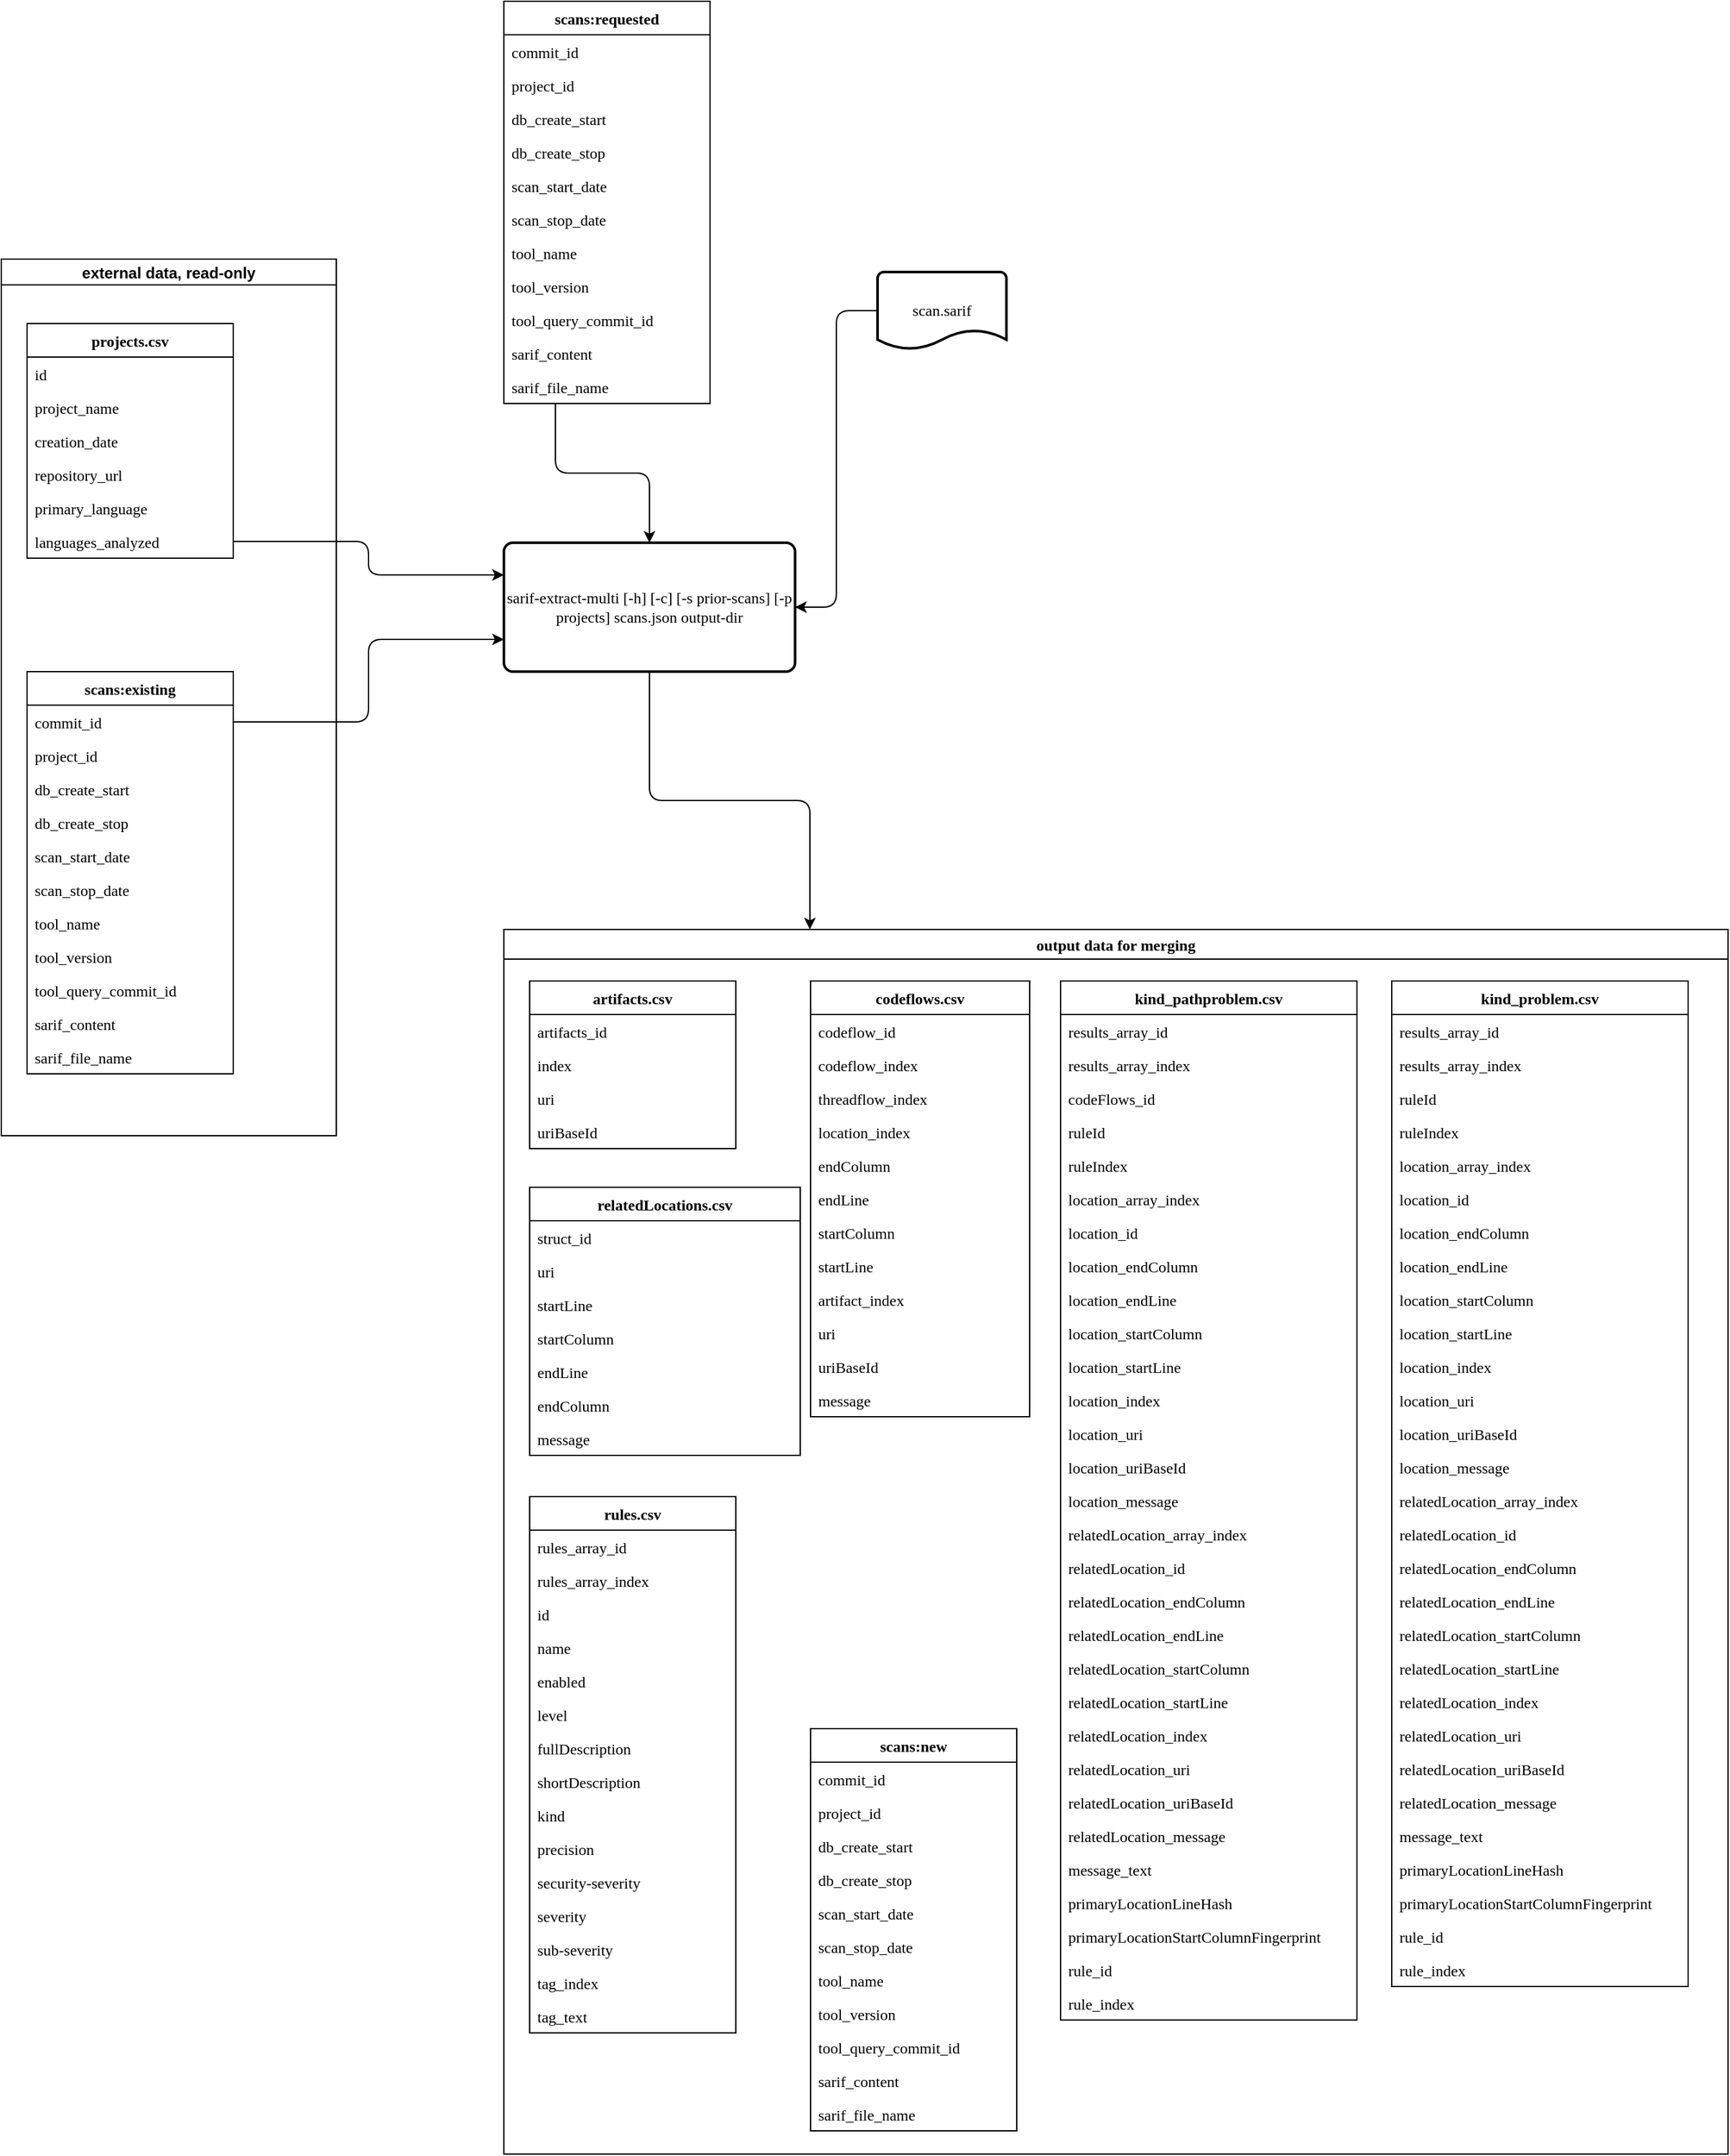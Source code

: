 <mxfile version="17.2.4" type="device" pages="2"><diagram id="NRInBfP5dVogmtHkxw8N" name="Page-1"><mxGraphModel dx="1711" dy="1201" grid="0" gridSize="10" guides="1" tooltips="1" connect="1" arrows="1" fold="1" page="1" pageScale="1" pageWidth="850" pageHeight="1100" background="none" math="0" shadow="0"><root><mxCell id="0"/><mxCell id="1" parent="0"/><mxCell id="Bnivb2IoWsuMAUrhNPGH-1" style="edgeStyle=orthogonalEdgeStyle;rounded=1;orthogonalLoop=1;jettySize=auto;html=1;exitX=0.5;exitY=1;exitDx=0;exitDy=0;entryX=0.25;entryY=0;entryDx=0;entryDy=0;" parent="1" source="qXLAo1z91_WatArTM_I--23" target="qXLAo1z91_WatArTM_I--26" edge="1"><mxGeometry relative="1" as="geometry"/></mxCell><mxCell id="qXLAo1z91_WatArTM_I--23" value="&lt;span&gt;sarif-extract-multi [-h] [-c] [-s prior-scans] [-p projects] scans.json output-dir&lt;/span&gt;" style="rounded=1;whiteSpace=wrap;html=1;absoluteArcSize=1;arcSize=14;strokeWidth=2;fontFamily=monaco;" parent="1" vertex="1"><mxGeometry x="410" y="580" width="226" height="100" as="geometry"/></mxCell><mxCell id="qXLAo1z91_WatArTM_I--26" value="output data for merging" style="swimlane;fontFamily=monaco;" parent="1" vertex="1"><mxGeometry x="410" y="880" width="950" height="950" as="geometry"><mxRectangle x="410" y="880" width="160" height="23" as="alternateBounds"/></mxGeometry></mxCell><mxCell id="qXLAo1z91_WatArTM_I--51" value="  artifacts.csv  " style="swimlane;fontStyle=1;childLayout=stackLayout;horizontal=1;startSize=26;horizontalStack=0;resizeParent=1;resizeParentMax=0;resizeLast=0;collapsible=1;marginBottom=0;fontFamily=monaco;flipV=0;" parent="qXLAo1z91_WatArTM_I--26" vertex="1"><mxGeometry x="20" y="40" width="160" height="130" as="geometry"><mxRectangle x="20" y="40" width="180" height="26" as="alternateBounds"/></mxGeometry></mxCell><mxCell id="qXLAo1z91_WatArTM_I--52" value="artifacts_id" style="text;strokeColor=none;fillColor=none;align=left;verticalAlign=top;spacingLeft=4;spacingRight=4;overflow=hidden;rotatable=0;points=[[0,0.5],[1,0.5]];portConstraint=eastwest;fontFamily=monaco;" parent="qXLAo1z91_WatArTM_I--51" vertex="1"><mxGeometry y="26" width="160" height="26" as="geometry"/></mxCell><mxCell id="qXLAo1z91_WatArTM_I--53" value="index" style="text;strokeColor=none;fillColor=none;align=left;verticalAlign=top;spacingLeft=4;spacingRight=4;overflow=hidden;rotatable=0;points=[[0,0.5],[1,0.5]];portConstraint=eastwest;fontFamily=monaco;" parent="qXLAo1z91_WatArTM_I--51" vertex="1"><mxGeometry y="52" width="160" height="26" as="geometry"/></mxCell><mxCell id="qXLAo1z91_WatArTM_I--54" value="uri" style="text;strokeColor=none;fillColor=none;align=left;verticalAlign=top;spacingLeft=4;spacingRight=4;overflow=hidden;rotatable=0;points=[[0,0.5],[1,0.5]];portConstraint=eastwest;fontFamily=monaco;" parent="qXLAo1z91_WatArTM_I--51" vertex="1"><mxGeometry y="78" width="160" height="26" as="geometry"/></mxCell><mxCell id="qXLAo1z91_WatArTM_I--55" value="uriBaseId" style="text;strokeColor=none;fillColor=none;align=left;verticalAlign=top;spacingLeft=4;spacingRight=4;overflow=hidden;rotatable=0;points=[[0,0.5],[1,0.5]];portConstraint=eastwest;fontFamily=monaco;" parent="qXLAo1z91_WatArTM_I--51" vertex="1"><mxGeometry y="104" width="160" height="26" as="geometry"/></mxCell><mxCell id="qXLAo1z91_WatArTM_I--56" value="  codeflows.csv  " style="swimlane;fontStyle=1;childLayout=stackLayout;horizontal=1;startSize=26;horizontalStack=0;resizeParent=1;resizeParentMax=0;resizeLast=0;collapsible=1;marginBottom=0;fontFamily=monaco;flipV=0;" parent="qXLAo1z91_WatArTM_I--26" vertex="1"><mxGeometry x="238" y="40" width="170" height="338" as="geometry"><mxRectangle x="238" y="40" width="180" height="26" as="alternateBounds"/></mxGeometry></mxCell><mxCell id="qXLAo1z91_WatArTM_I--57" value="codeflow_id" style="text;strokeColor=none;fillColor=none;align=left;verticalAlign=top;spacingLeft=4;spacingRight=4;overflow=hidden;rotatable=0;points=[[0,0.5],[1,0.5]];portConstraint=eastwest;fontFamily=monaco;" parent="qXLAo1z91_WatArTM_I--56" vertex="1"><mxGeometry y="26" width="170" height="26" as="geometry"/></mxCell><mxCell id="qXLAo1z91_WatArTM_I--58" value="codeflow_index" style="text;strokeColor=none;fillColor=none;align=left;verticalAlign=top;spacingLeft=4;spacingRight=4;overflow=hidden;rotatable=0;points=[[0,0.5],[1,0.5]];portConstraint=eastwest;fontFamily=monaco;" parent="qXLAo1z91_WatArTM_I--56" vertex="1"><mxGeometry y="52" width="170" height="26" as="geometry"/></mxCell><mxCell id="qXLAo1z91_WatArTM_I--59" value="threadflow_index" style="text;strokeColor=none;fillColor=none;align=left;verticalAlign=top;spacingLeft=4;spacingRight=4;overflow=hidden;rotatable=0;points=[[0,0.5],[1,0.5]];portConstraint=eastwest;fontFamily=monaco;" parent="qXLAo1z91_WatArTM_I--56" vertex="1"><mxGeometry y="78" width="170" height="26" as="geometry"/></mxCell><mxCell id="qXLAo1z91_WatArTM_I--60" value="location_index" style="text;strokeColor=none;fillColor=none;align=left;verticalAlign=top;spacingLeft=4;spacingRight=4;overflow=hidden;rotatable=0;points=[[0,0.5],[1,0.5]];portConstraint=eastwest;fontFamily=monaco;" parent="qXLAo1z91_WatArTM_I--56" vertex="1"><mxGeometry y="104" width="170" height="26" as="geometry"/></mxCell><mxCell id="qXLAo1z91_WatArTM_I--61" value="endColumn" style="text;strokeColor=none;fillColor=none;align=left;verticalAlign=top;spacingLeft=4;spacingRight=4;overflow=hidden;rotatable=0;points=[[0,0.5],[1,0.5]];portConstraint=eastwest;fontFamily=monaco;" parent="qXLAo1z91_WatArTM_I--56" vertex="1"><mxGeometry y="130" width="170" height="26" as="geometry"/></mxCell><mxCell id="qXLAo1z91_WatArTM_I--62" value="endLine" style="text;strokeColor=none;fillColor=none;align=left;verticalAlign=top;spacingLeft=4;spacingRight=4;overflow=hidden;rotatable=0;points=[[0,0.5],[1,0.5]];portConstraint=eastwest;fontFamily=monaco;" parent="qXLAo1z91_WatArTM_I--56" vertex="1"><mxGeometry y="156" width="170" height="26" as="geometry"/></mxCell><mxCell id="qXLAo1z91_WatArTM_I--63" value="startColumn" style="text;strokeColor=none;fillColor=none;align=left;verticalAlign=top;spacingLeft=4;spacingRight=4;overflow=hidden;rotatable=0;points=[[0,0.5],[1,0.5]];portConstraint=eastwest;fontFamily=monaco;" parent="qXLAo1z91_WatArTM_I--56" vertex="1"><mxGeometry y="182" width="170" height="26" as="geometry"/></mxCell><mxCell id="qXLAo1z91_WatArTM_I--64" value="startLine" style="text;strokeColor=none;fillColor=none;align=left;verticalAlign=top;spacingLeft=4;spacingRight=4;overflow=hidden;rotatable=0;points=[[0,0.5],[1,0.5]];portConstraint=eastwest;fontFamily=monaco;" parent="qXLAo1z91_WatArTM_I--56" vertex="1"><mxGeometry y="208" width="170" height="26" as="geometry"/></mxCell><mxCell id="qXLAo1z91_WatArTM_I--65" value="artifact_index" style="text;strokeColor=none;fillColor=none;align=left;verticalAlign=top;spacingLeft=4;spacingRight=4;overflow=hidden;rotatable=0;points=[[0,0.5],[1,0.5]];portConstraint=eastwest;fontFamily=monaco;" parent="qXLAo1z91_WatArTM_I--56" vertex="1"><mxGeometry y="234" width="170" height="26" as="geometry"/></mxCell><mxCell id="qXLAo1z91_WatArTM_I--66" value="uri" style="text;strokeColor=none;fillColor=none;align=left;verticalAlign=top;spacingLeft=4;spacingRight=4;overflow=hidden;rotatable=0;points=[[0,0.5],[1,0.5]];portConstraint=eastwest;fontFamily=monaco;" parent="qXLAo1z91_WatArTM_I--56" vertex="1"><mxGeometry y="260" width="170" height="26" as="geometry"/></mxCell><mxCell id="qXLAo1z91_WatArTM_I--67" value="uriBaseId" style="text;strokeColor=none;fillColor=none;align=left;verticalAlign=top;spacingLeft=4;spacingRight=4;overflow=hidden;rotatable=0;points=[[0,0.5],[1,0.5]];portConstraint=eastwest;fontFamily=monaco;" parent="qXLAo1z91_WatArTM_I--56" vertex="1"><mxGeometry y="286" width="170" height="26" as="geometry"/></mxCell><mxCell id="qXLAo1z91_WatArTM_I--68" value="message" style="text;strokeColor=none;fillColor=none;align=left;verticalAlign=top;spacingLeft=4;spacingRight=4;overflow=hidden;rotatable=0;points=[[0,0.5],[1,0.5]];portConstraint=eastwest;fontFamily=monaco;" parent="qXLAo1z91_WatArTM_I--56" vertex="1"><mxGeometry y="312" width="170" height="26" as="geometry"/></mxCell><mxCell id="qXLAo1z91_WatArTM_I--69" value="  kind_pathproblem.csv  " style="swimlane;fontStyle=1;childLayout=stackLayout;horizontal=1;startSize=26;horizontalStack=0;resizeParent=1;resizeParentMax=0;resizeLast=0;collapsible=1;marginBottom=0;fontFamily=monaco;flipV=0;" parent="qXLAo1z91_WatArTM_I--26" vertex="1"><mxGeometry x="432" y="40" width="230" height="806" as="geometry"><mxRectangle x="432" y="40" width="230" height="26" as="alternateBounds"/></mxGeometry></mxCell><mxCell id="qXLAo1z91_WatArTM_I--70" value="results_array_id" style="text;strokeColor=none;fillColor=none;align=left;verticalAlign=top;spacingLeft=4;spacingRight=4;overflow=hidden;rotatable=0;points=[[0,0.5],[1,0.5]];portConstraint=eastwest;fontFamily=monaco;" parent="qXLAo1z91_WatArTM_I--69" vertex="1"><mxGeometry y="26" width="230" height="26" as="geometry"/></mxCell><mxCell id="qXLAo1z91_WatArTM_I--71" value="results_array_index" style="text;strokeColor=none;fillColor=none;align=left;verticalAlign=top;spacingLeft=4;spacingRight=4;overflow=hidden;rotatable=0;points=[[0,0.5],[1,0.5]];portConstraint=eastwest;fontFamily=monaco;" parent="qXLAo1z91_WatArTM_I--69" vertex="1"><mxGeometry y="52" width="230" height="26" as="geometry"/></mxCell><mxCell id="qXLAo1z91_WatArTM_I--72" value="codeFlows_id" style="text;strokeColor=none;fillColor=none;align=left;verticalAlign=top;spacingLeft=4;spacingRight=4;overflow=hidden;rotatable=0;points=[[0,0.5],[1,0.5]];portConstraint=eastwest;fontFamily=monaco;" parent="qXLAo1z91_WatArTM_I--69" vertex="1"><mxGeometry y="78" width="230" height="26" as="geometry"/></mxCell><mxCell id="qXLAo1z91_WatArTM_I--73" value="ruleId" style="text;strokeColor=none;fillColor=none;align=left;verticalAlign=top;spacingLeft=4;spacingRight=4;overflow=hidden;rotatable=0;points=[[0,0.5],[1,0.5]];portConstraint=eastwest;fontFamily=monaco;" parent="qXLAo1z91_WatArTM_I--69" vertex="1"><mxGeometry y="104" width="230" height="26" as="geometry"/></mxCell><mxCell id="qXLAo1z91_WatArTM_I--74" value="ruleIndex" style="text;strokeColor=none;fillColor=none;align=left;verticalAlign=top;spacingLeft=4;spacingRight=4;overflow=hidden;rotatable=0;points=[[0,0.5],[1,0.5]];portConstraint=eastwest;fontFamily=monaco;" parent="qXLAo1z91_WatArTM_I--69" vertex="1"><mxGeometry y="130" width="230" height="26" as="geometry"/></mxCell><mxCell id="qXLAo1z91_WatArTM_I--75" value="location_array_index" style="text;strokeColor=none;fillColor=none;align=left;verticalAlign=top;spacingLeft=4;spacingRight=4;overflow=hidden;rotatable=0;points=[[0,0.5],[1,0.5]];portConstraint=eastwest;fontFamily=monaco;" parent="qXLAo1z91_WatArTM_I--69" vertex="1"><mxGeometry y="156" width="230" height="26" as="geometry"/></mxCell><mxCell id="qXLAo1z91_WatArTM_I--76" value="location_id" style="text;strokeColor=none;fillColor=none;align=left;verticalAlign=top;spacingLeft=4;spacingRight=4;overflow=hidden;rotatable=0;points=[[0,0.5],[1,0.5]];portConstraint=eastwest;fontFamily=monaco;" parent="qXLAo1z91_WatArTM_I--69" vertex="1"><mxGeometry y="182" width="230" height="26" as="geometry"/></mxCell><mxCell id="qXLAo1z91_WatArTM_I--77" value="location_endColumn" style="text;strokeColor=none;fillColor=none;align=left;verticalAlign=top;spacingLeft=4;spacingRight=4;overflow=hidden;rotatable=0;points=[[0,0.5],[1,0.5]];portConstraint=eastwest;fontFamily=monaco;" parent="qXLAo1z91_WatArTM_I--69" vertex="1"><mxGeometry y="208" width="230" height="26" as="geometry"/></mxCell><mxCell id="qXLAo1z91_WatArTM_I--78" value="location_endLine" style="text;strokeColor=none;fillColor=none;align=left;verticalAlign=top;spacingLeft=4;spacingRight=4;overflow=hidden;rotatable=0;points=[[0,0.5],[1,0.5]];portConstraint=eastwest;fontFamily=monaco;" parent="qXLAo1z91_WatArTM_I--69" vertex="1"><mxGeometry y="234" width="230" height="26" as="geometry"/></mxCell><mxCell id="qXLAo1z91_WatArTM_I--79" value="location_startColumn" style="text;strokeColor=none;fillColor=none;align=left;verticalAlign=top;spacingLeft=4;spacingRight=4;overflow=hidden;rotatable=0;points=[[0,0.5],[1,0.5]];portConstraint=eastwest;fontFamily=monaco;" parent="qXLAo1z91_WatArTM_I--69" vertex="1"><mxGeometry y="260" width="230" height="26" as="geometry"/></mxCell><mxCell id="qXLAo1z91_WatArTM_I--80" value="location_startLine" style="text;strokeColor=none;fillColor=none;align=left;verticalAlign=top;spacingLeft=4;spacingRight=4;overflow=hidden;rotatable=0;points=[[0,0.5],[1,0.5]];portConstraint=eastwest;fontFamily=monaco;" parent="qXLAo1z91_WatArTM_I--69" vertex="1"><mxGeometry y="286" width="230" height="26" as="geometry"/></mxCell><mxCell id="qXLAo1z91_WatArTM_I--81" value="location_index" style="text;strokeColor=none;fillColor=none;align=left;verticalAlign=top;spacingLeft=4;spacingRight=4;overflow=hidden;rotatable=0;points=[[0,0.5],[1,0.5]];portConstraint=eastwest;fontFamily=monaco;" parent="qXLAo1z91_WatArTM_I--69" vertex="1"><mxGeometry y="312" width="230" height="26" as="geometry"/></mxCell><mxCell id="qXLAo1z91_WatArTM_I--82" value="location_uri" style="text;strokeColor=none;fillColor=none;align=left;verticalAlign=top;spacingLeft=4;spacingRight=4;overflow=hidden;rotatable=0;points=[[0,0.5],[1,0.5]];portConstraint=eastwest;fontFamily=monaco;" parent="qXLAo1z91_WatArTM_I--69" vertex="1"><mxGeometry y="338" width="230" height="26" as="geometry"/></mxCell><mxCell id="qXLAo1z91_WatArTM_I--83" value="location_uriBaseId" style="text;strokeColor=none;fillColor=none;align=left;verticalAlign=top;spacingLeft=4;spacingRight=4;overflow=hidden;rotatable=0;points=[[0,0.5],[1,0.5]];portConstraint=eastwest;fontFamily=monaco;" parent="qXLAo1z91_WatArTM_I--69" vertex="1"><mxGeometry y="364" width="230" height="26" as="geometry"/></mxCell><mxCell id="qXLAo1z91_WatArTM_I--84" value="location_message" style="text;strokeColor=none;fillColor=none;align=left;verticalAlign=top;spacingLeft=4;spacingRight=4;overflow=hidden;rotatable=0;points=[[0,0.5],[1,0.5]];portConstraint=eastwest;fontFamily=monaco;" parent="qXLAo1z91_WatArTM_I--69" vertex="1"><mxGeometry y="390" width="230" height="26" as="geometry"/></mxCell><mxCell id="qXLAo1z91_WatArTM_I--85" value="relatedLocation_array_index" style="text;strokeColor=none;fillColor=none;align=left;verticalAlign=top;spacingLeft=4;spacingRight=4;overflow=hidden;rotatable=0;points=[[0,0.5],[1,0.5]];portConstraint=eastwest;fontFamily=monaco;" parent="qXLAo1z91_WatArTM_I--69" vertex="1"><mxGeometry y="416" width="230" height="26" as="geometry"/></mxCell><mxCell id="qXLAo1z91_WatArTM_I--86" value="relatedLocation_id" style="text;strokeColor=none;fillColor=none;align=left;verticalAlign=top;spacingLeft=4;spacingRight=4;overflow=hidden;rotatable=0;points=[[0,0.5],[1,0.5]];portConstraint=eastwest;fontFamily=monaco;" parent="qXLAo1z91_WatArTM_I--69" vertex="1"><mxGeometry y="442" width="230" height="26" as="geometry"/></mxCell><mxCell id="qXLAo1z91_WatArTM_I--87" value="relatedLocation_endColumn" style="text;strokeColor=none;fillColor=none;align=left;verticalAlign=top;spacingLeft=4;spacingRight=4;overflow=hidden;rotatable=0;points=[[0,0.5],[1,0.5]];portConstraint=eastwest;fontFamily=monaco;" parent="qXLAo1z91_WatArTM_I--69" vertex="1"><mxGeometry y="468" width="230" height="26" as="geometry"/></mxCell><mxCell id="qXLAo1z91_WatArTM_I--88" value="relatedLocation_endLine" style="text;strokeColor=none;fillColor=none;align=left;verticalAlign=top;spacingLeft=4;spacingRight=4;overflow=hidden;rotatable=0;points=[[0,0.5],[1,0.5]];portConstraint=eastwest;fontFamily=monaco;" parent="qXLAo1z91_WatArTM_I--69" vertex="1"><mxGeometry y="494" width="230" height="26" as="geometry"/></mxCell><mxCell id="qXLAo1z91_WatArTM_I--89" value="relatedLocation_startColumn" style="text;strokeColor=none;fillColor=none;align=left;verticalAlign=top;spacingLeft=4;spacingRight=4;overflow=hidden;rotatable=0;points=[[0,0.5],[1,0.5]];portConstraint=eastwest;fontFamily=monaco;" parent="qXLAo1z91_WatArTM_I--69" vertex="1"><mxGeometry y="520" width="230" height="26" as="geometry"/></mxCell><mxCell id="qXLAo1z91_WatArTM_I--90" value="relatedLocation_startLine" style="text;strokeColor=none;fillColor=none;align=left;verticalAlign=top;spacingLeft=4;spacingRight=4;overflow=hidden;rotatable=0;points=[[0,0.5],[1,0.5]];portConstraint=eastwest;fontFamily=monaco;" parent="qXLAo1z91_WatArTM_I--69" vertex="1"><mxGeometry y="546" width="230" height="26" as="geometry"/></mxCell><mxCell id="qXLAo1z91_WatArTM_I--91" value="relatedLocation_index" style="text;strokeColor=none;fillColor=none;align=left;verticalAlign=top;spacingLeft=4;spacingRight=4;overflow=hidden;rotatable=0;points=[[0,0.5],[1,0.5]];portConstraint=eastwest;fontFamily=monaco;" parent="qXLAo1z91_WatArTM_I--69" vertex="1"><mxGeometry y="572" width="230" height="26" as="geometry"/></mxCell><mxCell id="qXLAo1z91_WatArTM_I--92" value="relatedLocation_uri" style="text;strokeColor=none;fillColor=none;align=left;verticalAlign=top;spacingLeft=4;spacingRight=4;overflow=hidden;rotatable=0;points=[[0,0.5],[1,0.5]];portConstraint=eastwest;fontFamily=monaco;" parent="qXLAo1z91_WatArTM_I--69" vertex="1"><mxGeometry y="598" width="230" height="26" as="geometry"/></mxCell><mxCell id="qXLAo1z91_WatArTM_I--93" value="relatedLocation_uriBaseId" style="text;strokeColor=none;fillColor=none;align=left;verticalAlign=top;spacingLeft=4;spacingRight=4;overflow=hidden;rotatable=0;points=[[0,0.5],[1,0.5]];portConstraint=eastwest;fontFamily=monaco;" parent="qXLAo1z91_WatArTM_I--69" vertex="1"><mxGeometry y="624" width="230" height="26" as="geometry"/></mxCell><mxCell id="qXLAo1z91_WatArTM_I--94" value="relatedLocation_message" style="text;strokeColor=none;fillColor=none;align=left;verticalAlign=top;spacingLeft=4;spacingRight=4;overflow=hidden;rotatable=0;points=[[0,0.5],[1,0.5]];portConstraint=eastwest;fontFamily=monaco;" parent="qXLAo1z91_WatArTM_I--69" vertex="1"><mxGeometry y="650" width="230" height="26" as="geometry"/></mxCell><mxCell id="qXLAo1z91_WatArTM_I--95" value="message_text" style="text;strokeColor=none;fillColor=none;align=left;verticalAlign=top;spacingLeft=4;spacingRight=4;overflow=hidden;rotatable=0;points=[[0,0.5],[1,0.5]];portConstraint=eastwest;fontFamily=monaco;" parent="qXLAo1z91_WatArTM_I--69" vertex="1"><mxGeometry y="676" width="230" height="26" as="geometry"/></mxCell><mxCell id="qXLAo1z91_WatArTM_I--96" value="primaryLocationLineHash" style="text;strokeColor=none;fillColor=none;align=left;verticalAlign=top;spacingLeft=4;spacingRight=4;overflow=hidden;rotatable=0;points=[[0,0.5],[1,0.5]];portConstraint=eastwest;fontFamily=monaco;" parent="qXLAo1z91_WatArTM_I--69" vertex="1"><mxGeometry y="702" width="230" height="26" as="geometry"/></mxCell><mxCell id="qXLAo1z91_WatArTM_I--97" value="primaryLocationStartColumnFingerprint" style="text;strokeColor=none;fillColor=none;align=left;verticalAlign=top;spacingLeft=4;spacingRight=4;overflow=hidden;rotatable=0;points=[[0,0.5],[1,0.5]];portConstraint=eastwest;fontFamily=monaco;" parent="qXLAo1z91_WatArTM_I--69" vertex="1"><mxGeometry y="728" width="230" height="26" as="geometry"/></mxCell><mxCell id="qXLAo1z91_WatArTM_I--98" value="rule_id" style="text;strokeColor=none;fillColor=none;align=left;verticalAlign=top;spacingLeft=4;spacingRight=4;overflow=hidden;rotatable=0;points=[[0,0.5],[1,0.5]];portConstraint=eastwest;fontFamily=monaco;" parent="qXLAo1z91_WatArTM_I--69" vertex="1"><mxGeometry y="754" width="230" height="26" as="geometry"/></mxCell><mxCell id="qXLAo1z91_WatArTM_I--99" value="rule_index" style="text;strokeColor=none;fillColor=none;align=left;verticalAlign=top;spacingLeft=4;spacingRight=4;overflow=hidden;rotatable=0;points=[[0,0.5],[1,0.5]];portConstraint=eastwest;fontFamily=monaco;" parent="qXLAo1z91_WatArTM_I--69" vertex="1"><mxGeometry y="780" width="230" height="26" as="geometry"/></mxCell><mxCell id="qXLAo1z91_WatArTM_I--100" value="  kind_problem.csv  " style="swimlane;fontStyle=1;childLayout=stackLayout;horizontal=1;startSize=26;horizontalStack=0;resizeParent=1;resizeParentMax=0;resizeLast=0;collapsible=1;marginBottom=0;fontFamily=monaco;flipV=0;" parent="qXLAo1z91_WatArTM_I--26" vertex="1"><mxGeometry x="689" y="40" width="230" height="780" as="geometry"><mxRectangle x="689" y="40" width="210" height="26" as="alternateBounds"/></mxGeometry></mxCell><mxCell id="qXLAo1z91_WatArTM_I--101" value="results_array_id" style="text;strokeColor=none;fillColor=none;align=left;verticalAlign=top;spacingLeft=4;spacingRight=4;overflow=hidden;rotatable=0;points=[[0,0.5],[1,0.5]];portConstraint=eastwest;fontFamily=monaco;" parent="qXLAo1z91_WatArTM_I--100" vertex="1"><mxGeometry y="26" width="230" height="26" as="geometry"/></mxCell><mxCell id="qXLAo1z91_WatArTM_I--102" value="results_array_index" style="text;strokeColor=none;fillColor=none;align=left;verticalAlign=top;spacingLeft=4;spacingRight=4;overflow=hidden;rotatable=0;points=[[0,0.5],[1,0.5]];portConstraint=eastwest;fontFamily=monaco;" parent="qXLAo1z91_WatArTM_I--100" vertex="1"><mxGeometry y="52" width="230" height="26" as="geometry"/></mxCell><mxCell id="qXLAo1z91_WatArTM_I--103" value="ruleId" style="text;strokeColor=none;fillColor=none;align=left;verticalAlign=top;spacingLeft=4;spacingRight=4;overflow=hidden;rotatable=0;points=[[0,0.5],[1,0.5]];portConstraint=eastwest;fontFamily=monaco;" parent="qXLAo1z91_WatArTM_I--100" vertex="1"><mxGeometry y="78" width="230" height="26" as="geometry"/></mxCell><mxCell id="qXLAo1z91_WatArTM_I--104" value="ruleIndex" style="text;strokeColor=none;fillColor=none;align=left;verticalAlign=top;spacingLeft=4;spacingRight=4;overflow=hidden;rotatable=0;points=[[0,0.5],[1,0.5]];portConstraint=eastwest;fontFamily=monaco;" parent="qXLAo1z91_WatArTM_I--100" vertex="1"><mxGeometry y="104" width="230" height="26" as="geometry"/></mxCell><mxCell id="qXLAo1z91_WatArTM_I--105" value="location_array_index" style="text;strokeColor=none;fillColor=none;align=left;verticalAlign=top;spacingLeft=4;spacingRight=4;overflow=hidden;rotatable=0;points=[[0,0.5],[1,0.5]];portConstraint=eastwest;fontFamily=monaco;" parent="qXLAo1z91_WatArTM_I--100" vertex="1"><mxGeometry y="130" width="230" height="26" as="geometry"/></mxCell><mxCell id="qXLAo1z91_WatArTM_I--106" value="location_id" style="text;strokeColor=none;fillColor=none;align=left;verticalAlign=top;spacingLeft=4;spacingRight=4;overflow=hidden;rotatable=0;points=[[0,0.5],[1,0.5]];portConstraint=eastwest;fontFamily=monaco;" parent="qXLAo1z91_WatArTM_I--100" vertex="1"><mxGeometry y="156" width="230" height="26" as="geometry"/></mxCell><mxCell id="qXLAo1z91_WatArTM_I--107" value="location_endColumn" style="text;strokeColor=none;fillColor=none;align=left;verticalAlign=top;spacingLeft=4;spacingRight=4;overflow=hidden;rotatable=0;points=[[0,0.5],[1,0.5]];portConstraint=eastwest;fontFamily=monaco;" parent="qXLAo1z91_WatArTM_I--100" vertex="1"><mxGeometry y="182" width="230" height="26" as="geometry"/></mxCell><mxCell id="qXLAo1z91_WatArTM_I--108" value="location_endLine" style="text;strokeColor=none;fillColor=none;align=left;verticalAlign=top;spacingLeft=4;spacingRight=4;overflow=hidden;rotatable=0;points=[[0,0.5],[1,0.5]];portConstraint=eastwest;fontFamily=monaco;" parent="qXLAo1z91_WatArTM_I--100" vertex="1"><mxGeometry y="208" width="230" height="26" as="geometry"/></mxCell><mxCell id="qXLAo1z91_WatArTM_I--109" value="location_startColumn" style="text;strokeColor=none;fillColor=none;align=left;verticalAlign=top;spacingLeft=4;spacingRight=4;overflow=hidden;rotatable=0;points=[[0,0.5],[1,0.5]];portConstraint=eastwest;fontFamily=monaco;" parent="qXLAo1z91_WatArTM_I--100" vertex="1"><mxGeometry y="234" width="230" height="26" as="geometry"/></mxCell><mxCell id="qXLAo1z91_WatArTM_I--110" value="location_startLine" style="text;strokeColor=none;fillColor=none;align=left;verticalAlign=top;spacingLeft=4;spacingRight=4;overflow=hidden;rotatable=0;points=[[0,0.5],[1,0.5]];portConstraint=eastwest;fontFamily=monaco;" parent="qXLAo1z91_WatArTM_I--100" vertex="1"><mxGeometry y="260" width="230" height="26" as="geometry"/></mxCell><mxCell id="qXLAo1z91_WatArTM_I--111" value="location_index" style="text;strokeColor=none;fillColor=none;align=left;verticalAlign=top;spacingLeft=4;spacingRight=4;overflow=hidden;rotatable=0;points=[[0,0.5],[1,0.5]];portConstraint=eastwest;fontFamily=monaco;" parent="qXLAo1z91_WatArTM_I--100" vertex="1"><mxGeometry y="286" width="230" height="26" as="geometry"/></mxCell><mxCell id="qXLAo1z91_WatArTM_I--112" value="location_uri" style="text;strokeColor=none;fillColor=none;align=left;verticalAlign=top;spacingLeft=4;spacingRight=4;overflow=hidden;rotatable=0;points=[[0,0.5],[1,0.5]];portConstraint=eastwest;fontFamily=monaco;" parent="qXLAo1z91_WatArTM_I--100" vertex="1"><mxGeometry y="312" width="230" height="26" as="geometry"/></mxCell><mxCell id="qXLAo1z91_WatArTM_I--113" value="location_uriBaseId" style="text;strokeColor=none;fillColor=none;align=left;verticalAlign=top;spacingLeft=4;spacingRight=4;overflow=hidden;rotatable=0;points=[[0,0.5],[1,0.5]];portConstraint=eastwest;fontFamily=monaco;" parent="qXLAo1z91_WatArTM_I--100" vertex="1"><mxGeometry y="338" width="230" height="26" as="geometry"/></mxCell><mxCell id="qXLAo1z91_WatArTM_I--114" value="location_message" style="text;strokeColor=none;fillColor=none;align=left;verticalAlign=top;spacingLeft=4;spacingRight=4;overflow=hidden;rotatable=0;points=[[0,0.5],[1,0.5]];portConstraint=eastwest;fontFamily=monaco;" parent="qXLAo1z91_WatArTM_I--100" vertex="1"><mxGeometry y="364" width="230" height="26" as="geometry"/></mxCell><mxCell id="qXLAo1z91_WatArTM_I--115" value="relatedLocation_array_index" style="text;strokeColor=none;fillColor=none;align=left;verticalAlign=top;spacingLeft=4;spacingRight=4;overflow=hidden;rotatable=0;points=[[0,0.5],[1,0.5]];portConstraint=eastwest;fontFamily=monaco;" parent="qXLAo1z91_WatArTM_I--100" vertex="1"><mxGeometry y="390" width="230" height="26" as="geometry"/></mxCell><mxCell id="qXLAo1z91_WatArTM_I--116" value="relatedLocation_id" style="text;strokeColor=none;fillColor=none;align=left;verticalAlign=top;spacingLeft=4;spacingRight=4;overflow=hidden;rotatable=0;points=[[0,0.5],[1,0.5]];portConstraint=eastwest;fontFamily=monaco;" parent="qXLAo1z91_WatArTM_I--100" vertex="1"><mxGeometry y="416" width="230" height="26" as="geometry"/></mxCell><mxCell id="qXLAo1z91_WatArTM_I--117" value="relatedLocation_endColumn" style="text;strokeColor=none;fillColor=none;align=left;verticalAlign=top;spacingLeft=4;spacingRight=4;overflow=hidden;rotatable=0;points=[[0,0.5],[1,0.5]];portConstraint=eastwest;fontFamily=monaco;" parent="qXLAo1z91_WatArTM_I--100" vertex="1"><mxGeometry y="442" width="230" height="26" as="geometry"/></mxCell><mxCell id="qXLAo1z91_WatArTM_I--118" value="relatedLocation_endLine" style="text;strokeColor=none;fillColor=none;align=left;verticalAlign=top;spacingLeft=4;spacingRight=4;overflow=hidden;rotatable=0;points=[[0,0.5],[1,0.5]];portConstraint=eastwest;fontFamily=monaco;" parent="qXLAo1z91_WatArTM_I--100" vertex="1"><mxGeometry y="468" width="230" height="26" as="geometry"/></mxCell><mxCell id="qXLAo1z91_WatArTM_I--119" value="relatedLocation_startColumn" style="text;strokeColor=none;fillColor=none;align=left;verticalAlign=top;spacingLeft=4;spacingRight=4;overflow=hidden;rotatable=0;points=[[0,0.5],[1,0.5]];portConstraint=eastwest;fontFamily=monaco;" parent="qXLAo1z91_WatArTM_I--100" vertex="1"><mxGeometry y="494" width="230" height="26" as="geometry"/></mxCell><mxCell id="qXLAo1z91_WatArTM_I--120" value="relatedLocation_startLine" style="text;strokeColor=none;fillColor=none;align=left;verticalAlign=top;spacingLeft=4;spacingRight=4;overflow=hidden;rotatable=0;points=[[0,0.5],[1,0.5]];portConstraint=eastwest;fontFamily=monaco;" parent="qXLAo1z91_WatArTM_I--100" vertex="1"><mxGeometry y="520" width="230" height="26" as="geometry"/></mxCell><mxCell id="qXLAo1z91_WatArTM_I--121" value="relatedLocation_index" style="text;strokeColor=none;fillColor=none;align=left;verticalAlign=top;spacingLeft=4;spacingRight=4;overflow=hidden;rotatable=0;points=[[0,0.5],[1,0.5]];portConstraint=eastwest;fontFamily=monaco;" parent="qXLAo1z91_WatArTM_I--100" vertex="1"><mxGeometry y="546" width="230" height="26" as="geometry"/></mxCell><mxCell id="qXLAo1z91_WatArTM_I--122" value="relatedLocation_uri" style="text;strokeColor=none;fillColor=none;align=left;verticalAlign=top;spacingLeft=4;spacingRight=4;overflow=hidden;rotatable=0;points=[[0,0.5],[1,0.5]];portConstraint=eastwest;fontFamily=monaco;" parent="qXLAo1z91_WatArTM_I--100" vertex="1"><mxGeometry y="572" width="230" height="26" as="geometry"/></mxCell><mxCell id="qXLAo1z91_WatArTM_I--123" value="relatedLocation_uriBaseId" style="text;strokeColor=none;fillColor=none;align=left;verticalAlign=top;spacingLeft=4;spacingRight=4;overflow=hidden;rotatable=0;points=[[0,0.5],[1,0.5]];portConstraint=eastwest;fontFamily=monaco;" parent="qXLAo1z91_WatArTM_I--100" vertex="1"><mxGeometry y="598" width="230" height="26" as="geometry"/></mxCell><mxCell id="qXLAo1z91_WatArTM_I--124" value="relatedLocation_message" style="text;strokeColor=none;fillColor=none;align=left;verticalAlign=top;spacingLeft=4;spacingRight=4;overflow=hidden;rotatable=0;points=[[0,0.5],[1,0.5]];portConstraint=eastwest;fontFamily=monaco;" parent="qXLAo1z91_WatArTM_I--100" vertex="1"><mxGeometry y="624" width="230" height="26" as="geometry"/></mxCell><mxCell id="qXLAo1z91_WatArTM_I--125" value="message_text" style="text;strokeColor=none;fillColor=none;align=left;verticalAlign=top;spacingLeft=4;spacingRight=4;overflow=hidden;rotatable=0;points=[[0,0.5],[1,0.5]];portConstraint=eastwest;fontFamily=monaco;" parent="qXLAo1z91_WatArTM_I--100" vertex="1"><mxGeometry y="650" width="230" height="26" as="geometry"/></mxCell><mxCell id="qXLAo1z91_WatArTM_I--126" value="primaryLocationLineHash" style="text;strokeColor=none;fillColor=none;align=left;verticalAlign=top;spacingLeft=4;spacingRight=4;overflow=hidden;rotatable=0;points=[[0,0.5],[1,0.5]];portConstraint=eastwest;fontFamily=monaco;" parent="qXLAo1z91_WatArTM_I--100" vertex="1"><mxGeometry y="676" width="230" height="26" as="geometry"/></mxCell><mxCell id="qXLAo1z91_WatArTM_I--127" value="primaryLocationStartColumnFingerprint" style="text;strokeColor=none;fillColor=none;align=left;verticalAlign=top;spacingLeft=4;spacingRight=4;overflow=hidden;rotatable=0;points=[[0,0.5],[1,0.5]];portConstraint=eastwest;fontFamily=monaco;" parent="qXLAo1z91_WatArTM_I--100" vertex="1"><mxGeometry y="702" width="230" height="26" as="geometry"/></mxCell><mxCell id="qXLAo1z91_WatArTM_I--128" value="rule_id" style="text;strokeColor=none;fillColor=none;align=left;verticalAlign=top;spacingLeft=4;spacingRight=4;overflow=hidden;rotatable=0;points=[[0,0.5],[1,0.5]];portConstraint=eastwest;fontFamily=monaco;" parent="qXLAo1z91_WatArTM_I--100" vertex="1"><mxGeometry y="728" width="230" height="26" as="geometry"/></mxCell><mxCell id="qXLAo1z91_WatArTM_I--129" value="rule_index" style="text;strokeColor=none;fillColor=none;align=left;verticalAlign=top;spacingLeft=4;spacingRight=4;overflow=hidden;rotatable=0;points=[[0,0.5],[1,0.5]];portConstraint=eastwest;fontFamily=monaco;" parent="qXLAo1z91_WatArTM_I--100" vertex="1"><mxGeometry y="754" width="230" height="26" as="geometry"/></mxCell><mxCell id="qXLAo1z91_WatArTM_I--155" value="  relatedLocations.csv  " style="swimlane;fontStyle=1;childLayout=stackLayout;horizontal=1;startSize=26;horizontalStack=0;resizeParent=1;resizeParentMax=0;resizeLast=0;collapsible=1;marginBottom=0;fontFamily=monaco;" parent="qXLAo1z91_WatArTM_I--26" vertex="1"><mxGeometry x="20" y="200" width="210" height="208" as="geometry"><mxRectangle x="30" y="320" width="230" height="26" as="alternateBounds"/></mxGeometry></mxCell><mxCell id="qXLAo1z91_WatArTM_I--156" value="struct_id" style="text;strokeColor=none;fillColor=none;align=left;verticalAlign=top;spacingLeft=4;spacingRight=4;overflow=hidden;rotatable=0;points=[[0,0.5],[1,0.5]];portConstraint=eastwest;fontFamily=monaco;" parent="qXLAo1z91_WatArTM_I--155" vertex="1"><mxGeometry y="26" width="210" height="26" as="geometry"/></mxCell><mxCell id="qXLAo1z91_WatArTM_I--157" value="uri" style="text;strokeColor=none;fillColor=none;align=left;verticalAlign=top;spacingLeft=4;spacingRight=4;overflow=hidden;rotatable=0;points=[[0,0.5],[1,0.5]];portConstraint=eastwest;fontFamily=monaco;" parent="qXLAo1z91_WatArTM_I--155" vertex="1"><mxGeometry y="52" width="210" height="26" as="geometry"/></mxCell><mxCell id="qXLAo1z91_WatArTM_I--158" value="startLine" style="text;strokeColor=none;fillColor=none;align=left;verticalAlign=top;spacingLeft=4;spacingRight=4;overflow=hidden;rotatable=0;points=[[0,0.5],[1,0.5]];portConstraint=eastwest;fontFamily=monaco;" parent="qXLAo1z91_WatArTM_I--155" vertex="1"><mxGeometry y="78" width="210" height="26" as="geometry"/></mxCell><mxCell id="qXLAo1z91_WatArTM_I--159" value="startColumn" style="text;strokeColor=none;fillColor=none;align=left;verticalAlign=top;spacingLeft=4;spacingRight=4;overflow=hidden;rotatable=0;points=[[0,0.5],[1,0.5]];portConstraint=eastwest;fontFamily=monaco;" parent="qXLAo1z91_WatArTM_I--155" vertex="1"><mxGeometry y="104" width="210" height="26" as="geometry"/></mxCell><mxCell id="qXLAo1z91_WatArTM_I--160" value="endLine" style="text;strokeColor=none;fillColor=none;align=left;verticalAlign=top;spacingLeft=4;spacingRight=4;overflow=hidden;rotatable=0;points=[[0,0.5],[1,0.5]];portConstraint=eastwest;fontFamily=monaco;" parent="qXLAo1z91_WatArTM_I--155" vertex="1"><mxGeometry y="130" width="210" height="26" as="geometry"/></mxCell><mxCell id="qXLAo1z91_WatArTM_I--161" value="endColumn" style="text;strokeColor=none;fillColor=none;align=left;verticalAlign=top;spacingLeft=4;spacingRight=4;overflow=hidden;rotatable=0;points=[[0,0.5],[1,0.5]];portConstraint=eastwest;fontFamily=monaco;" parent="qXLAo1z91_WatArTM_I--155" vertex="1"><mxGeometry y="156" width="210" height="26" as="geometry"/></mxCell><mxCell id="qXLAo1z91_WatArTM_I--162" value="message" style="text;strokeColor=none;fillColor=none;align=left;verticalAlign=top;spacingLeft=4;spacingRight=4;overflow=hidden;rotatable=0;points=[[0,0.5],[1,0.5]];portConstraint=eastwest;fontFamily=monaco;" parent="qXLAo1z91_WatArTM_I--155" vertex="1"><mxGeometry y="182" width="210" height="26" as="geometry"/></mxCell><mxCell id="qXLAo1z91_WatArTM_I--163" value="  rules.csv  " style="swimlane;fontStyle=1;childLayout=stackLayout;horizontal=1;startSize=26;horizontalStack=0;resizeParent=1;resizeParentMax=0;resizeLast=0;collapsible=1;marginBottom=0;fontFamily=monaco;" parent="qXLAo1z91_WatArTM_I--26" vertex="1"><mxGeometry x="20" y="440" width="160" height="416" as="geometry"><mxRectangle x="287" y="320" width="150" height="26" as="alternateBounds"/></mxGeometry></mxCell><mxCell id="qXLAo1z91_WatArTM_I--164" value="rules_array_id" style="text;strokeColor=none;fillColor=none;align=left;verticalAlign=top;spacingLeft=4;spacingRight=4;overflow=hidden;rotatable=0;points=[[0,0.5],[1,0.5]];portConstraint=eastwest;fontFamily=monaco;" parent="qXLAo1z91_WatArTM_I--163" vertex="1"><mxGeometry y="26" width="160" height="26" as="geometry"/></mxCell><mxCell id="qXLAo1z91_WatArTM_I--165" value="rules_array_index" style="text;strokeColor=none;fillColor=none;align=left;verticalAlign=top;spacingLeft=4;spacingRight=4;overflow=hidden;rotatable=0;points=[[0,0.5],[1,0.5]];portConstraint=eastwest;fontFamily=monaco;" parent="qXLAo1z91_WatArTM_I--163" vertex="1"><mxGeometry y="52" width="160" height="26" as="geometry"/></mxCell><mxCell id="qXLAo1z91_WatArTM_I--166" value="id" style="text;strokeColor=none;fillColor=none;align=left;verticalAlign=top;spacingLeft=4;spacingRight=4;overflow=hidden;rotatable=0;points=[[0,0.5],[1,0.5]];portConstraint=eastwest;fontFamily=monaco;" parent="qXLAo1z91_WatArTM_I--163" vertex="1"><mxGeometry y="78" width="160" height="26" as="geometry"/></mxCell><mxCell id="qXLAo1z91_WatArTM_I--167" value="name" style="text;strokeColor=none;fillColor=none;align=left;verticalAlign=top;spacingLeft=4;spacingRight=4;overflow=hidden;rotatable=0;points=[[0,0.5],[1,0.5]];portConstraint=eastwest;fontFamily=monaco;" parent="qXLAo1z91_WatArTM_I--163" vertex="1"><mxGeometry y="104" width="160" height="26" as="geometry"/></mxCell><mxCell id="qXLAo1z91_WatArTM_I--168" value="enabled" style="text;strokeColor=none;fillColor=none;align=left;verticalAlign=top;spacingLeft=4;spacingRight=4;overflow=hidden;rotatable=0;points=[[0,0.5],[1,0.5]];portConstraint=eastwest;fontFamily=monaco;" parent="qXLAo1z91_WatArTM_I--163" vertex="1"><mxGeometry y="130" width="160" height="26" as="geometry"/></mxCell><mxCell id="qXLAo1z91_WatArTM_I--169" value="level" style="text;strokeColor=none;fillColor=none;align=left;verticalAlign=top;spacingLeft=4;spacingRight=4;overflow=hidden;rotatable=0;points=[[0,0.5],[1,0.5]];portConstraint=eastwest;fontFamily=monaco;" parent="qXLAo1z91_WatArTM_I--163" vertex="1"><mxGeometry y="156" width="160" height="26" as="geometry"/></mxCell><mxCell id="qXLAo1z91_WatArTM_I--170" value="fullDescription" style="text;strokeColor=none;fillColor=none;align=left;verticalAlign=top;spacingLeft=4;spacingRight=4;overflow=hidden;rotatable=0;points=[[0,0.5],[1,0.5]];portConstraint=eastwest;fontFamily=monaco;" parent="qXLAo1z91_WatArTM_I--163" vertex="1"><mxGeometry y="182" width="160" height="26" as="geometry"/></mxCell><mxCell id="qXLAo1z91_WatArTM_I--171" value="shortDescription" style="text;strokeColor=none;fillColor=none;align=left;verticalAlign=top;spacingLeft=4;spacingRight=4;overflow=hidden;rotatable=0;points=[[0,0.5],[1,0.5]];portConstraint=eastwest;fontFamily=monaco;" parent="qXLAo1z91_WatArTM_I--163" vertex="1"><mxGeometry y="208" width="160" height="26" as="geometry"/></mxCell><mxCell id="qXLAo1z91_WatArTM_I--172" value="kind" style="text;strokeColor=none;fillColor=none;align=left;verticalAlign=top;spacingLeft=4;spacingRight=4;overflow=hidden;rotatable=0;points=[[0,0.5],[1,0.5]];portConstraint=eastwest;fontFamily=monaco;" parent="qXLAo1z91_WatArTM_I--163" vertex="1"><mxGeometry y="234" width="160" height="26" as="geometry"/></mxCell><mxCell id="qXLAo1z91_WatArTM_I--173" value="precision" style="text;strokeColor=none;fillColor=none;align=left;verticalAlign=top;spacingLeft=4;spacingRight=4;overflow=hidden;rotatable=0;points=[[0,0.5],[1,0.5]];portConstraint=eastwest;fontFamily=monaco;" parent="qXLAo1z91_WatArTM_I--163" vertex="1"><mxGeometry y="260" width="160" height="26" as="geometry"/></mxCell><mxCell id="qXLAo1z91_WatArTM_I--174" value="security-severity" style="text;strokeColor=none;fillColor=none;align=left;verticalAlign=top;spacingLeft=4;spacingRight=4;overflow=hidden;rotatable=0;points=[[0,0.5],[1,0.5]];portConstraint=eastwest;fontFamily=monaco;" parent="qXLAo1z91_WatArTM_I--163" vertex="1"><mxGeometry y="286" width="160" height="26" as="geometry"/></mxCell><mxCell id="qXLAo1z91_WatArTM_I--175" value="severity" style="text;strokeColor=none;fillColor=none;align=left;verticalAlign=top;spacingLeft=4;spacingRight=4;overflow=hidden;rotatable=0;points=[[0,0.5],[1,0.5]];portConstraint=eastwest;fontFamily=monaco;" parent="qXLAo1z91_WatArTM_I--163" vertex="1"><mxGeometry y="312" width="160" height="26" as="geometry"/></mxCell><mxCell id="qXLAo1z91_WatArTM_I--176" value="sub-severity" style="text;strokeColor=none;fillColor=none;align=left;verticalAlign=top;spacingLeft=4;spacingRight=4;overflow=hidden;rotatable=0;points=[[0,0.5],[1,0.5]];portConstraint=eastwest;fontFamily=monaco;" parent="qXLAo1z91_WatArTM_I--163" vertex="1"><mxGeometry y="338" width="160" height="26" as="geometry"/></mxCell><mxCell id="qXLAo1z91_WatArTM_I--177" value="tag_index" style="text;strokeColor=none;fillColor=none;align=left;verticalAlign=top;spacingLeft=4;spacingRight=4;overflow=hidden;rotatable=0;points=[[0,0.5],[1,0.5]];portConstraint=eastwest;fontFamily=monaco;" parent="qXLAo1z91_WatArTM_I--163" vertex="1"><mxGeometry y="364" width="160" height="26" as="geometry"/></mxCell><mxCell id="qXLAo1z91_WatArTM_I--178" value="tag_text" style="text;strokeColor=none;fillColor=none;align=left;verticalAlign=top;spacingLeft=4;spacingRight=4;overflow=hidden;rotatable=0;points=[[0,0.5],[1,0.5]];portConstraint=eastwest;fontFamily=monaco;" parent="qXLAo1z91_WatArTM_I--163" vertex="1"><mxGeometry y="390" width="160" height="26" as="geometry"/></mxCell><mxCell id="qXLAo1z91_WatArTM_I--179" value="  scans:new" style="swimlane;fontStyle=1;childLayout=stackLayout;horizontal=1;startSize=26;horizontalStack=0;resizeParent=1;resizeParentMax=0;resizeLast=0;collapsible=1;marginBottom=0;fontFamily=monaco;" parent="qXLAo1z91_WatArTM_I--26" vertex="1"><mxGeometry x="238" y="620" width="160" height="312" as="geometry"><mxRectangle x="720" y="320" width="150" height="26" as="alternateBounds"/></mxGeometry></mxCell><mxCell id="qXLAo1z91_WatArTM_I--180" value="commit_id" style="text;strokeColor=none;fillColor=none;align=left;verticalAlign=top;spacingLeft=4;spacingRight=4;overflow=hidden;rotatable=0;points=[[0,0.5],[1,0.5]];portConstraint=eastwest;fontFamily=monaco;" parent="qXLAo1z91_WatArTM_I--179" vertex="1"><mxGeometry y="26" width="160" height="26" as="geometry"/></mxCell><mxCell id="qXLAo1z91_WatArTM_I--181" value="project_id" style="text;strokeColor=none;fillColor=none;align=left;verticalAlign=top;spacingLeft=4;spacingRight=4;overflow=hidden;rotatable=0;points=[[0,0.5],[1,0.5]];portConstraint=eastwest;fontFamily=monaco;" parent="qXLAo1z91_WatArTM_I--179" vertex="1"><mxGeometry y="52" width="160" height="26" as="geometry"/></mxCell><mxCell id="qXLAo1z91_WatArTM_I--182" value="db_create_start" style="text;strokeColor=none;fillColor=none;align=left;verticalAlign=top;spacingLeft=4;spacingRight=4;overflow=hidden;rotatable=0;points=[[0,0.5],[1,0.5]];portConstraint=eastwest;fontFamily=monaco;" parent="qXLAo1z91_WatArTM_I--179" vertex="1"><mxGeometry y="78" width="160" height="26" as="geometry"/></mxCell><mxCell id="qXLAo1z91_WatArTM_I--183" value="db_create_stop" style="text;strokeColor=none;fillColor=none;align=left;verticalAlign=top;spacingLeft=4;spacingRight=4;overflow=hidden;rotatable=0;points=[[0,0.5],[1,0.5]];portConstraint=eastwest;fontFamily=monaco;" parent="qXLAo1z91_WatArTM_I--179" vertex="1"><mxGeometry y="104" width="160" height="26" as="geometry"/></mxCell><mxCell id="qXLAo1z91_WatArTM_I--184" value="scan_start_date" style="text;strokeColor=none;fillColor=none;align=left;verticalAlign=top;spacingLeft=4;spacingRight=4;overflow=hidden;rotatable=0;points=[[0,0.5],[1,0.5]];portConstraint=eastwest;fontFamily=monaco;" parent="qXLAo1z91_WatArTM_I--179" vertex="1"><mxGeometry y="130" width="160" height="26" as="geometry"/></mxCell><mxCell id="qXLAo1z91_WatArTM_I--185" value="scan_stop_date" style="text;strokeColor=none;fillColor=none;align=left;verticalAlign=top;spacingLeft=4;spacingRight=4;overflow=hidden;rotatable=0;points=[[0,0.5],[1,0.5]];portConstraint=eastwest;fontFamily=monaco;" parent="qXLAo1z91_WatArTM_I--179" vertex="1"><mxGeometry y="156" width="160" height="26" as="geometry"/></mxCell><mxCell id="qXLAo1z91_WatArTM_I--186" value="tool_name" style="text;strokeColor=none;fillColor=none;align=left;verticalAlign=top;spacingLeft=4;spacingRight=4;overflow=hidden;rotatable=0;points=[[0,0.5],[1,0.5]];portConstraint=eastwest;fontFamily=monaco;" parent="qXLAo1z91_WatArTM_I--179" vertex="1"><mxGeometry y="182" width="160" height="26" as="geometry"/></mxCell><mxCell id="qXLAo1z91_WatArTM_I--187" value="tool_version" style="text;strokeColor=none;fillColor=none;align=left;verticalAlign=top;spacingLeft=4;spacingRight=4;overflow=hidden;rotatable=0;points=[[0,0.5],[1,0.5]];portConstraint=eastwest;fontFamily=monaco;" parent="qXLAo1z91_WatArTM_I--179" vertex="1"><mxGeometry y="208" width="160" height="26" as="geometry"/></mxCell><mxCell id="qXLAo1z91_WatArTM_I--188" value="tool_query_commit_id" style="text;strokeColor=none;fillColor=none;align=left;verticalAlign=top;spacingLeft=4;spacingRight=4;overflow=hidden;rotatable=0;points=[[0,0.5],[1,0.5]];portConstraint=eastwest;fontFamily=monaco;" parent="qXLAo1z91_WatArTM_I--179" vertex="1"><mxGeometry y="234" width="160" height="26" as="geometry"/></mxCell><mxCell id="qXLAo1z91_WatArTM_I--189" value="sarif_content" style="text;strokeColor=none;fillColor=none;align=left;verticalAlign=top;spacingLeft=4;spacingRight=4;overflow=hidden;rotatable=0;points=[[0,0.5],[1,0.5]];portConstraint=eastwest;fontFamily=monaco;" parent="qXLAo1z91_WatArTM_I--179" vertex="1"><mxGeometry y="260" width="160" height="26" as="geometry"/></mxCell><mxCell id="qXLAo1z91_WatArTM_I--190" value="sarif_file_name" style="text;strokeColor=none;fillColor=none;align=left;verticalAlign=top;spacingLeft=4;spacingRight=4;overflow=hidden;rotatable=0;points=[[0,0.5],[1,0.5]];portConstraint=eastwest;fontFamily=monaco;" parent="qXLAo1z91_WatArTM_I--179" vertex="1"><mxGeometry y="286" width="160" height="26" as="geometry"/></mxCell><mxCell id="qXLAo1z91_WatArTM_I--200" value="  projects.csv  " style="swimlane;fontStyle=1;childLayout=stackLayout;horizontal=1;startSize=26;horizontalStack=0;resizeParent=1;resizeParentMax=0;resizeLast=0;collapsible=1;marginBottom=0;fontFamily=monaco;" parent="1" vertex="1"><mxGeometry x="40" y="410" width="160" height="182" as="geometry"><mxRectangle x="240" y="160" width="180" height="26" as="alternateBounds"/></mxGeometry></mxCell><mxCell id="qXLAo1z91_WatArTM_I--201" value="id" style="text;strokeColor=none;fillColor=none;align=left;verticalAlign=top;spacingLeft=4;spacingRight=4;overflow=hidden;rotatable=0;points=[[0,0.5],[1,0.5]];portConstraint=eastwest;fontFamily=monaco;" parent="qXLAo1z91_WatArTM_I--200" vertex="1"><mxGeometry y="26" width="160" height="26" as="geometry"/></mxCell><mxCell id="qXLAo1z91_WatArTM_I--202" value="project_name" style="text;strokeColor=none;fillColor=none;align=left;verticalAlign=top;spacingLeft=4;spacingRight=4;overflow=hidden;rotatable=0;points=[[0,0.5],[1,0.5]];portConstraint=eastwest;fontFamily=monaco;" parent="qXLAo1z91_WatArTM_I--200" vertex="1"><mxGeometry y="52" width="160" height="26" as="geometry"/></mxCell><mxCell id="qXLAo1z91_WatArTM_I--203" value="creation_date" style="text;strokeColor=none;fillColor=none;align=left;verticalAlign=top;spacingLeft=4;spacingRight=4;overflow=hidden;rotatable=0;points=[[0,0.5],[1,0.5]];portConstraint=eastwest;fontFamily=monaco;" parent="qXLAo1z91_WatArTM_I--200" vertex="1"><mxGeometry y="78" width="160" height="26" as="geometry"/></mxCell><mxCell id="qXLAo1z91_WatArTM_I--204" value="repository_url" style="text;strokeColor=none;fillColor=none;align=left;verticalAlign=top;spacingLeft=4;spacingRight=4;overflow=hidden;rotatable=0;points=[[0,0.5],[1,0.5]];portConstraint=eastwest;fontFamily=monaco;" parent="qXLAo1z91_WatArTM_I--200" vertex="1"><mxGeometry y="104" width="160" height="26" as="geometry"/></mxCell><mxCell id="qXLAo1z91_WatArTM_I--205" value="primary_language" style="text;strokeColor=none;fillColor=none;align=left;verticalAlign=top;spacingLeft=4;spacingRight=4;overflow=hidden;rotatable=0;points=[[0,0.5],[1,0.5]];portConstraint=eastwest;fontFamily=monaco;" parent="qXLAo1z91_WatArTM_I--200" vertex="1"><mxGeometry y="130" width="160" height="26" as="geometry"/></mxCell><mxCell id="qXLAo1z91_WatArTM_I--206" value="languages_analyzed" style="text;strokeColor=none;fillColor=none;align=left;verticalAlign=top;spacingLeft=4;spacingRight=4;overflow=hidden;rotatable=0;points=[[0,0.5],[1,0.5]];portConstraint=eastwest;fontFamily=monaco;" parent="qXLAo1z91_WatArTM_I--200" vertex="1"><mxGeometry y="156" width="160" height="26" as="geometry"/></mxCell><mxCell id="Bnivb2IoWsuMAUrhNPGH-6" style="edgeStyle=orthogonalEdgeStyle;rounded=1;orthogonalLoop=1;jettySize=auto;html=1;exitX=0.25;exitY=1;exitDx=0;exitDy=0;entryX=0.5;entryY=0;entryDx=0;entryDy=0;" parent="1" source="qXLAo1z91_WatArTM_I--207" target="qXLAo1z91_WatArTM_I--23" edge="1"><mxGeometry relative="1" as="geometry"/></mxCell><mxCell id="qXLAo1z91_WatArTM_I--207" value="scans:requested" style="swimlane;fontStyle=1;childLayout=stackLayout;horizontal=1;startSize=26;horizontalStack=0;resizeParent=1;resizeParentMax=0;resizeLast=0;collapsible=1;marginBottom=0;fontFamily=monaco;" parent="1" vertex="1"><mxGeometry x="410" y="160" width="160" height="312" as="geometry"><mxRectangle x="410" y="160" width="150" height="26" as="alternateBounds"/></mxGeometry></mxCell><mxCell id="qXLAo1z91_WatArTM_I--208" value="commit_id" style="text;strokeColor=none;fillColor=none;align=left;verticalAlign=top;spacingLeft=4;spacingRight=4;overflow=hidden;rotatable=0;points=[[0,0.5],[1,0.5]];portConstraint=eastwest;fontFamily=monaco;" parent="qXLAo1z91_WatArTM_I--207" vertex="1"><mxGeometry y="26" width="160" height="26" as="geometry"/></mxCell><mxCell id="qXLAo1z91_WatArTM_I--209" value="project_id" style="text;strokeColor=none;fillColor=none;align=left;verticalAlign=top;spacingLeft=4;spacingRight=4;overflow=hidden;rotatable=0;points=[[0,0.5],[1,0.5]];portConstraint=eastwest;fontFamily=monaco;" parent="qXLAo1z91_WatArTM_I--207" vertex="1"><mxGeometry y="52" width="160" height="26" as="geometry"/></mxCell><mxCell id="qXLAo1z91_WatArTM_I--210" value="db_create_start" style="text;strokeColor=none;fillColor=none;align=left;verticalAlign=top;spacingLeft=4;spacingRight=4;overflow=hidden;rotatable=0;points=[[0,0.5],[1,0.5]];portConstraint=eastwest;fontFamily=monaco;" parent="qXLAo1z91_WatArTM_I--207" vertex="1"><mxGeometry y="78" width="160" height="26" as="geometry"/></mxCell><mxCell id="qXLAo1z91_WatArTM_I--211" value="db_create_stop" style="text;strokeColor=none;fillColor=none;align=left;verticalAlign=top;spacingLeft=4;spacingRight=4;overflow=hidden;rotatable=0;points=[[0,0.5],[1,0.5]];portConstraint=eastwest;fontFamily=monaco;" parent="qXLAo1z91_WatArTM_I--207" vertex="1"><mxGeometry y="104" width="160" height="26" as="geometry"/></mxCell><mxCell id="qXLAo1z91_WatArTM_I--212" value="scan_start_date" style="text;strokeColor=none;fillColor=none;align=left;verticalAlign=top;spacingLeft=4;spacingRight=4;overflow=hidden;rotatable=0;points=[[0,0.5],[1,0.5]];portConstraint=eastwest;fontFamily=monaco;" parent="qXLAo1z91_WatArTM_I--207" vertex="1"><mxGeometry y="130" width="160" height="26" as="geometry"/></mxCell><mxCell id="qXLAo1z91_WatArTM_I--213" value="scan_stop_date" style="text;strokeColor=none;fillColor=none;align=left;verticalAlign=top;spacingLeft=4;spacingRight=4;overflow=hidden;rotatable=0;points=[[0,0.5],[1,0.5]];portConstraint=eastwest;fontFamily=monaco;" parent="qXLAo1z91_WatArTM_I--207" vertex="1"><mxGeometry y="156" width="160" height="26" as="geometry"/></mxCell><mxCell id="qXLAo1z91_WatArTM_I--214" value="tool_name" style="text;strokeColor=none;fillColor=none;align=left;verticalAlign=top;spacingLeft=4;spacingRight=4;overflow=hidden;rotatable=0;points=[[0,0.5],[1,0.5]];portConstraint=eastwest;fontFamily=monaco;" parent="qXLAo1z91_WatArTM_I--207" vertex="1"><mxGeometry y="182" width="160" height="26" as="geometry"/></mxCell><mxCell id="qXLAo1z91_WatArTM_I--215" value="tool_version" style="text;strokeColor=none;fillColor=none;align=left;verticalAlign=top;spacingLeft=4;spacingRight=4;overflow=hidden;rotatable=0;points=[[0,0.5],[1,0.5]];portConstraint=eastwest;fontFamily=monaco;" parent="qXLAo1z91_WatArTM_I--207" vertex="1"><mxGeometry y="208" width="160" height="26" as="geometry"/></mxCell><mxCell id="qXLAo1z91_WatArTM_I--216" value="tool_query_commit_id" style="text;strokeColor=none;fillColor=none;align=left;verticalAlign=top;spacingLeft=4;spacingRight=4;overflow=hidden;rotatable=0;points=[[0,0.5],[1,0.5]];portConstraint=eastwest;fontFamily=monaco;" parent="qXLAo1z91_WatArTM_I--207" vertex="1"><mxGeometry y="234" width="160" height="26" as="geometry"/></mxCell><mxCell id="qXLAo1z91_WatArTM_I--217" value="sarif_content" style="text;strokeColor=none;fillColor=none;align=left;verticalAlign=top;spacingLeft=4;spacingRight=4;overflow=hidden;rotatable=0;points=[[0,0.5],[1,0.5]];portConstraint=eastwest;fontFamily=monaco;" parent="qXLAo1z91_WatArTM_I--207" vertex="1"><mxGeometry y="260" width="160" height="26" as="geometry"/></mxCell><mxCell id="qXLAo1z91_WatArTM_I--218" value="sarif_file_name" style="text;strokeColor=none;fillColor=none;align=left;verticalAlign=top;spacingLeft=4;spacingRight=4;overflow=hidden;rotatable=0;points=[[0,0.5],[1,0.5]];portConstraint=eastwest;fontFamily=monaco;" parent="qXLAo1z91_WatArTM_I--207" vertex="1"><mxGeometry y="286" width="160" height="26" as="geometry"/></mxCell><mxCell id="qXLAo1z91_WatArTM_I--219" value="scans:existing" style="swimlane;fontStyle=1;childLayout=stackLayout;horizontal=1;startSize=26;horizontalStack=0;resizeParent=1;resizeParentMax=0;resizeLast=0;collapsible=1;marginBottom=0;fontFamily=monaco;" parent="1" vertex="1"><mxGeometry x="40" y="680" width="160" height="312" as="geometry"><mxRectangle x="50" y="160" width="150" height="26" as="alternateBounds"/></mxGeometry></mxCell><mxCell id="qXLAo1z91_WatArTM_I--220" value="commit_id" style="text;strokeColor=none;fillColor=none;align=left;verticalAlign=top;spacingLeft=4;spacingRight=4;overflow=hidden;rotatable=0;points=[[0,0.5],[1,0.5]];portConstraint=eastwest;fontFamily=monaco;" parent="qXLAo1z91_WatArTM_I--219" vertex="1"><mxGeometry y="26" width="160" height="26" as="geometry"/></mxCell><mxCell id="qXLAo1z91_WatArTM_I--221" value="project_id" style="text;strokeColor=none;fillColor=none;align=left;verticalAlign=top;spacingLeft=4;spacingRight=4;overflow=hidden;rotatable=0;points=[[0,0.5],[1,0.5]];portConstraint=eastwest;fontFamily=monaco;" parent="qXLAo1z91_WatArTM_I--219" vertex="1"><mxGeometry y="52" width="160" height="26" as="geometry"/></mxCell><mxCell id="qXLAo1z91_WatArTM_I--222" value="db_create_start" style="text;strokeColor=none;fillColor=none;align=left;verticalAlign=top;spacingLeft=4;spacingRight=4;overflow=hidden;rotatable=0;points=[[0,0.5],[1,0.5]];portConstraint=eastwest;fontFamily=monaco;" parent="qXLAo1z91_WatArTM_I--219" vertex="1"><mxGeometry y="78" width="160" height="26" as="geometry"/></mxCell><mxCell id="qXLAo1z91_WatArTM_I--223" value="db_create_stop" style="text;strokeColor=none;fillColor=none;align=left;verticalAlign=top;spacingLeft=4;spacingRight=4;overflow=hidden;rotatable=0;points=[[0,0.5],[1,0.5]];portConstraint=eastwest;fontFamily=monaco;" parent="qXLAo1z91_WatArTM_I--219" vertex="1"><mxGeometry y="104" width="160" height="26" as="geometry"/></mxCell><mxCell id="qXLAo1z91_WatArTM_I--224" value="scan_start_date" style="text;strokeColor=none;fillColor=none;align=left;verticalAlign=top;spacingLeft=4;spacingRight=4;overflow=hidden;rotatable=0;points=[[0,0.5],[1,0.5]];portConstraint=eastwest;fontFamily=monaco;" parent="qXLAo1z91_WatArTM_I--219" vertex="1"><mxGeometry y="130" width="160" height="26" as="geometry"/></mxCell><mxCell id="qXLAo1z91_WatArTM_I--225" value="scan_stop_date" style="text;strokeColor=none;fillColor=none;align=left;verticalAlign=top;spacingLeft=4;spacingRight=4;overflow=hidden;rotatable=0;points=[[0,0.5],[1,0.5]];portConstraint=eastwest;fontFamily=monaco;" parent="qXLAo1z91_WatArTM_I--219" vertex="1"><mxGeometry y="156" width="160" height="26" as="geometry"/></mxCell><mxCell id="qXLAo1z91_WatArTM_I--226" value="tool_name" style="text;strokeColor=none;fillColor=none;align=left;verticalAlign=top;spacingLeft=4;spacingRight=4;overflow=hidden;rotatable=0;points=[[0,0.5],[1,0.5]];portConstraint=eastwest;fontFamily=monaco;" parent="qXLAo1z91_WatArTM_I--219" vertex="1"><mxGeometry y="182" width="160" height="26" as="geometry"/></mxCell><mxCell id="qXLAo1z91_WatArTM_I--227" value="tool_version" style="text;strokeColor=none;fillColor=none;align=left;verticalAlign=top;spacingLeft=4;spacingRight=4;overflow=hidden;rotatable=0;points=[[0,0.5],[1,0.5]];portConstraint=eastwest;fontFamily=monaco;" parent="qXLAo1z91_WatArTM_I--219" vertex="1"><mxGeometry y="208" width="160" height="26" as="geometry"/></mxCell><mxCell id="qXLAo1z91_WatArTM_I--228" value="tool_query_commit_id" style="text;strokeColor=none;fillColor=none;align=left;verticalAlign=top;spacingLeft=4;spacingRight=4;overflow=hidden;rotatable=0;points=[[0,0.5],[1,0.5]];portConstraint=eastwest;fontFamily=monaco;" parent="qXLAo1z91_WatArTM_I--219" vertex="1"><mxGeometry y="234" width="160" height="26" as="geometry"/></mxCell><mxCell id="qXLAo1z91_WatArTM_I--229" value="sarif_content" style="text;strokeColor=none;fillColor=none;align=left;verticalAlign=top;spacingLeft=4;spacingRight=4;overflow=hidden;rotatable=0;points=[[0,0.5],[1,0.5]];portConstraint=eastwest;fontFamily=monaco;" parent="qXLAo1z91_WatArTM_I--219" vertex="1"><mxGeometry y="260" width="160" height="26" as="geometry"/></mxCell><mxCell id="qXLAo1z91_WatArTM_I--230" value="sarif_file_name" style="text;strokeColor=none;fillColor=none;align=left;verticalAlign=top;spacingLeft=4;spacingRight=4;overflow=hidden;rotatable=0;points=[[0,0.5],[1,0.5]];portConstraint=eastwest;fontFamily=monaco;" parent="qXLAo1z91_WatArTM_I--219" vertex="1"><mxGeometry y="286" width="160" height="26" as="geometry"/></mxCell><mxCell id="Bnivb2IoWsuMAUrhNPGH-3" style="edgeStyle=orthogonalEdgeStyle;rounded=1;orthogonalLoop=1;jettySize=auto;html=1;exitX=1;exitY=0.5;exitDx=0;exitDy=0;entryX=0;entryY=0.75;entryDx=0;entryDy=0;" parent="1" source="qXLAo1z91_WatArTM_I--220" target="qXLAo1z91_WatArTM_I--23" edge="1"><mxGeometry relative="1" as="geometry"/></mxCell><mxCell id="Bnivb2IoWsuMAUrhNPGH-4" style="edgeStyle=orthogonalEdgeStyle;rounded=1;orthogonalLoop=1;jettySize=auto;html=1;exitX=1;exitY=0.5;exitDx=0;exitDy=0;entryX=0;entryY=0.25;entryDx=0;entryDy=0;" parent="1" source="qXLAo1z91_WatArTM_I--206" target="qXLAo1z91_WatArTM_I--23" edge="1"><mxGeometry relative="1" as="geometry"/></mxCell><mxCell id="Bnivb2IoWsuMAUrhNPGH-7" value="external data, read-only" style="swimlane;startSize=20;" parent="1" vertex="1"><mxGeometry x="20" y="360" width="260" height="680" as="geometry"/></mxCell><mxCell id="2MnJ4so23j3y9X3L84NP-3" style="edgeStyle=orthogonalEdgeStyle;rounded=1;orthogonalLoop=1;jettySize=auto;html=1;entryX=1;entryY=0.5;entryDx=0;entryDy=0;fontFamily=monaco;" edge="1" parent="1" source="2MnJ4so23j3y9X3L84NP-1" target="qXLAo1z91_WatArTM_I--23"><mxGeometry relative="1" as="geometry"/></mxCell><mxCell id="2MnJ4so23j3y9X3L84NP-1" value="&lt;font face=&quot;monaco&quot;&gt;scan.sarif&lt;/font&gt;" style="strokeWidth=2;html=1;shape=mxgraph.flowchart.document2;whiteSpace=wrap;size=0.25;" vertex="1" parent="1"><mxGeometry x="700" y="370" width="100" height="60" as="geometry"/></mxCell></root></mxGraphModel></diagram><diagram id="7jd_xqFiKmdZ9Q8c-ySa" name="Page-2"><mxGraphModel dx="1813" dy="1034" grid="0" gridSize="10" guides="1" tooltips="1" connect="1" arrows="1" fold="1" page="1" pageScale="1" pageWidth="850" pageHeight="1100" math="0" shadow="0"><root><mxCell id="0"/><mxCell id="1" parent="0"/><mxCell id="ykAYzspyEblcHonWlc3d-1" style="edgeStyle=orthogonalEdgeStyle;rounded=1;orthogonalLoop=1;jettySize=auto;html=1;exitX=0.5;exitY=1;exitDx=0;exitDy=0;entryX=0.25;entryY=0;entryDx=0;entryDy=0;" edge="1" parent="1" source="ykAYzspyEblcHonWlc3d-2" target="ykAYzspyEblcHonWlc3d-3"><mxGeometry relative="1" as="geometry"/></mxCell><mxCell id="ykAYzspyEblcHonWlc3d-2" value="&lt;span&gt;sarif-extract-multi [-h] [-c] [-s prior-scans] [-p projects] scans.json output-dir&lt;/span&gt;" style="rounded=1;whiteSpace=wrap;html=1;absoluteArcSize=1;arcSize=14;strokeWidth=2;fontFamily=monaco;" vertex="1" parent="1"><mxGeometry x="410" y="580" width="226" height="100" as="geometry"/></mxCell><mxCell id="ADh2eleBMSt_uAjHJLPX-84" style="edgeStyle=orthogonalEdgeStyle;rounded=1;orthogonalLoop=1;jettySize=auto;html=1;exitX=0.75;exitY=0;exitDx=0;exitDy=0;entryX=0.25;entryY=1;entryDx=0;entryDy=0;fontFamily=monaco;" edge="1" parent="1" source="ykAYzspyEblcHonWlc3d-3" target="ADh2eleBMSt_uAjHJLPX-29"><mxGeometry relative="1" as="geometry"/></mxCell><mxCell id="ykAYzspyEblcHonWlc3d-3" value="base output tables" style="swimlane;fontFamily=monaco;" vertex="1" parent="1"><mxGeometry x="410" y="880" width="950" height="950" as="geometry"><mxRectangle x="410" y="880" width="160" height="23" as="alternateBounds"/></mxGeometry></mxCell><mxCell id="ykAYzspyEblcHonWlc3d-4" value="  artifacts.csv  " style="swimlane;fontStyle=1;childLayout=stackLayout;horizontal=1;startSize=26;horizontalStack=0;resizeParent=1;resizeParentMax=0;resizeLast=0;collapsible=1;marginBottom=0;fontFamily=monaco;flipV=0;" vertex="1" parent="ykAYzspyEblcHonWlc3d-3"><mxGeometry x="20" y="40" width="160" height="130" as="geometry"><mxRectangle x="20" y="40" width="180" height="26" as="alternateBounds"/></mxGeometry></mxCell><mxCell id="ykAYzspyEblcHonWlc3d-5" value="artifacts_id" style="text;strokeColor=none;fillColor=none;align=left;verticalAlign=top;spacingLeft=4;spacingRight=4;overflow=hidden;rotatable=0;points=[[0,0.5],[1,0.5]];portConstraint=eastwest;fontFamily=monaco;" vertex="1" parent="ykAYzspyEblcHonWlc3d-4"><mxGeometry y="26" width="160" height="26" as="geometry"/></mxCell><mxCell id="ykAYzspyEblcHonWlc3d-6" value="index" style="text;strokeColor=none;fillColor=none;align=left;verticalAlign=top;spacingLeft=4;spacingRight=4;overflow=hidden;rotatable=0;points=[[0,0.5],[1,0.5]];portConstraint=eastwest;fontFamily=monaco;" vertex="1" parent="ykAYzspyEblcHonWlc3d-4"><mxGeometry y="52" width="160" height="26" as="geometry"/></mxCell><mxCell id="ykAYzspyEblcHonWlc3d-7" value="uri" style="text;strokeColor=none;fillColor=none;align=left;verticalAlign=top;spacingLeft=4;spacingRight=4;overflow=hidden;rotatable=0;points=[[0,0.5],[1,0.5]];portConstraint=eastwest;fontFamily=monaco;" vertex="1" parent="ykAYzspyEblcHonWlc3d-4"><mxGeometry y="78" width="160" height="26" as="geometry"/></mxCell><mxCell id="ykAYzspyEblcHonWlc3d-8" value="uriBaseId" style="text;strokeColor=none;fillColor=none;align=left;verticalAlign=top;spacingLeft=4;spacingRight=4;overflow=hidden;rotatable=0;points=[[0,0.5],[1,0.5]];portConstraint=eastwest;fontFamily=monaco;" vertex="1" parent="ykAYzspyEblcHonWlc3d-4"><mxGeometry y="104" width="160" height="26" as="geometry"/></mxCell><mxCell id="ykAYzspyEblcHonWlc3d-9" value="  codeflows.csv  " style="swimlane;fontStyle=1;childLayout=stackLayout;horizontal=1;startSize=26;horizontalStack=0;resizeParent=1;resizeParentMax=0;resizeLast=0;collapsible=1;marginBottom=0;fontFamily=monaco;flipV=0;" vertex="1" parent="ykAYzspyEblcHonWlc3d-3"><mxGeometry x="241" y="510" width="170" height="338" as="geometry"><mxRectangle x="238" y="40" width="180" height="26" as="alternateBounds"/></mxGeometry></mxCell><mxCell id="ykAYzspyEblcHonWlc3d-10" value="codeflow_id" style="text;strokeColor=none;fillColor=none;align=left;verticalAlign=top;spacingLeft=4;spacingRight=4;overflow=hidden;rotatable=0;points=[[0,0.5],[1,0.5]];portConstraint=eastwest;fontFamily=monaco;" vertex="1" parent="ykAYzspyEblcHonWlc3d-9"><mxGeometry y="26" width="170" height="26" as="geometry"/></mxCell><mxCell id="ykAYzspyEblcHonWlc3d-11" value="codeflow_index" style="text;strokeColor=none;fillColor=none;align=left;verticalAlign=top;spacingLeft=4;spacingRight=4;overflow=hidden;rotatable=0;points=[[0,0.5],[1,0.5]];portConstraint=eastwest;fontFamily=monaco;" vertex="1" parent="ykAYzspyEblcHonWlc3d-9"><mxGeometry y="52" width="170" height="26" as="geometry"/></mxCell><mxCell id="ykAYzspyEblcHonWlc3d-12" value="threadflow_index" style="text;strokeColor=none;fillColor=none;align=left;verticalAlign=top;spacingLeft=4;spacingRight=4;overflow=hidden;rotatable=0;points=[[0,0.5],[1,0.5]];portConstraint=eastwest;fontFamily=monaco;" vertex="1" parent="ykAYzspyEblcHonWlc3d-9"><mxGeometry y="78" width="170" height="26" as="geometry"/></mxCell><mxCell id="ykAYzspyEblcHonWlc3d-13" value="location_index" style="text;strokeColor=none;fillColor=none;align=left;verticalAlign=top;spacingLeft=4;spacingRight=4;overflow=hidden;rotatable=0;points=[[0,0.5],[1,0.5]];portConstraint=eastwest;fontFamily=monaco;" vertex="1" parent="ykAYzspyEblcHonWlc3d-9"><mxGeometry y="104" width="170" height="26" as="geometry"/></mxCell><mxCell id="ykAYzspyEblcHonWlc3d-14" value="endColumn" style="text;strokeColor=none;fillColor=none;align=left;verticalAlign=top;spacingLeft=4;spacingRight=4;overflow=hidden;rotatable=0;points=[[0,0.5],[1,0.5]];portConstraint=eastwest;fontFamily=monaco;" vertex="1" parent="ykAYzspyEblcHonWlc3d-9"><mxGeometry y="130" width="170" height="26" as="geometry"/></mxCell><mxCell id="ykAYzspyEblcHonWlc3d-15" value="endLine" style="text;strokeColor=none;fillColor=none;align=left;verticalAlign=top;spacingLeft=4;spacingRight=4;overflow=hidden;rotatable=0;points=[[0,0.5],[1,0.5]];portConstraint=eastwest;fontFamily=monaco;" vertex="1" parent="ykAYzspyEblcHonWlc3d-9"><mxGeometry y="156" width="170" height="26" as="geometry"/></mxCell><mxCell id="ykAYzspyEblcHonWlc3d-16" value="startColumn" style="text;strokeColor=none;fillColor=none;align=left;verticalAlign=top;spacingLeft=4;spacingRight=4;overflow=hidden;rotatable=0;points=[[0,0.5],[1,0.5]];portConstraint=eastwest;fontFamily=monaco;" vertex="1" parent="ykAYzspyEblcHonWlc3d-9"><mxGeometry y="182" width="170" height="26" as="geometry"/></mxCell><mxCell id="ykAYzspyEblcHonWlc3d-17" value="startLine" style="text;strokeColor=none;fillColor=none;align=left;verticalAlign=top;spacingLeft=4;spacingRight=4;overflow=hidden;rotatable=0;points=[[0,0.5],[1,0.5]];portConstraint=eastwest;fontFamily=monaco;" vertex="1" parent="ykAYzspyEblcHonWlc3d-9"><mxGeometry y="208" width="170" height="26" as="geometry"/></mxCell><mxCell id="ykAYzspyEblcHonWlc3d-18" value="artifact_index" style="text;strokeColor=none;fillColor=none;align=left;verticalAlign=top;spacingLeft=4;spacingRight=4;overflow=hidden;rotatable=0;points=[[0,0.5],[1,0.5]];portConstraint=eastwest;fontFamily=monaco;" vertex="1" parent="ykAYzspyEblcHonWlc3d-9"><mxGeometry y="234" width="170" height="26" as="geometry"/></mxCell><mxCell id="ykAYzspyEblcHonWlc3d-19" value="uri" style="text;strokeColor=none;fillColor=none;align=left;verticalAlign=top;spacingLeft=4;spacingRight=4;overflow=hidden;rotatable=0;points=[[0,0.5],[1,0.5]];portConstraint=eastwest;fontFamily=monaco;" vertex="1" parent="ykAYzspyEblcHonWlc3d-9"><mxGeometry y="260" width="170" height="26" as="geometry"/></mxCell><mxCell id="ykAYzspyEblcHonWlc3d-20" value="uriBaseId" style="text;strokeColor=none;fillColor=none;align=left;verticalAlign=top;spacingLeft=4;spacingRight=4;overflow=hidden;rotatable=0;points=[[0,0.5],[1,0.5]];portConstraint=eastwest;fontFamily=monaco;" vertex="1" parent="ykAYzspyEblcHonWlc3d-9"><mxGeometry y="286" width="170" height="26" as="geometry"/></mxCell><mxCell id="ykAYzspyEblcHonWlc3d-21" value="message" style="text;strokeColor=none;fillColor=none;align=left;verticalAlign=top;spacingLeft=4;spacingRight=4;overflow=hidden;rotatable=0;points=[[0,0.5],[1,0.5]];portConstraint=eastwest;fontFamily=monaco;" vertex="1" parent="ykAYzspyEblcHonWlc3d-9"><mxGeometry y="312" width="170" height="26" as="geometry"/></mxCell><mxCell id="ykAYzspyEblcHonWlc3d-22" value="  kind_pathproblem.csv  " style="swimlane;fontStyle=1;childLayout=stackLayout;horizontal=1;startSize=26;horizontalStack=0;resizeParent=1;resizeParentMax=0;resizeLast=0;collapsible=1;marginBottom=0;fontFamily=monaco;flipV=0;" vertex="1" parent="ykAYzspyEblcHonWlc3d-3"><mxGeometry x="432" y="40" width="230" height="806" as="geometry"><mxRectangle x="432" y="40" width="230" height="26" as="alternateBounds"/></mxGeometry></mxCell><mxCell id="ykAYzspyEblcHonWlc3d-23" value="results_array_id" style="text;strokeColor=none;fillColor=none;align=left;verticalAlign=top;spacingLeft=4;spacingRight=4;overflow=hidden;rotatable=0;points=[[0,0.5],[1,0.5]];portConstraint=eastwest;fontFamily=monaco;" vertex="1" parent="ykAYzspyEblcHonWlc3d-22"><mxGeometry y="26" width="230" height="26" as="geometry"/></mxCell><mxCell id="ykAYzspyEblcHonWlc3d-24" value="results_array_index" style="text;strokeColor=none;fillColor=none;align=left;verticalAlign=top;spacingLeft=4;spacingRight=4;overflow=hidden;rotatable=0;points=[[0,0.5],[1,0.5]];portConstraint=eastwest;fontFamily=monaco;" vertex="1" parent="ykAYzspyEblcHonWlc3d-22"><mxGeometry y="52" width="230" height="26" as="geometry"/></mxCell><mxCell id="ykAYzspyEblcHonWlc3d-25" value="codeFlows_id" style="text;strokeColor=none;fillColor=none;align=left;verticalAlign=top;spacingLeft=4;spacingRight=4;overflow=hidden;rotatable=0;points=[[0,0.5],[1,0.5]];portConstraint=eastwest;fontFamily=monaco;" vertex="1" parent="ykAYzspyEblcHonWlc3d-22"><mxGeometry y="78" width="230" height="26" as="geometry"/></mxCell><mxCell id="ykAYzspyEblcHonWlc3d-26" value="ruleId" style="text;strokeColor=none;fillColor=none;align=left;verticalAlign=top;spacingLeft=4;spacingRight=4;overflow=hidden;rotatable=0;points=[[0,0.5],[1,0.5]];portConstraint=eastwest;fontFamily=monaco;" vertex="1" parent="ykAYzspyEblcHonWlc3d-22"><mxGeometry y="104" width="230" height="26" as="geometry"/></mxCell><mxCell id="ykAYzspyEblcHonWlc3d-27" value="ruleIndex" style="text;strokeColor=none;fillColor=none;align=left;verticalAlign=top;spacingLeft=4;spacingRight=4;overflow=hidden;rotatable=0;points=[[0,0.5],[1,0.5]];portConstraint=eastwest;fontFamily=monaco;" vertex="1" parent="ykAYzspyEblcHonWlc3d-22"><mxGeometry y="130" width="230" height="26" as="geometry"/></mxCell><mxCell id="ykAYzspyEblcHonWlc3d-28" value="location_array_index" style="text;strokeColor=none;fillColor=none;align=left;verticalAlign=top;spacingLeft=4;spacingRight=4;overflow=hidden;rotatable=0;points=[[0,0.5],[1,0.5]];portConstraint=eastwest;fontFamily=monaco;" vertex="1" parent="ykAYzspyEblcHonWlc3d-22"><mxGeometry y="156" width="230" height="26" as="geometry"/></mxCell><mxCell id="ykAYzspyEblcHonWlc3d-29" value="location_id" style="text;strokeColor=none;fillColor=none;align=left;verticalAlign=top;spacingLeft=4;spacingRight=4;overflow=hidden;rotatable=0;points=[[0,0.5],[1,0.5]];portConstraint=eastwest;fontFamily=monaco;" vertex="1" parent="ykAYzspyEblcHonWlc3d-22"><mxGeometry y="182" width="230" height="26" as="geometry"/></mxCell><mxCell id="ykAYzspyEblcHonWlc3d-30" value="location_endColumn" style="text;strokeColor=none;fillColor=none;align=left;verticalAlign=top;spacingLeft=4;spacingRight=4;overflow=hidden;rotatable=0;points=[[0,0.5],[1,0.5]];portConstraint=eastwest;fontFamily=monaco;" vertex="1" parent="ykAYzspyEblcHonWlc3d-22"><mxGeometry y="208" width="230" height="26" as="geometry"/></mxCell><mxCell id="ykAYzspyEblcHonWlc3d-31" value="location_endLine" style="text;strokeColor=none;fillColor=none;align=left;verticalAlign=top;spacingLeft=4;spacingRight=4;overflow=hidden;rotatable=0;points=[[0,0.5],[1,0.5]];portConstraint=eastwest;fontFamily=monaco;" vertex="1" parent="ykAYzspyEblcHonWlc3d-22"><mxGeometry y="234" width="230" height="26" as="geometry"/></mxCell><mxCell id="ykAYzspyEblcHonWlc3d-32" value="location_startColumn" style="text;strokeColor=none;fillColor=none;align=left;verticalAlign=top;spacingLeft=4;spacingRight=4;overflow=hidden;rotatable=0;points=[[0,0.5],[1,0.5]];portConstraint=eastwest;fontFamily=monaco;" vertex="1" parent="ykAYzspyEblcHonWlc3d-22"><mxGeometry y="260" width="230" height="26" as="geometry"/></mxCell><mxCell id="ykAYzspyEblcHonWlc3d-33" value="location_startLine" style="text;strokeColor=none;fillColor=none;align=left;verticalAlign=top;spacingLeft=4;spacingRight=4;overflow=hidden;rotatable=0;points=[[0,0.5],[1,0.5]];portConstraint=eastwest;fontFamily=monaco;" vertex="1" parent="ykAYzspyEblcHonWlc3d-22"><mxGeometry y="286" width="230" height="26" as="geometry"/></mxCell><mxCell id="ykAYzspyEblcHonWlc3d-34" value="location_index" style="text;strokeColor=none;fillColor=none;align=left;verticalAlign=top;spacingLeft=4;spacingRight=4;overflow=hidden;rotatable=0;points=[[0,0.5],[1,0.5]];portConstraint=eastwest;fontFamily=monaco;" vertex="1" parent="ykAYzspyEblcHonWlc3d-22"><mxGeometry y="312" width="230" height="26" as="geometry"/></mxCell><mxCell id="ykAYzspyEblcHonWlc3d-35" value="location_uri" style="text;strokeColor=none;fillColor=none;align=left;verticalAlign=top;spacingLeft=4;spacingRight=4;overflow=hidden;rotatable=0;points=[[0,0.5],[1,0.5]];portConstraint=eastwest;fontFamily=monaco;" vertex="1" parent="ykAYzspyEblcHonWlc3d-22"><mxGeometry y="338" width="230" height="26" as="geometry"/></mxCell><mxCell id="ykAYzspyEblcHonWlc3d-36" value="location_uriBaseId" style="text;strokeColor=none;fillColor=none;align=left;verticalAlign=top;spacingLeft=4;spacingRight=4;overflow=hidden;rotatable=0;points=[[0,0.5],[1,0.5]];portConstraint=eastwest;fontFamily=monaco;" vertex="1" parent="ykAYzspyEblcHonWlc3d-22"><mxGeometry y="364" width="230" height="26" as="geometry"/></mxCell><mxCell id="ykAYzspyEblcHonWlc3d-37" value="location_message" style="text;strokeColor=none;fillColor=none;align=left;verticalAlign=top;spacingLeft=4;spacingRight=4;overflow=hidden;rotatable=0;points=[[0,0.5],[1,0.5]];portConstraint=eastwest;fontFamily=monaco;" vertex="1" parent="ykAYzspyEblcHonWlc3d-22"><mxGeometry y="390" width="230" height="26" as="geometry"/></mxCell><mxCell id="ykAYzspyEblcHonWlc3d-38" value="relatedLocation_array_index" style="text;strokeColor=none;fillColor=none;align=left;verticalAlign=top;spacingLeft=4;spacingRight=4;overflow=hidden;rotatable=0;points=[[0,0.5],[1,0.5]];portConstraint=eastwest;fontFamily=monaco;" vertex="1" parent="ykAYzspyEblcHonWlc3d-22"><mxGeometry y="416" width="230" height="26" as="geometry"/></mxCell><mxCell id="ykAYzspyEblcHonWlc3d-39" value="relatedLocation_id" style="text;strokeColor=none;fillColor=none;align=left;verticalAlign=top;spacingLeft=4;spacingRight=4;overflow=hidden;rotatable=0;points=[[0,0.5],[1,0.5]];portConstraint=eastwest;fontFamily=monaco;" vertex="1" parent="ykAYzspyEblcHonWlc3d-22"><mxGeometry y="442" width="230" height="26" as="geometry"/></mxCell><mxCell id="ykAYzspyEblcHonWlc3d-40" value="relatedLocation_endColumn" style="text;strokeColor=none;fillColor=none;align=left;verticalAlign=top;spacingLeft=4;spacingRight=4;overflow=hidden;rotatable=0;points=[[0,0.5],[1,0.5]];portConstraint=eastwest;fontFamily=monaco;" vertex="1" parent="ykAYzspyEblcHonWlc3d-22"><mxGeometry y="468" width="230" height="26" as="geometry"/></mxCell><mxCell id="ykAYzspyEblcHonWlc3d-41" value="relatedLocation_endLine" style="text;strokeColor=none;fillColor=none;align=left;verticalAlign=top;spacingLeft=4;spacingRight=4;overflow=hidden;rotatable=0;points=[[0,0.5],[1,0.5]];portConstraint=eastwest;fontFamily=monaco;" vertex="1" parent="ykAYzspyEblcHonWlc3d-22"><mxGeometry y="494" width="230" height="26" as="geometry"/></mxCell><mxCell id="ykAYzspyEblcHonWlc3d-42" value="relatedLocation_startColumn" style="text;strokeColor=none;fillColor=none;align=left;verticalAlign=top;spacingLeft=4;spacingRight=4;overflow=hidden;rotatable=0;points=[[0,0.5],[1,0.5]];portConstraint=eastwest;fontFamily=monaco;" vertex="1" parent="ykAYzspyEblcHonWlc3d-22"><mxGeometry y="520" width="230" height="26" as="geometry"/></mxCell><mxCell id="ykAYzspyEblcHonWlc3d-43" value="relatedLocation_startLine" style="text;strokeColor=none;fillColor=none;align=left;verticalAlign=top;spacingLeft=4;spacingRight=4;overflow=hidden;rotatable=0;points=[[0,0.5],[1,0.5]];portConstraint=eastwest;fontFamily=monaco;" vertex="1" parent="ykAYzspyEblcHonWlc3d-22"><mxGeometry y="546" width="230" height="26" as="geometry"/></mxCell><mxCell id="ykAYzspyEblcHonWlc3d-44" value="relatedLocation_index" style="text;strokeColor=none;fillColor=none;align=left;verticalAlign=top;spacingLeft=4;spacingRight=4;overflow=hidden;rotatable=0;points=[[0,0.5],[1,0.5]];portConstraint=eastwest;fontFamily=monaco;" vertex="1" parent="ykAYzspyEblcHonWlc3d-22"><mxGeometry y="572" width="230" height="26" as="geometry"/></mxCell><mxCell id="ykAYzspyEblcHonWlc3d-45" value="relatedLocation_uri" style="text;strokeColor=none;fillColor=none;align=left;verticalAlign=top;spacingLeft=4;spacingRight=4;overflow=hidden;rotatable=0;points=[[0,0.5],[1,0.5]];portConstraint=eastwest;fontFamily=monaco;" vertex="1" parent="ykAYzspyEblcHonWlc3d-22"><mxGeometry y="598" width="230" height="26" as="geometry"/></mxCell><mxCell id="ykAYzspyEblcHonWlc3d-46" value="relatedLocation_uriBaseId" style="text;strokeColor=none;fillColor=none;align=left;verticalAlign=top;spacingLeft=4;spacingRight=4;overflow=hidden;rotatable=0;points=[[0,0.5],[1,0.5]];portConstraint=eastwest;fontFamily=monaco;" vertex="1" parent="ykAYzspyEblcHonWlc3d-22"><mxGeometry y="624" width="230" height="26" as="geometry"/></mxCell><mxCell id="ykAYzspyEblcHonWlc3d-47" value="relatedLocation_message" style="text;strokeColor=none;fillColor=none;align=left;verticalAlign=top;spacingLeft=4;spacingRight=4;overflow=hidden;rotatable=0;points=[[0,0.5],[1,0.5]];portConstraint=eastwest;fontFamily=monaco;" vertex="1" parent="ykAYzspyEblcHonWlc3d-22"><mxGeometry y="650" width="230" height="26" as="geometry"/></mxCell><mxCell id="ykAYzspyEblcHonWlc3d-48" value="message_text" style="text;strokeColor=none;fillColor=none;align=left;verticalAlign=top;spacingLeft=4;spacingRight=4;overflow=hidden;rotatable=0;points=[[0,0.5],[1,0.5]];portConstraint=eastwest;fontFamily=monaco;" vertex="1" parent="ykAYzspyEblcHonWlc3d-22"><mxGeometry y="676" width="230" height="26" as="geometry"/></mxCell><mxCell id="ykAYzspyEblcHonWlc3d-49" value="primaryLocationLineHash" style="text;strokeColor=none;fillColor=none;align=left;verticalAlign=top;spacingLeft=4;spacingRight=4;overflow=hidden;rotatable=0;points=[[0,0.5],[1,0.5]];portConstraint=eastwest;fontFamily=monaco;" vertex="1" parent="ykAYzspyEblcHonWlc3d-22"><mxGeometry y="702" width="230" height="26" as="geometry"/></mxCell><mxCell id="ykAYzspyEblcHonWlc3d-50" value="primaryLocationStartColumnFingerprint" style="text;strokeColor=none;fillColor=none;align=left;verticalAlign=top;spacingLeft=4;spacingRight=4;overflow=hidden;rotatable=0;points=[[0,0.5],[1,0.5]];portConstraint=eastwest;fontFamily=monaco;" vertex="1" parent="ykAYzspyEblcHonWlc3d-22"><mxGeometry y="728" width="230" height="26" as="geometry"/></mxCell><mxCell id="ykAYzspyEblcHonWlc3d-51" value="rule_id" style="text;strokeColor=none;fillColor=none;align=left;verticalAlign=top;spacingLeft=4;spacingRight=4;overflow=hidden;rotatable=0;points=[[0,0.5],[1,0.5]];portConstraint=eastwest;fontFamily=monaco;" vertex="1" parent="ykAYzspyEblcHonWlc3d-22"><mxGeometry y="754" width="230" height="26" as="geometry"/></mxCell><mxCell id="ykAYzspyEblcHonWlc3d-52" value="rule_index" style="text;strokeColor=none;fillColor=none;align=left;verticalAlign=top;spacingLeft=4;spacingRight=4;overflow=hidden;rotatable=0;points=[[0,0.5],[1,0.5]];portConstraint=eastwest;fontFamily=monaco;" vertex="1" parent="ykAYzspyEblcHonWlc3d-22"><mxGeometry y="780" width="230" height="26" as="geometry"/></mxCell><mxCell id="ykAYzspyEblcHonWlc3d-53" value="  kind_problem.csv  " style="swimlane;fontStyle=1;childLayout=stackLayout;horizontal=1;startSize=26;horizontalStack=0;resizeParent=1;resizeParentMax=0;resizeLast=0;collapsible=1;marginBottom=0;fontFamily=monaco;flipV=0;" vertex="1" parent="ykAYzspyEblcHonWlc3d-3"><mxGeometry x="689" y="40" width="230" height="780" as="geometry"><mxRectangle x="689" y="40" width="210" height="26" as="alternateBounds"/></mxGeometry></mxCell><mxCell id="ykAYzspyEblcHonWlc3d-54" value="results_array_id" style="text;strokeColor=none;fillColor=none;align=left;verticalAlign=top;spacingLeft=4;spacingRight=4;overflow=hidden;rotatable=0;points=[[0,0.5],[1,0.5]];portConstraint=eastwest;fontFamily=monaco;" vertex="1" parent="ykAYzspyEblcHonWlc3d-53"><mxGeometry y="26" width="230" height="26" as="geometry"/></mxCell><mxCell id="ykAYzspyEblcHonWlc3d-55" value="results_array_index" style="text;strokeColor=none;fillColor=none;align=left;verticalAlign=top;spacingLeft=4;spacingRight=4;overflow=hidden;rotatable=0;points=[[0,0.5],[1,0.5]];portConstraint=eastwest;fontFamily=monaco;" vertex="1" parent="ykAYzspyEblcHonWlc3d-53"><mxGeometry y="52" width="230" height="26" as="geometry"/></mxCell><mxCell id="ykAYzspyEblcHonWlc3d-56" value="ruleId" style="text;strokeColor=none;fillColor=none;align=left;verticalAlign=top;spacingLeft=4;spacingRight=4;overflow=hidden;rotatable=0;points=[[0,0.5],[1,0.5]];portConstraint=eastwest;fontFamily=monaco;" vertex="1" parent="ykAYzspyEblcHonWlc3d-53"><mxGeometry y="78" width="230" height="26" as="geometry"/></mxCell><mxCell id="ykAYzspyEblcHonWlc3d-57" value="ruleIndex" style="text;strokeColor=none;fillColor=none;align=left;verticalAlign=top;spacingLeft=4;spacingRight=4;overflow=hidden;rotatable=0;points=[[0,0.5],[1,0.5]];portConstraint=eastwest;fontFamily=monaco;" vertex="1" parent="ykAYzspyEblcHonWlc3d-53"><mxGeometry y="104" width="230" height="26" as="geometry"/></mxCell><mxCell id="ykAYzspyEblcHonWlc3d-58" value="location_array_index" style="text;strokeColor=none;fillColor=none;align=left;verticalAlign=top;spacingLeft=4;spacingRight=4;overflow=hidden;rotatable=0;points=[[0,0.5],[1,0.5]];portConstraint=eastwest;fontFamily=monaco;" vertex="1" parent="ykAYzspyEblcHonWlc3d-53"><mxGeometry y="130" width="230" height="26" as="geometry"/></mxCell><mxCell id="ykAYzspyEblcHonWlc3d-59" value="location_id" style="text;strokeColor=none;fillColor=none;align=left;verticalAlign=top;spacingLeft=4;spacingRight=4;overflow=hidden;rotatable=0;points=[[0,0.5],[1,0.5]];portConstraint=eastwest;fontFamily=monaco;" vertex="1" parent="ykAYzspyEblcHonWlc3d-53"><mxGeometry y="156" width="230" height="26" as="geometry"/></mxCell><mxCell id="ykAYzspyEblcHonWlc3d-60" value="location_endColumn" style="text;strokeColor=none;fillColor=none;align=left;verticalAlign=top;spacingLeft=4;spacingRight=4;overflow=hidden;rotatable=0;points=[[0,0.5],[1,0.5]];portConstraint=eastwest;fontFamily=monaco;" vertex="1" parent="ykAYzspyEblcHonWlc3d-53"><mxGeometry y="182" width="230" height="26" as="geometry"/></mxCell><mxCell id="ykAYzspyEblcHonWlc3d-61" value="location_endLine" style="text;strokeColor=none;fillColor=none;align=left;verticalAlign=top;spacingLeft=4;spacingRight=4;overflow=hidden;rotatable=0;points=[[0,0.5],[1,0.5]];portConstraint=eastwest;fontFamily=monaco;" vertex="1" parent="ykAYzspyEblcHonWlc3d-53"><mxGeometry y="208" width="230" height="26" as="geometry"/></mxCell><mxCell id="ykAYzspyEblcHonWlc3d-62" value="location_startColumn" style="text;strokeColor=none;fillColor=none;align=left;verticalAlign=top;spacingLeft=4;spacingRight=4;overflow=hidden;rotatable=0;points=[[0,0.5],[1,0.5]];portConstraint=eastwest;fontFamily=monaco;" vertex="1" parent="ykAYzspyEblcHonWlc3d-53"><mxGeometry y="234" width="230" height="26" as="geometry"/></mxCell><mxCell id="ykAYzspyEblcHonWlc3d-63" value="location_startLine" style="text;strokeColor=none;fillColor=none;align=left;verticalAlign=top;spacingLeft=4;spacingRight=4;overflow=hidden;rotatable=0;points=[[0,0.5],[1,0.5]];portConstraint=eastwest;fontFamily=monaco;" vertex="1" parent="ykAYzspyEblcHonWlc3d-53"><mxGeometry y="260" width="230" height="26" as="geometry"/></mxCell><mxCell id="ykAYzspyEblcHonWlc3d-64" value="location_index" style="text;strokeColor=none;fillColor=none;align=left;verticalAlign=top;spacingLeft=4;spacingRight=4;overflow=hidden;rotatable=0;points=[[0,0.5],[1,0.5]];portConstraint=eastwest;fontFamily=monaco;" vertex="1" parent="ykAYzspyEblcHonWlc3d-53"><mxGeometry y="286" width="230" height="26" as="geometry"/></mxCell><mxCell id="ykAYzspyEblcHonWlc3d-65" value="location_uri" style="text;strokeColor=none;fillColor=none;align=left;verticalAlign=top;spacingLeft=4;spacingRight=4;overflow=hidden;rotatable=0;points=[[0,0.5],[1,0.5]];portConstraint=eastwest;fontFamily=monaco;" vertex="1" parent="ykAYzspyEblcHonWlc3d-53"><mxGeometry y="312" width="230" height="26" as="geometry"/></mxCell><mxCell id="ykAYzspyEblcHonWlc3d-66" value="location_uriBaseId" style="text;strokeColor=none;fillColor=none;align=left;verticalAlign=top;spacingLeft=4;spacingRight=4;overflow=hidden;rotatable=0;points=[[0,0.5],[1,0.5]];portConstraint=eastwest;fontFamily=monaco;" vertex="1" parent="ykAYzspyEblcHonWlc3d-53"><mxGeometry y="338" width="230" height="26" as="geometry"/></mxCell><mxCell id="ykAYzspyEblcHonWlc3d-67" value="location_message" style="text;strokeColor=none;fillColor=none;align=left;verticalAlign=top;spacingLeft=4;spacingRight=4;overflow=hidden;rotatable=0;points=[[0,0.5],[1,0.5]];portConstraint=eastwest;fontFamily=monaco;" vertex="1" parent="ykAYzspyEblcHonWlc3d-53"><mxGeometry y="364" width="230" height="26" as="geometry"/></mxCell><mxCell id="ykAYzspyEblcHonWlc3d-68" value="relatedLocation_array_index" style="text;strokeColor=none;fillColor=none;align=left;verticalAlign=top;spacingLeft=4;spacingRight=4;overflow=hidden;rotatable=0;points=[[0,0.5],[1,0.5]];portConstraint=eastwest;fontFamily=monaco;" vertex="1" parent="ykAYzspyEblcHonWlc3d-53"><mxGeometry y="390" width="230" height="26" as="geometry"/></mxCell><mxCell id="ykAYzspyEblcHonWlc3d-69" value="relatedLocation_id" style="text;strokeColor=none;fillColor=none;align=left;verticalAlign=top;spacingLeft=4;spacingRight=4;overflow=hidden;rotatable=0;points=[[0,0.5],[1,0.5]];portConstraint=eastwest;fontFamily=monaco;" vertex="1" parent="ykAYzspyEblcHonWlc3d-53"><mxGeometry y="416" width="230" height="26" as="geometry"/></mxCell><mxCell id="ykAYzspyEblcHonWlc3d-70" value="relatedLocation_endColumn" style="text;strokeColor=none;fillColor=none;align=left;verticalAlign=top;spacingLeft=4;spacingRight=4;overflow=hidden;rotatable=0;points=[[0,0.5],[1,0.5]];portConstraint=eastwest;fontFamily=monaco;" vertex="1" parent="ykAYzspyEblcHonWlc3d-53"><mxGeometry y="442" width="230" height="26" as="geometry"/></mxCell><mxCell id="ykAYzspyEblcHonWlc3d-71" value="relatedLocation_endLine" style="text;strokeColor=none;fillColor=none;align=left;verticalAlign=top;spacingLeft=4;spacingRight=4;overflow=hidden;rotatable=0;points=[[0,0.5],[1,0.5]];portConstraint=eastwest;fontFamily=monaco;" vertex="1" parent="ykAYzspyEblcHonWlc3d-53"><mxGeometry y="468" width="230" height="26" as="geometry"/></mxCell><mxCell id="ykAYzspyEblcHonWlc3d-72" value="relatedLocation_startColumn" style="text;strokeColor=none;fillColor=none;align=left;verticalAlign=top;spacingLeft=4;spacingRight=4;overflow=hidden;rotatable=0;points=[[0,0.5],[1,0.5]];portConstraint=eastwest;fontFamily=monaco;" vertex="1" parent="ykAYzspyEblcHonWlc3d-53"><mxGeometry y="494" width="230" height="26" as="geometry"/></mxCell><mxCell id="ykAYzspyEblcHonWlc3d-73" value="relatedLocation_startLine" style="text;strokeColor=none;fillColor=none;align=left;verticalAlign=top;spacingLeft=4;spacingRight=4;overflow=hidden;rotatable=0;points=[[0,0.5],[1,0.5]];portConstraint=eastwest;fontFamily=monaco;" vertex="1" parent="ykAYzspyEblcHonWlc3d-53"><mxGeometry y="520" width="230" height="26" as="geometry"/></mxCell><mxCell id="ykAYzspyEblcHonWlc3d-74" value="relatedLocation_index" style="text;strokeColor=none;fillColor=none;align=left;verticalAlign=top;spacingLeft=4;spacingRight=4;overflow=hidden;rotatable=0;points=[[0,0.5],[1,0.5]];portConstraint=eastwest;fontFamily=monaco;" vertex="1" parent="ykAYzspyEblcHonWlc3d-53"><mxGeometry y="546" width="230" height="26" as="geometry"/></mxCell><mxCell id="ykAYzspyEblcHonWlc3d-75" value="relatedLocation_uri" style="text;strokeColor=none;fillColor=none;align=left;verticalAlign=top;spacingLeft=4;spacingRight=4;overflow=hidden;rotatable=0;points=[[0,0.5],[1,0.5]];portConstraint=eastwest;fontFamily=monaco;" vertex="1" parent="ykAYzspyEblcHonWlc3d-53"><mxGeometry y="572" width="230" height="26" as="geometry"/></mxCell><mxCell id="ykAYzspyEblcHonWlc3d-76" value="relatedLocation_uriBaseId" style="text;strokeColor=none;fillColor=none;align=left;verticalAlign=top;spacingLeft=4;spacingRight=4;overflow=hidden;rotatable=0;points=[[0,0.5],[1,0.5]];portConstraint=eastwest;fontFamily=monaco;" vertex="1" parent="ykAYzspyEblcHonWlc3d-53"><mxGeometry y="598" width="230" height="26" as="geometry"/></mxCell><mxCell id="ykAYzspyEblcHonWlc3d-77" value="relatedLocation_message" style="text;strokeColor=none;fillColor=none;align=left;verticalAlign=top;spacingLeft=4;spacingRight=4;overflow=hidden;rotatable=0;points=[[0,0.5],[1,0.5]];portConstraint=eastwest;fontFamily=monaco;" vertex="1" parent="ykAYzspyEblcHonWlc3d-53"><mxGeometry y="624" width="230" height="26" as="geometry"/></mxCell><mxCell id="ykAYzspyEblcHonWlc3d-78" value="message_text" style="text;strokeColor=none;fillColor=none;align=left;verticalAlign=top;spacingLeft=4;spacingRight=4;overflow=hidden;rotatable=0;points=[[0,0.5],[1,0.5]];portConstraint=eastwest;fontFamily=monaco;" vertex="1" parent="ykAYzspyEblcHonWlc3d-53"><mxGeometry y="650" width="230" height="26" as="geometry"/></mxCell><mxCell id="ykAYzspyEblcHonWlc3d-79" value="primaryLocationLineHash" style="text;strokeColor=none;fillColor=none;align=left;verticalAlign=top;spacingLeft=4;spacingRight=4;overflow=hidden;rotatable=0;points=[[0,0.5],[1,0.5]];portConstraint=eastwest;fontFamily=monaco;" vertex="1" parent="ykAYzspyEblcHonWlc3d-53"><mxGeometry y="676" width="230" height="26" as="geometry"/></mxCell><mxCell id="ykAYzspyEblcHonWlc3d-80" value="primaryLocationStartColumnFingerprint" style="text;strokeColor=none;fillColor=none;align=left;verticalAlign=top;spacingLeft=4;spacingRight=4;overflow=hidden;rotatable=0;points=[[0,0.5],[1,0.5]];portConstraint=eastwest;fontFamily=monaco;" vertex="1" parent="ykAYzspyEblcHonWlc3d-53"><mxGeometry y="702" width="230" height="26" as="geometry"/></mxCell><mxCell id="ykAYzspyEblcHonWlc3d-81" value="rule_id" style="text;strokeColor=none;fillColor=none;align=left;verticalAlign=top;spacingLeft=4;spacingRight=4;overflow=hidden;rotatable=0;points=[[0,0.5],[1,0.5]];portConstraint=eastwest;fontFamily=monaco;" vertex="1" parent="ykAYzspyEblcHonWlc3d-53"><mxGeometry y="728" width="230" height="26" as="geometry"/></mxCell><mxCell id="ykAYzspyEblcHonWlc3d-82" value="rule_index" style="text;strokeColor=none;fillColor=none;align=left;verticalAlign=top;spacingLeft=4;spacingRight=4;overflow=hidden;rotatable=0;points=[[0,0.5],[1,0.5]];portConstraint=eastwest;fontFamily=monaco;" vertex="1" parent="ykAYzspyEblcHonWlc3d-53"><mxGeometry y="754" width="230" height="26" as="geometry"/></mxCell><mxCell id="ykAYzspyEblcHonWlc3d-83" value="  relatedLocations.csv  " style="swimlane;fontStyle=1;childLayout=stackLayout;horizontal=1;startSize=26;horizontalStack=0;resizeParent=1;resizeParentMax=0;resizeLast=0;collapsible=1;marginBottom=0;fontFamily=monaco;" vertex="1" parent="ykAYzspyEblcHonWlc3d-3"><mxGeometry x="20" y="200" width="210" height="208" as="geometry"><mxRectangle x="30" y="320" width="230" height="26" as="alternateBounds"/></mxGeometry></mxCell><mxCell id="ykAYzspyEblcHonWlc3d-84" value="struct_id" style="text;strokeColor=none;fillColor=none;align=left;verticalAlign=top;spacingLeft=4;spacingRight=4;overflow=hidden;rotatable=0;points=[[0,0.5],[1,0.5]];portConstraint=eastwest;fontFamily=monaco;" vertex="1" parent="ykAYzspyEblcHonWlc3d-83"><mxGeometry y="26" width="210" height="26" as="geometry"/></mxCell><mxCell id="ykAYzspyEblcHonWlc3d-85" value="uri" style="text;strokeColor=none;fillColor=none;align=left;verticalAlign=top;spacingLeft=4;spacingRight=4;overflow=hidden;rotatable=0;points=[[0,0.5],[1,0.5]];portConstraint=eastwest;fontFamily=monaco;" vertex="1" parent="ykAYzspyEblcHonWlc3d-83"><mxGeometry y="52" width="210" height="26" as="geometry"/></mxCell><mxCell id="ykAYzspyEblcHonWlc3d-86" value="startLine" style="text;strokeColor=none;fillColor=none;align=left;verticalAlign=top;spacingLeft=4;spacingRight=4;overflow=hidden;rotatable=0;points=[[0,0.5],[1,0.5]];portConstraint=eastwest;fontFamily=monaco;" vertex="1" parent="ykAYzspyEblcHonWlc3d-83"><mxGeometry y="78" width="210" height="26" as="geometry"/></mxCell><mxCell id="ykAYzspyEblcHonWlc3d-87" value="startColumn" style="text;strokeColor=none;fillColor=none;align=left;verticalAlign=top;spacingLeft=4;spacingRight=4;overflow=hidden;rotatable=0;points=[[0,0.5],[1,0.5]];portConstraint=eastwest;fontFamily=monaco;" vertex="1" parent="ykAYzspyEblcHonWlc3d-83"><mxGeometry y="104" width="210" height="26" as="geometry"/></mxCell><mxCell id="ykAYzspyEblcHonWlc3d-88" value="endLine" style="text;strokeColor=none;fillColor=none;align=left;verticalAlign=top;spacingLeft=4;spacingRight=4;overflow=hidden;rotatable=0;points=[[0,0.5],[1,0.5]];portConstraint=eastwest;fontFamily=monaco;" vertex="1" parent="ykAYzspyEblcHonWlc3d-83"><mxGeometry y="130" width="210" height="26" as="geometry"/></mxCell><mxCell id="ykAYzspyEblcHonWlc3d-89" value="endColumn" style="text;strokeColor=none;fillColor=none;align=left;verticalAlign=top;spacingLeft=4;spacingRight=4;overflow=hidden;rotatable=0;points=[[0,0.5],[1,0.5]];portConstraint=eastwest;fontFamily=monaco;" vertex="1" parent="ykAYzspyEblcHonWlc3d-83"><mxGeometry y="156" width="210" height="26" as="geometry"/></mxCell><mxCell id="ykAYzspyEblcHonWlc3d-90" value="message" style="text;strokeColor=none;fillColor=none;align=left;verticalAlign=top;spacingLeft=4;spacingRight=4;overflow=hidden;rotatable=0;points=[[0,0.5],[1,0.5]];portConstraint=eastwest;fontFamily=monaco;" vertex="1" parent="ykAYzspyEblcHonWlc3d-83"><mxGeometry y="182" width="210" height="26" as="geometry"/></mxCell><mxCell id="ykAYzspyEblcHonWlc3d-91" value="  rules.csv  " style="swimlane;fontStyle=1;childLayout=stackLayout;horizontal=1;startSize=26;horizontalStack=0;resizeParent=1;resizeParentMax=0;resizeLast=0;collapsible=1;marginBottom=0;fontFamily=monaco;" vertex="1" parent="ykAYzspyEblcHonWlc3d-3"><mxGeometry x="20" y="440" width="160" height="416" as="geometry"><mxRectangle x="287" y="320" width="150" height="26" as="alternateBounds"/></mxGeometry></mxCell><mxCell id="ykAYzspyEblcHonWlc3d-92" value="rules_array_id" style="text;strokeColor=none;fillColor=none;align=left;verticalAlign=top;spacingLeft=4;spacingRight=4;overflow=hidden;rotatable=0;points=[[0,0.5],[1,0.5]];portConstraint=eastwest;fontFamily=monaco;" vertex="1" parent="ykAYzspyEblcHonWlc3d-91"><mxGeometry y="26" width="160" height="26" as="geometry"/></mxCell><mxCell id="ykAYzspyEblcHonWlc3d-93" value="rules_array_index" style="text;strokeColor=none;fillColor=none;align=left;verticalAlign=top;spacingLeft=4;spacingRight=4;overflow=hidden;rotatable=0;points=[[0,0.5],[1,0.5]];portConstraint=eastwest;fontFamily=monaco;" vertex="1" parent="ykAYzspyEblcHonWlc3d-91"><mxGeometry y="52" width="160" height="26" as="geometry"/></mxCell><mxCell id="ykAYzspyEblcHonWlc3d-94" value="id" style="text;strokeColor=none;fillColor=none;align=left;verticalAlign=top;spacingLeft=4;spacingRight=4;overflow=hidden;rotatable=0;points=[[0,0.5],[1,0.5]];portConstraint=eastwest;fontFamily=monaco;" vertex="1" parent="ykAYzspyEblcHonWlc3d-91"><mxGeometry y="78" width="160" height="26" as="geometry"/></mxCell><mxCell id="ykAYzspyEblcHonWlc3d-95" value="name" style="text;strokeColor=none;fillColor=none;align=left;verticalAlign=top;spacingLeft=4;spacingRight=4;overflow=hidden;rotatable=0;points=[[0,0.5],[1,0.5]];portConstraint=eastwest;fontFamily=monaco;" vertex="1" parent="ykAYzspyEblcHonWlc3d-91"><mxGeometry y="104" width="160" height="26" as="geometry"/></mxCell><mxCell id="ykAYzspyEblcHonWlc3d-96" value="enabled" style="text;strokeColor=none;fillColor=none;align=left;verticalAlign=top;spacingLeft=4;spacingRight=4;overflow=hidden;rotatable=0;points=[[0,0.5],[1,0.5]];portConstraint=eastwest;fontFamily=monaco;" vertex="1" parent="ykAYzspyEblcHonWlc3d-91"><mxGeometry y="130" width="160" height="26" as="geometry"/></mxCell><mxCell id="ykAYzspyEblcHonWlc3d-97" value="level" style="text;strokeColor=none;fillColor=none;align=left;verticalAlign=top;spacingLeft=4;spacingRight=4;overflow=hidden;rotatable=0;points=[[0,0.5],[1,0.5]];portConstraint=eastwest;fontFamily=monaco;" vertex="1" parent="ykAYzspyEblcHonWlc3d-91"><mxGeometry y="156" width="160" height="26" as="geometry"/></mxCell><mxCell id="ykAYzspyEblcHonWlc3d-98" value="fullDescription" style="text;strokeColor=none;fillColor=none;align=left;verticalAlign=top;spacingLeft=4;spacingRight=4;overflow=hidden;rotatable=0;points=[[0,0.5],[1,0.5]];portConstraint=eastwest;fontFamily=monaco;" vertex="1" parent="ykAYzspyEblcHonWlc3d-91"><mxGeometry y="182" width="160" height="26" as="geometry"/></mxCell><mxCell id="ykAYzspyEblcHonWlc3d-99" value="shortDescription" style="text;strokeColor=none;fillColor=none;align=left;verticalAlign=top;spacingLeft=4;spacingRight=4;overflow=hidden;rotatable=0;points=[[0,0.5],[1,0.5]];portConstraint=eastwest;fontFamily=monaco;" vertex="1" parent="ykAYzspyEblcHonWlc3d-91"><mxGeometry y="208" width="160" height="26" as="geometry"/></mxCell><mxCell id="ykAYzspyEblcHonWlc3d-100" value="kind" style="text;strokeColor=none;fillColor=none;align=left;verticalAlign=top;spacingLeft=4;spacingRight=4;overflow=hidden;rotatable=0;points=[[0,0.5],[1,0.5]];portConstraint=eastwest;fontFamily=monaco;" vertex="1" parent="ykAYzspyEblcHonWlc3d-91"><mxGeometry y="234" width="160" height="26" as="geometry"/></mxCell><mxCell id="ykAYzspyEblcHonWlc3d-101" value="precision" style="text;strokeColor=none;fillColor=none;align=left;verticalAlign=top;spacingLeft=4;spacingRight=4;overflow=hidden;rotatable=0;points=[[0,0.5],[1,0.5]];portConstraint=eastwest;fontFamily=monaco;" vertex="1" parent="ykAYzspyEblcHonWlc3d-91"><mxGeometry y="260" width="160" height="26" as="geometry"/></mxCell><mxCell id="ykAYzspyEblcHonWlc3d-102" value="security-severity" style="text;strokeColor=none;fillColor=none;align=left;verticalAlign=top;spacingLeft=4;spacingRight=4;overflow=hidden;rotatable=0;points=[[0,0.5],[1,0.5]];portConstraint=eastwest;fontFamily=monaco;" vertex="1" parent="ykAYzspyEblcHonWlc3d-91"><mxGeometry y="286" width="160" height="26" as="geometry"/></mxCell><mxCell id="ykAYzspyEblcHonWlc3d-103" value="severity" style="text;strokeColor=none;fillColor=none;align=left;verticalAlign=top;spacingLeft=4;spacingRight=4;overflow=hidden;rotatable=0;points=[[0,0.5],[1,0.5]];portConstraint=eastwest;fontFamily=monaco;" vertex="1" parent="ykAYzspyEblcHonWlc3d-91"><mxGeometry y="312" width="160" height="26" as="geometry"/></mxCell><mxCell id="ykAYzspyEblcHonWlc3d-104" value="sub-severity" style="text;strokeColor=none;fillColor=none;align=left;verticalAlign=top;spacingLeft=4;spacingRight=4;overflow=hidden;rotatable=0;points=[[0,0.5],[1,0.5]];portConstraint=eastwest;fontFamily=monaco;" vertex="1" parent="ykAYzspyEblcHonWlc3d-91"><mxGeometry y="338" width="160" height="26" as="geometry"/></mxCell><mxCell id="ykAYzspyEblcHonWlc3d-105" value="tag_index" style="text;strokeColor=none;fillColor=none;align=left;verticalAlign=top;spacingLeft=4;spacingRight=4;overflow=hidden;rotatable=0;points=[[0,0.5],[1,0.5]];portConstraint=eastwest;fontFamily=monaco;" vertex="1" parent="ykAYzspyEblcHonWlc3d-91"><mxGeometry y="364" width="160" height="26" as="geometry"/></mxCell><mxCell id="ykAYzspyEblcHonWlc3d-106" value="tag_text" style="text;strokeColor=none;fillColor=none;align=left;verticalAlign=top;spacingLeft=4;spacingRight=4;overflow=hidden;rotatable=0;points=[[0,0.5],[1,0.5]];portConstraint=eastwest;fontFamily=monaco;" vertex="1" parent="ykAYzspyEblcHonWlc3d-91"><mxGeometry y="390" width="160" height="26" as="geometry"/></mxCell><mxCell id="ykAYzspyEblcHonWlc3d-107" value="  scans:new" style="swimlane;fontStyle=1;childLayout=stackLayout;horizontal=1;startSize=26;horizontalStack=0;resizeParent=1;resizeParentMax=0;resizeLast=0;collapsible=1;marginBottom=0;fontFamily=monaco;" vertex="1" parent="ykAYzspyEblcHonWlc3d-3"><mxGeometry x="241" y="40" width="160" height="312" as="geometry"><mxRectangle x="720" y="320" width="150" height="26" as="alternateBounds"/></mxGeometry></mxCell><mxCell id="ykAYzspyEblcHonWlc3d-108" value="commit_id" style="text;strokeColor=none;fillColor=none;align=left;verticalAlign=top;spacingLeft=4;spacingRight=4;overflow=hidden;rotatable=0;points=[[0,0.5],[1,0.5]];portConstraint=eastwest;fontFamily=monaco;" vertex="1" parent="ykAYzspyEblcHonWlc3d-107"><mxGeometry y="26" width="160" height="26" as="geometry"/></mxCell><mxCell id="ykAYzspyEblcHonWlc3d-109" value="project_id" style="text;strokeColor=none;fillColor=none;align=left;verticalAlign=top;spacingLeft=4;spacingRight=4;overflow=hidden;rotatable=0;points=[[0,0.5],[1,0.5]];portConstraint=eastwest;fontFamily=monaco;" vertex="1" parent="ykAYzspyEblcHonWlc3d-107"><mxGeometry y="52" width="160" height="26" as="geometry"/></mxCell><mxCell id="ykAYzspyEblcHonWlc3d-110" value="db_create_start" style="text;strokeColor=none;fillColor=none;align=left;verticalAlign=top;spacingLeft=4;spacingRight=4;overflow=hidden;rotatable=0;points=[[0,0.5],[1,0.5]];portConstraint=eastwest;fontFamily=monaco;" vertex="1" parent="ykAYzspyEblcHonWlc3d-107"><mxGeometry y="78" width="160" height="26" as="geometry"/></mxCell><mxCell id="ykAYzspyEblcHonWlc3d-111" value="db_create_stop" style="text;strokeColor=none;fillColor=none;align=left;verticalAlign=top;spacingLeft=4;spacingRight=4;overflow=hidden;rotatable=0;points=[[0,0.5],[1,0.5]];portConstraint=eastwest;fontFamily=monaco;" vertex="1" parent="ykAYzspyEblcHonWlc3d-107"><mxGeometry y="104" width="160" height="26" as="geometry"/></mxCell><mxCell id="ykAYzspyEblcHonWlc3d-112" value="scan_start_date" style="text;strokeColor=none;fillColor=none;align=left;verticalAlign=top;spacingLeft=4;spacingRight=4;overflow=hidden;rotatable=0;points=[[0,0.5],[1,0.5]];portConstraint=eastwest;fontFamily=monaco;" vertex="1" parent="ykAYzspyEblcHonWlc3d-107"><mxGeometry y="130" width="160" height="26" as="geometry"/></mxCell><mxCell id="ykAYzspyEblcHonWlc3d-113" value="scan_stop_date" style="text;strokeColor=none;fillColor=none;align=left;verticalAlign=top;spacingLeft=4;spacingRight=4;overflow=hidden;rotatable=0;points=[[0,0.5],[1,0.5]];portConstraint=eastwest;fontFamily=monaco;" vertex="1" parent="ykAYzspyEblcHonWlc3d-107"><mxGeometry y="156" width="160" height="26" as="geometry"/></mxCell><mxCell id="ykAYzspyEblcHonWlc3d-114" value="tool_name" style="text;strokeColor=none;fillColor=none;align=left;verticalAlign=top;spacingLeft=4;spacingRight=4;overflow=hidden;rotatable=0;points=[[0,0.5],[1,0.5]];portConstraint=eastwest;fontFamily=monaco;" vertex="1" parent="ykAYzspyEblcHonWlc3d-107"><mxGeometry y="182" width="160" height="26" as="geometry"/></mxCell><mxCell id="ykAYzspyEblcHonWlc3d-115" value="tool_version" style="text;strokeColor=none;fillColor=none;align=left;verticalAlign=top;spacingLeft=4;spacingRight=4;overflow=hidden;rotatable=0;points=[[0,0.5],[1,0.5]];portConstraint=eastwest;fontFamily=monaco;" vertex="1" parent="ykAYzspyEblcHonWlc3d-107"><mxGeometry y="208" width="160" height="26" as="geometry"/></mxCell><mxCell id="ykAYzspyEblcHonWlc3d-116" value="tool_query_commit_id" style="text;strokeColor=none;fillColor=none;align=left;verticalAlign=top;spacingLeft=4;spacingRight=4;overflow=hidden;rotatable=0;points=[[0,0.5],[1,0.5]];portConstraint=eastwest;fontFamily=monaco;" vertex="1" parent="ykAYzspyEblcHonWlc3d-107"><mxGeometry y="234" width="160" height="26" as="geometry"/></mxCell><mxCell id="ykAYzspyEblcHonWlc3d-117" value="sarif_content" style="text;strokeColor=none;fillColor=none;align=left;verticalAlign=top;spacingLeft=4;spacingRight=4;overflow=hidden;rotatable=0;points=[[0,0.5],[1,0.5]];portConstraint=eastwest;fontFamily=monaco;" vertex="1" parent="ykAYzspyEblcHonWlc3d-107"><mxGeometry y="260" width="160" height="26" as="geometry"/></mxCell><mxCell id="ykAYzspyEblcHonWlc3d-118" value="sarif_file_name" style="text;strokeColor=none;fillColor=none;align=left;verticalAlign=top;spacingLeft=4;spacingRight=4;overflow=hidden;rotatable=0;points=[[0,0.5],[1,0.5]];portConstraint=eastwest;fontFamily=monaco;" vertex="1" parent="ykAYzspyEblcHonWlc3d-107"><mxGeometry y="286" width="160" height="26" as="geometry"/></mxCell><mxCell id="ADh2eleBMSt_uAjHJLPX-1" value="==&gt; project.csv &lt;==" style="swimlane;fontStyle=1;childLayout=stackLayout;horizontal=1;startSize=26;horizontalStack=0;resizeParent=1;resizeParentMax=0;resizeLast=0;collapsible=1;marginBottom=0;fontFamily=monaco;" vertex="1" collapsed="1" parent="ykAYzspyEblcHonWlc3d-3"><mxGeometry x="244" y="430" width="164" height="26" as="geometry"><mxRectangle x="108" y="1229" width="160" height="676" as="alternateBounds"/></mxGeometry></mxCell><mxCell id="ADh2eleBMSt_uAjHJLPX-2" value="to be replaced" style="text;strokeColor=none;fillColor=none;align=left;verticalAlign=top;spacingLeft=4;spacingRight=4;overflow=hidden;rotatable=0;points=[[0,0.5],[1,0.5]];portConstraint=eastwest;fontFamily=monaco;fontStyle=1" vertex="1" parent="ADh2eleBMSt_uAjHJLPX-1"><mxGeometry y="26" width="160" height="26" as="geometry"/></mxCell><mxCell id="ADh2eleBMSt_uAjHJLPX-3" value="creation_date" style="text;strokeColor=none;fillColor=none;align=left;verticalAlign=top;spacingLeft=4;spacingRight=4;overflow=hidden;rotatable=0;points=[[0,0.5],[1,0.5]];portConstraint=eastwest;fontFamily=monaco;" vertex="1" parent="ADh2eleBMSt_uAjHJLPX-1"><mxGeometry y="52" width="160" height="26" as="geometry"/></mxCell><mxCell id="ADh2eleBMSt_uAjHJLPX-4" value="primary_language" style="text;strokeColor=none;fillColor=none;align=left;verticalAlign=top;spacingLeft=4;spacingRight=4;overflow=hidden;rotatable=0;points=[[0,0.5],[1,0.5]];portConstraint=eastwest;fontFamily=monaco;" vertex="1" parent="ADh2eleBMSt_uAjHJLPX-1"><mxGeometry y="78" width="160" height="26" as="geometry"/></mxCell><mxCell id="ADh2eleBMSt_uAjHJLPX-5" value="project_name" style="text;strokeColor=none;fillColor=none;align=left;verticalAlign=top;spacingLeft=4;spacingRight=4;overflow=hidden;rotatable=0;points=[[0,0.5],[1,0.5]];portConstraint=eastwest;fontFamily=monaco;" vertex="1" parent="ADh2eleBMSt_uAjHJLPX-1"><mxGeometry y="104" width="160" height="26" as="geometry"/></mxCell><mxCell id="ADh2eleBMSt_uAjHJLPX-6" value="query_commit_id" style="text;strokeColor=none;fillColor=none;align=left;verticalAlign=top;spacingLeft=4;spacingRight=4;overflow=hidden;rotatable=0;points=[[0,0.5],[1,0.5]];portConstraint=eastwest;fontFamily=monaco;" vertex="1" parent="ADh2eleBMSt_uAjHJLPX-1"><mxGeometry y="130" width="160" height="26" as="geometry"/></mxCell><mxCell id="ADh2eleBMSt_uAjHJLPX-7" value="sarif_file_name" style="text;strokeColor=none;fillColor=none;align=left;verticalAlign=top;spacingLeft=4;spacingRight=4;overflow=hidden;rotatable=0;points=[[0,0.5],[1,0.5]];portConstraint=eastwest;fontFamily=monaco;" vertex="1" parent="ADh2eleBMSt_uAjHJLPX-1"><mxGeometry y="156" width="160" height="26" as="geometry"/></mxCell><mxCell id="ADh2eleBMSt_uAjHJLPX-8" value="scan_id" style="text;strokeColor=none;fillColor=none;align=left;verticalAlign=top;spacingLeft=4;spacingRight=4;overflow=hidden;rotatable=0;points=[[0,0.5],[1,0.5]];portConstraint=eastwest;fontFamily=monaco;" vertex="1" parent="ADh2eleBMSt_uAjHJLPX-1"><mxGeometry y="182" width="160" height="26" as="geometry"/></mxCell><mxCell id="ADh2eleBMSt_uAjHJLPX-9" value="scan_start_date" style="text;strokeColor=none;fillColor=none;align=left;verticalAlign=top;spacingLeft=4;spacingRight=4;overflow=hidden;rotatable=0;points=[[0,0.5],[1,0.5]];portConstraint=eastwest;fontFamily=monaco;" vertex="1" parent="ADh2eleBMSt_uAjHJLPX-1"><mxGeometry y="208" width="160" height="26" as="geometry"/></mxCell><mxCell id="ADh2eleBMSt_uAjHJLPX-10" value="scan_stop_date" style="text;strokeColor=none;fillColor=none;align=left;verticalAlign=top;spacingLeft=4;spacingRight=4;overflow=hidden;rotatable=0;points=[[0,0.5],[1,0.5]];portConstraint=eastwest;fontFamily=monaco;" vertex="1" parent="ADh2eleBMSt_uAjHJLPX-1"><mxGeometry y="234" width="160" height="26" as="geometry"/></mxCell><mxCell id="ADh2eleBMSt_uAjHJLPX-11" value="tool_name" style="text;strokeColor=none;fillColor=none;align=left;verticalAlign=top;spacingLeft=4;spacingRight=4;overflow=hidden;rotatable=0;points=[[0,0.5],[1,0.5]];portConstraint=eastwest;fontFamily=monaco;" vertex="1" parent="ADh2eleBMSt_uAjHJLPX-1"><mxGeometry y="260" width="160" height="26" as="geometry"/></mxCell><mxCell id="ADh2eleBMSt_uAjHJLPX-12" value="tool_version" style="text;strokeColor=none;fillColor=none;align=left;verticalAlign=top;spacingLeft=4;spacingRight=4;overflow=hidden;rotatable=0;points=[[0,0.5],[1,0.5]];portConstraint=eastwest;fontFamily=monaco;" vertex="1" parent="ADh2eleBMSt_uAjHJLPX-1"><mxGeometry y="286" width="160" height="26" as="geometry"/></mxCell><mxCell id="ADh2eleBMSt_uAjHJLPX-13" value="$schema" style="text;strokeColor=none;fillColor=none;align=left;verticalAlign=top;spacingLeft=4;spacingRight=4;overflow=hidden;rotatable=0;points=[[0,0.5],[1,0.5]];portConstraint=eastwest;fontFamily=monaco;" vertex="1" parent="ADh2eleBMSt_uAjHJLPX-1"><mxGeometry y="312" width="160" height="26" as="geometry"/></mxCell><mxCell id="ADh2eleBMSt_uAjHJLPX-14" value="sarif_version" style="text;strokeColor=none;fillColor=none;align=left;verticalAlign=top;spacingLeft=4;spacingRight=4;overflow=hidden;rotatable=0;points=[[0,0.5],[1,0.5]];portConstraint=eastwest;fontFamily=monaco;" vertex="1" parent="ADh2eleBMSt_uAjHJLPX-1"><mxGeometry y="338" width="160" height="26" as="geometry"/></mxCell><mxCell id="ADh2eleBMSt_uAjHJLPX-15" value="run_index" style="text;strokeColor=none;fillColor=none;align=left;verticalAlign=top;spacingLeft=4;spacingRight=4;overflow=hidden;rotatable=0;points=[[0,0.5],[1,0.5]];portConstraint=eastwest;fontFamily=monaco;" vertex="1" parent="ADh2eleBMSt_uAjHJLPX-1"><mxGeometry y="364" width="160" height="26" as="geometry"/></mxCell><mxCell id="ADh2eleBMSt_uAjHJLPX-16" value="artifacts" style="text;strokeColor=none;fillColor=none;align=left;verticalAlign=top;spacingLeft=4;spacingRight=4;overflow=hidden;rotatable=0;points=[[0,0.5],[1,0.5]];portConstraint=eastwest;fontFamily=monaco;" vertex="1" parent="ADh2eleBMSt_uAjHJLPX-1"><mxGeometry y="390" width="160" height="26" as="geometry"/></mxCell><mxCell id="ADh2eleBMSt_uAjHJLPX-17" value="columnKind" style="text;strokeColor=none;fillColor=none;align=left;verticalAlign=top;spacingLeft=4;spacingRight=4;overflow=hidden;rotatable=0;points=[[0,0.5],[1,0.5]];portConstraint=eastwest;fontFamily=monaco;" vertex="1" parent="ADh2eleBMSt_uAjHJLPX-1"><mxGeometry y="416" width="160" height="26" as="geometry"/></mxCell><mxCell id="ADh2eleBMSt_uAjHJLPX-18" value="results" style="text;strokeColor=none;fillColor=none;align=left;verticalAlign=top;spacingLeft=4;spacingRight=4;overflow=hidden;rotatable=0;points=[[0,0.5],[1,0.5]];portConstraint=eastwest;fontFamily=monaco;" vertex="1" parent="ADh2eleBMSt_uAjHJLPX-1"><mxGeometry y="442" width="160" height="26" as="geometry"/></mxCell><mxCell id="ADh2eleBMSt_uAjHJLPX-19" value="semmle.formatSpecifier" style="text;strokeColor=none;fillColor=none;align=left;verticalAlign=top;spacingLeft=4;spacingRight=4;overflow=hidden;rotatable=0;points=[[0,0.5],[1,0.5]];portConstraint=eastwest;fontFamily=monaco;" vertex="1" parent="ADh2eleBMSt_uAjHJLPX-1"><mxGeometry y="468" width="160" height="26" as="geometry"/></mxCell><mxCell id="ADh2eleBMSt_uAjHJLPX-20" value="semmle.sourceLanguage" style="text;strokeColor=none;fillColor=none;align=left;verticalAlign=top;spacingLeft=4;spacingRight=4;overflow=hidden;rotatable=0;points=[[0,0.5],[1,0.5]];portConstraint=eastwest;fontFamily=monaco;" vertex="1" parent="ADh2eleBMSt_uAjHJLPX-1"><mxGeometry y="494" width="160" height="26" as="geometry"/></mxCell><mxCell id="ADh2eleBMSt_uAjHJLPX-21" value="driver_name" style="text;strokeColor=none;fillColor=none;align=left;verticalAlign=top;spacingLeft=4;spacingRight=4;overflow=hidden;rotatable=0;points=[[0,0.5],[1,0.5]];portConstraint=eastwest;fontFamily=monaco;" vertex="1" parent="ADh2eleBMSt_uAjHJLPX-1"><mxGeometry y="520" width="160" height="26" as="geometry"/></mxCell><mxCell id="ADh2eleBMSt_uAjHJLPX-22" value="organization" style="text;strokeColor=none;fillColor=none;align=left;verticalAlign=top;spacingLeft=4;spacingRight=4;overflow=hidden;rotatable=0;points=[[0,0.5],[1,0.5]];portConstraint=eastwest;fontFamily=monaco;" vertex="1" parent="ADh2eleBMSt_uAjHJLPX-1"><mxGeometry y="546" width="160" height="26" as="geometry"/></mxCell><mxCell id="ADh2eleBMSt_uAjHJLPX-23" value="rules" style="text;strokeColor=none;fillColor=none;align=left;verticalAlign=top;spacingLeft=4;spacingRight=4;overflow=hidden;rotatable=0;points=[[0,0.5],[1,0.5]];portConstraint=eastwest;fontFamily=monaco;" vertex="1" parent="ADh2eleBMSt_uAjHJLPX-1"><mxGeometry y="572" width="160" height="26" as="geometry"/></mxCell><mxCell id="ADh2eleBMSt_uAjHJLPX-24" value="driver_version" style="text;strokeColor=none;fillColor=none;align=left;verticalAlign=top;spacingLeft=4;spacingRight=4;overflow=hidden;rotatable=0;points=[[0,0.5],[1,0.5]];portConstraint=eastwest;fontFamily=monaco;" vertex="1" parent="ADh2eleBMSt_uAjHJLPX-1"><mxGeometry y="598" width="160" height="26" as="geometry"/></mxCell><mxCell id="ADh2eleBMSt_uAjHJLPX-25" value="repositoryUri" style="text;strokeColor=none;fillColor=none;align=left;verticalAlign=top;spacingLeft=4;spacingRight=4;overflow=hidden;rotatable=0;points=[[0,0.5],[1,0.5]];portConstraint=eastwest;fontFamily=monaco;" vertex="1" parent="ADh2eleBMSt_uAjHJLPX-1"><mxGeometry y="624" width="160" height="26" as="geometry"/></mxCell><mxCell id="ADh2eleBMSt_uAjHJLPX-26" value="revisionId" style="text;strokeColor=none;fillColor=none;align=left;verticalAlign=top;spacingLeft=4;spacingRight=4;overflow=hidden;rotatable=0;points=[[0,0.5],[1,0.5]];portConstraint=eastwest;fontFamily=monaco;" vertex="1" parent="ADh2eleBMSt_uAjHJLPX-1"><mxGeometry y="650" width="160" height="26" as="geometry"/></mxCell><mxCell id="ykAYzspyEblcHonWlc3d-119" value="  projects.csv  " style="swimlane;fontStyle=1;childLayout=stackLayout;horizontal=1;startSize=26;horizontalStack=0;resizeParent=1;resizeParentMax=0;resizeLast=0;collapsible=1;marginBottom=0;fontFamily=monaco;" vertex="1" parent="1"><mxGeometry x="40" y="410" width="160" height="182" as="geometry"><mxRectangle x="240" y="160" width="180" height="26" as="alternateBounds"/></mxGeometry></mxCell><mxCell id="ykAYzspyEblcHonWlc3d-120" value="id" style="text;strokeColor=none;fillColor=none;align=left;verticalAlign=top;spacingLeft=4;spacingRight=4;overflow=hidden;rotatable=0;points=[[0,0.5],[1,0.5]];portConstraint=eastwest;fontFamily=monaco;" vertex="1" parent="ykAYzspyEblcHonWlc3d-119"><mxGeometry y="26" width="160" height="26" as="geometry"/></mxCell><mxCell id="ykAYzspyEblcHonWlc3d-121" value="project_name" style="text;strokeColor=none;fillColor=none;align=left;verticalAlign=top;spacingLeft=4;spacingRight=4;overflow=hidden;rotatable=0;points=[[0,0.5],[1,0.5]];portConstraint=eastwest;fontFamily=monaco;" vertex="1" parent="ykAYzspyEblcHonWlc3d-119"><mxGeometry y="52" width="160" height="26" as="geometry"/></mxCell><mxCell id="ykAYzspyEblcHonWlc3d-122" value="creation_date" style="text;strokeColor=none;fillColor=none;align=left;verticalAlign=top;spacingLeft=4;spacingRight=4;overflow=hidden;rotatable=0;points=[[0,0.5],[1,0.5]];portConstraint=eastwest;fontFamily=monaco;" vertex="1" parent="ykAYzspyEblcHonWlc3d-119"><mxGeometry y="78" width="160" height="26" as="geometry"/></mxCell><mxCell id="ykAYzspyEblcHonWlc3d-123" value="repository_url" style="text;strokeColor=none;fillColor=none;align=left;verticalAlign=top;spacingLeft=4;spacingRight=4;overflow=hidden;rotatable=0;points=[[0,0.5],[1,0.5]];portConstraint=eastwest;fontFamily=monaco;" vertex="1" parent="ykAYzspyEblcHonWlc3d-119"><mxGeometry y="104" width="160" height="26" as="geometry"/></mxCell><mxCell id="ykAYzspyEblcHonWlc3d-124" value="primary_language" style="text;strokeColor=none;fillColor=none;align=left;verticalAlign=top;spacingLeft=4;spacingRight=4;overflow=hidden;rotatable=0;points=[[0,0.5],[1,0.5]];portConstraint=eastwest;fontFamily=monaco;" vertex="1" parent="ykAYzspyEblcHonWlc3d-119"><mxGeometry y="130" width="160" height="26" as="geometry"/></mxCell><mxCell id="ykAYzspyEblcHonWlc3d-125" value="languages_analyzed" style="text;strokeColor=none;fillColor=none;align=left;verticalAlign=top;spacingLeft=4;spacingRight=4;overflow=hidden;rotatable=0;points=[[0,0.5],[1,0.5]];portConstraint=eastwest;fontFamily=monaco;" vertex="1" parent="ykAYzspyEblcHonWlc3d-119"><mxGeometry y="156" width="160" height="26" as="geometry"/></mxCell><mxCell id="ykAYzspyEblcHonWlc3d-126" style="edgeStyle=orthogonalEdgeStyle;rounded=1;orthogonalLoop=1;jettySize=auto;html=1;exitX=0.25;exitY=1;exitDx=0;exitDy=0;entryX=0.5;entryY=0;entryDx=0;entryDy=0;" edge="1" parent="1" source="ykAYzspyEblcHonWlc3d-127" target="ykAYzspyEblcHonWlc3d-2"><mxGeometry relative="1" as="geometry"/></mxCell><mxCell id="ykAYzspyEblcHonWlc3d-127" value="scans:requested" style="swimlane;fontStyle=1;childLayout=stackLayout;horizontal=1;startSize=26;horizontalStack=0;resizeParent=1;resizeParentMax=0;resizeLast=0;collapsible=1;marginBottom=0;fontFamily=monaco;" vertex="1" parent="1"><mxGeometry x="410" y="160" width="160" height="312" as="geometry"><mxRectangle x="410" y="160" width="150" height="26" as="alternateBounds"/></mxGeometry></mxCell><mxCell id="ykAYzspyEblcHonWlc3d-128" value="commit_id" style="text;strokeColor=none;fillColor=none;align=left;verticalAlign=top;spacingLeft=4;spacingRight=4;overflow=hidden;rotatable=0;points=[[0,0.5],[1,0.5]];portConstraint=eastwest;fontFamily=monaco;" vertex="1" parent="ykAYzspyEblcHonWlc3d-127"><mxGeometry y="26" width="160" height="26" as="geometry"/></mxCell><mxCell id="ykAYzspyEblcHonWlc3d-129" value="project_id" style="text;strokeColor=none;fillColor=none;align=left;verticalAlign=top;spacingLeft=4;spacingRight=4;overflow=hidden;rotatable=0;points=[[0,0.5],[1,0.5]];portConstraint=eastwest;fontFamily=monaco;" vertex="1" parent="ykAYzspyEblcHonWlc3d-127"><mxGeometry y="52" width="160" height="26" as="geometry"/></mxCell><mxCell id="ykAYzspyEblcHonWlc3d-130" value="db_create_start" style="text;strokeColor=none;fillColor=none;align=left;verticalAlign=top;spacingLeft=4;spacingRight=4;overflow=hidden;rotatable=0;points=[[0,0.5],[1,0.5]];portConstraint=eastwest;fontFamily=monaco;" vertex="1" parent="ykAYzspyEblcHonWlc3d-127"><mxGeometry y="78" width="160" height="26" as="geometry"/></mxCell><mxCell id="ykAYzspyEblcHonWlc3d-131" value="db_create_stop" style="text;strokeColor=none;fillColor=none;align=left;verticalAlign=top;spacingLeft=4;spacingRight=4;overflow=hidden;rotatable=0;points=[[0,0.5],[1,0.5]];portConstraint=eastwest;fontFamily=monaco;" vertex="1" parent="ykAYzspyEblcHonWlc3d-127"><mxGeometry y="104" width="160" height="26" as="geometry"/></mxCell><mxCell id="ykAYzspyEblcHonWlc3d-132" value="scan_start_date" style="text;strokeColor=none;fillColor=none;align=left;verticalAlign=top;spacingLeft=4;spacingRight=4;overflow=hidden;rotatable=0;points=[[0,0.5],[1,0.5]];portConstraint=eastwest;fontFamily=monaco;" vertex="1" parent="ykAYzspyEblcHonWlc3d-127"><mxGeometry y="130" width="160" height="26" as="geometry"/></mxCell><mxCell id="ykAYzspyEblcHonWlc3d-133" value="scan_stop_date" style="text;strokeColor=none;fillColor=none;align=left;verticalAlign=top;spacingLeft=4;spacingRight=4;overflow=hidden;rotatable=0;points=[[0,0.5],[1,0.5]];portConstraint=eastwest;fontFamily=monaco;" vertex="1" parent="ykAYzspyEblcHonWlc3d-127"><mxGeometry y="156" width="160" height="26" as="geometry"/></mxCell><mxCell id="ykAYzspyEblcHonWlc3d-134" value="tool_name" style="text;strokeColor=none;fillColor=none;align=left;verticalAlign=top;spacingLeft=4;spacingRight=4;overflow=hidden;rotatable=0;points=[[0,0.5],[1,0.5]];portConstraint=eastwest;fontFamily=monaco;" vertex="1" parent="ykAYzspyEblcHonWlc3d-127"><mxGeometry y="182" width="160" height="26" as="geometry"/></mxCell><mxCell id="ykAYzspyEblcHonWlc3d-135" value="tool_version" style="text;strokeColor=none;fillColor=none;align=left;verticalAlign=top;spacingLeft=4;spacingRight=4;overflow=hidden;rotatable=0;points=[[0,0.5],[1,0.5]];portConstraint=eastwest;fontFamily=monaco;" vertex="1" parent="ykAYzspyEblcHonWlc3d-127"><mxGeometry y="208" width="160" height="26" as="geometry"/></mxCell><mxCell id="ykAYzspyEblcHonWlc3d-136" value="tool_query_commit_id" style="text;strokeColor=none;fillColor=none;align=left;verticalAlign=top;spacingLeft=4;spacingRight=4;overflow=hidden;rotatable=0;points=[[0,0.5],[1,0.5]];portConstraint=eastwest;fontFamily=monaco;" vertex="1" parent="ykAYzspyEblcHonWlc3d-127"><mxGeometry y="234" width="160" height="26" as="geometry"/></mxCell><mxCell id="ykAYzspyEblcHonWlc3d-137" value="sarif_content" style="text;strokeColor=none;fillColor=none;align=left;verticalAlign=top;spacingLeft=4;spacingRight=4;overflow=hidden;rotatable=0;points=[[0,0.5],[1,0.5]];portConstraint=eastwest;fontFamily=monaco;" vertex="1" parent="ykAYzspyEblcHonWlc3d-127"><mxGeometry y="260" width="160" height="26" as="geometry"/></mxCell><mxCell id="ykAYzspyEblcHonWlc3d-138" value="sarif_file_name" style="text;strokeColor=none;fillColor=none;align=left;verticalAlign=top;spacingLeft=4;spacingRight=4;overflow=hidden;rotatable=0;points=[[0,0.5],[1,0.5]];portConstraint=eastwest;fontFamily=monaco;" vertex="1" parent="ykAYzspyEblcHonWlc3d-127"><mxGeometry y="286" width="160" height="26" as="geometry"/></mxCell><mxCell id="ykAYzspyEblcHonWlc3d-151" style="edgeStyle=orthogonalEdgeStyle;rounded=1;orthogonalLoop=1;jettySize=auto;html=1;exitX=1;exitY=0.5;exitDx=0;exitDy=0;entryX=0;entryY=0.75;entryDx=0;entryDy=0;" edge="1" parent="1" source="ykAYzspyEblcHonWlc3d-140" target="ykAYzspyEblcHonWlc3d-2"><mxGeometry relative="1" as="geometry"/></mxCell><mxCell id="ykAYzspyEblcHonWlc3d-152" style="edgeStyle=orthogonalEdgeStyle;rounded=1;orthogonalLoop=1;jettySize=auto;html=1;exitX=1;exitY=0.5;exitDx=0;exitDy=0;entryX=0;entryY=0.25;entryDx=0;entryDy=0;" edge="1" parent="1" source="ykAYzspyEblcHonWlc3d-125" target="ykAYzspyEblcHonWlc3d-2"><mxGeometry relative="1" as="geometry"/></mxCell><mxCell id="ykAYzspyEblcHonWlc3d-153" value="external data, read-only" style="swimlane;startSize=20;" vertex="1" parent="1"><mxGeometry x="20" y="360" width="327" height="802" as="geometry"/></mxCell><mxCell id="ykAYzspyEblcHonWlc3d-156" value="create table results (" style="swimlane;fontStyle=1;childLayout=stackLayout;horizontal=1;startSize=26;horizontalStack=0;resizeParent=1;resizeParentMax=0;resizeLast=0;collapsible=1;marginBottom=0;fontFamily=monaco;" vertex="1" collapsed="1" parent="ykAYzspyEblcHonWlc3d-153"><mxGeometry x="20" y="595" width="185" height="26" as="geometry"><mxRectangle x="18" y="643" width="389" height="676" as="alternateBounds"/></mxGeometry></mxCell><mxCell id="ykAYzspyEblcHonWlc3d-157" value="       id INT,                  -- primary key" style="text;strokeColor=none;fillColor=none;align=left;verticalAlign=top;spacingLeft=4;spacingRight=4;overflow=hidden;rotatable=0;points=[[0,0.5],[1,0.5]];portConstraint=eastwest;fontFamily=monaco;" vertex="1" parent="ykAYzspyEblcHonWlc3d-156"><mxGeometry y="26" width="389" height="26" as="geometry"/></mxCell><mxCell id="ykAYzspyEblcHonWlc3d-158" value="       scan_id INT,             -- scans.id" style="text;strokeColor=none;fillColor=none;align=left;verticalAlign=top;spacingLeft=4;spacingRight=4;overflow=hidden;rotatable=0;points=[[0,0.5],[1,0.5]];portConstraint=eastwest;fontFamily=monaco;" vertex="1" parent="ykAYzspyEblcHonWlc3d-156"><mxGeometry y="52" width="389" height="26" as="geometry"/></mxCell><mxCell id="ykAYzspyEblcHonWlc3d-159" value="       query_id STRING,         -- git commit id of the ql query set" style="text;strokeColor=none;fillColor=none;align=left;verticalAlign=top;spacingLeft=4;spacingRight=4;overflow=hidden;rotatable=0;points=[[0,0.5],[1,0.5]];portConstraint=eastwest;fontFamily=monaco;" vertex="1" parent="ykAYzspyEblcHonWlc3d-156"><mxGeometry y="78" width="389" height="26" as="geometry"/></mxCell><mxCell id="ykAYzspyEblcHonWlc3d-160" value="       location STRING," style="text;strokeColor=none;fillColor=none;align=left;verticalAlign=top;spacingLeft=4;spacingRight=4;overflow=hidden;rotatable=0;points=[[0,0.5],[1,0.5]];portConstraint=eastwest;fontFamily=monaco;" vertex="1" parent="ykAYzspyEblcHonWlc3d-156"><mxGeometry y="104" width="389" height="26" as="geometry"/></mxCell><mxCell id="ykAYzspyEblcHonWlc3d-161" value="       message STRING," style="text;strokeColor=none;fillColor=none;align=left;verticalAlign=top;spacingLeft=4;spacingRight=4;overflow=hidden;rotatable=0;points=[[0,0.5],[1,0.5]];portConstraint=eastwest;fontFamily=monaco;" vertex="1" parent="ykAYzspyEblcHonWlc3d-156"><mxGeometry y="130" width="389" height="26" as="geometry"/></mxCell><mxCell id="ykAYzspyEblcHonWlc3d-162" value="       message_object OBJ,      -- " style="text;strokeColor=none;fillColor=none;align=left;verticalAlign=top;spacingLeft=4;spacingRight=4;overflow=hidden;rotatable=0;points=[[0,0.5],[1,0.5]];portConstraint=eastwest;fontFamily=monaco;" vertex="1" parent="ykAYzspyEblcHonWlc3d-156"><mxGeometry y="156" width="389" height="26" as="geometry"/></mxCell><mxCell id="ykAYzspyEblcHonWlc3d-163" value="       -- " style="text;strokeColor=none;fillColor=none;align=left;verticalAlign=top;spacingLeft=4;spacingRight=4;overflow=hidden;rotatable=0;points=[[0,0.5],[1,0.5]];portConstraint=eastwest;fontFamily=monaco;" vertex="1" parent="ykAYzspyEblcHonWlc3d-156"><mxGeometry y="182" width="389" height="26" as="geometry"/></mxCell><mxCell id="ykAYzspyEblcHonWlc3d-164" value="       -- kind_path_problem have distinct source / sink, kind_problem uses the same for both" style="text;strokeColor=none;fillColor=none;align=left;verticalAlign=top;spacingLeft=4;spacingRight=4;overflow=hidden;rotatable=0;points=[[0,0.5],[1,0.5]];portConstraint=eastwest;fontFamily=monaco;" vertex="1" parent="ykAYzspyEblcHonWlc3d-156"><mxGeometry y="208" width="389" height="26" as="geometry"/></mxCell><mxCell id="ykAYzspyEblcHonWlc3d-165" value="       result_type STRING,      -- kind_problem | kind_path_problem" style="text;strokeColor=none;fillColor=none;align=left;verticalAlign=top;spacingLeft=4;spacingRight=4;overflow=hidden;rotatable=0;points=[[0,0.5],[1,0.5]];portConstraint=eastwest;fontFamily=monaco;" vertex="1" parent="ykAYzspyEblcHonWlc3d-156"><mxGeometry y="234" width="389" height="26" as="geometry"/></mxCell><mxCell id="ykAYzspyEblcHonWlc3d-166" value="       -- " style="text;strokeColor=none;fillColor=none;align=left;verticalAlign=top;spacingLeft=4;spacingRight=4;overflow=hidden;rotatable=0;points=[[0,0.5],[1,0.5]];portConstraint=eastwest;fontFamily=monaco;" vertex="1" parent="ykAYzspyEblcHonWlc3d-156"><mxGeometry y="260" width="389" height="26" as="geometry"/></mxCell><mxCell id="ykAYzspyEblcHonWlc3d-167" value="       codeFlow_id INT,         -- link to codeflows (kind_path_problem only, NULL otherwise)" style="text;strokeColor=none;fillColor=none;align=left;verticalAlign=top;spacingLeft=4;spacingRight=4;overflow=hidden;rotatable=0;points=[[0,0.5],[1,0.5]];portConstraint=eastwest;fontFamily=monaco;" vertex="1" parent="ykAYzspyEblcHonWlc3d-156"><mxGeometry y="286" width="389" height="26" as="geometry"/></mxCell><mxCell id="ykAYzspyEblcHonWlc3d-168" value="       -- " style="text;strokeColor=none;fillColor=none;align=left;verticalAlign=top;spacingLeft=4;spacingRight=4;overflow=hidden;rotatable=0;points=[[0,0.5],[1,0.5]];portConstraint=eastwest;fontFamily=monaco;" vertex="1" parent="ykAYzspyEblcHonWlc3d-156"><mxGeometry y="312" width="389" height="26" as="geometry"/></mxCell><mxCell id="ykAYzspyEblcHonWlc3d-169" value="       source_startLine int," style="text;strokeColor=none;fillColor=none;align=left;verticalAlign=top;spacingLeft=4;spacingRight=4;overflow=hidden;rotatable=0;points=[[0,0.5],[1,0.5]];portConstraint=eastwest;fontFamily=monaco;" vertex="1" parent="ykAYzspyEblcHonWlc3d-156"><mxGeometry y="338" width="389" height="26" as="geometry"/></mxCell><mxCell id="ykAYzspyEblcHonWlc3d-170" value="       source_startCol int," style="text;strokeColor=none;fillColor=none;align=left;verticalAlign=top;spacingLeft=4;spacingRight=4;overflow=hidden;rotatable=0;points=[[0,0.5],[1,0.5]];portConstraint=eastwest;fontFamily=monaco;" vertex="1" parent="ykAYzspyEblcHonWlc3d-156"><mxGeometry y="364" width="389" height="26" as="geometry"/></mxCell><mxCell id="ykAYzspyEblcHonWlc3d-171" value="       source_endLine int," style="text;strokeColor=none;fillColor=none;align=left;verticalAlign=top;spacingLeft=4;spacingRight=4;overflow=hidden;rotatable=0;points=[[0,0.5],[1,0.5]];portConstraint=eastwest;fontFamily=monaco;" vertex="1" parent="ykAYzspyEblcHonWlc3d-156"><mxGeometry y="390" width="389" height="26" as="geometry"/></mxCell><mxCell id="ykAYzspyEblcHonWlc3d-172" value="       source_endCol int," style="text;strokeColor=none;fillColor=none;align=left;verticalAlign=top;spacingLeft=4;spacingRight=4;overflow=hidden;rotatable=0;points=[[0,0.5],[1,0.5]];portConstraint=eastwest;fontFamily=monaco;" vertex="1" parent="ykAYzspyEblcHonWlc3d-156"><mxGeometry y="416" width="389" height="26" as="geometry"/></mxCell><mxCell id="ykAYzspyEblcHonWlc3d-173" value="       -- " style="text;strokeColor=none;fillColor=none;align=left;verticalAlign=top;spacingLeft=4;spacingRight=4;overflow=hidden;rotatable=0;points=[[0,0.5],[1,0.5]];portConstraint=eastwest;fontFamily=monaco;" vertex="1" parent="ykAYzspyEblcHonWlc3d-156"><mxGeometry y="442" width="389" height="26" as="geometry"/></mxCell><mxCell id="ykAYzspyEblcHonWlc3d-174" value="       sink_startLine int," style="text;strokeColor=none;fillColor=none;align=left;verticalAlign=top;spacingLeft=4;spacingRight=4;overflow=hidden;rotatable=0;points=[[0,0.5],[1,0.5]];portConstraint=eastwest;fontFamily=monaco;" vertex="1" parent="ykAYzspyEblcHonWlc3d-156"><mxGeometry y="468" width="389" height="26" as="geometry"/></mxCell><mxCell id="ykAYzspyEblcHonWlc3d-175" value="       sink_startCol int," style="text;strokeColor=none;fillColor=none;align=left;verticalAlign=top;spacingLeft=4;spacingRight=4;overflow=hidden;rotatable=0;points=[[0,0.5],[1,0.5]];portConstraint=eastwest;fontFamily=monaco;" vertex="1" parent="ykAYzspyEblcHonWlc3d-156"><mxGeometry y="494" width="389" height="26" as="geometry"/></mxCell><mxCell id="ykAYzspyEblcHonWlc3d-176" value="       sink_endLine int," style="text;strokeColor=none;fillColor=none;align=left;verticalAlign=top;spacingLeft=4;spacingRight=4;overflow=hidden;rotatable=0;points=[[0,0.5],[1,0.5]];portConstraint=eastwest;fontFamily=monaco;" vertex="1" parent="ykAYzspyEblcHonWlc3d-156"><mxGeometry y="520" width="389" height="26" as="geometry"/></mxCell><mxCell id="ykAYzspyEblcHonWlc3d-177" value="       sink_endCol int," style="text;strokeColor=none;fillColor=none;align=left;verticalAlign=top;spacingLeft=4;spacingRight=4;overflow=hidden;rotatable=0;points=[[0,0.5],[1,0.5]];portConstraint=eastwest;fontFamily=monaco;" vertex="1" parent="ykAYzspyEblcHonWlc3d-156"><mxGeometry y="546" width="389" height="26" as="geometry"/></mxCell><mxCell id="ykAYzspyEblcHonWlc3d-178" value="       -- " style="text;strokeColor=none;fillColor=none;align=left;verticalAlign=top;spacingLeft=4;spacingRight=4;overflow=hidden;rotatable=0;points=[[0,0.5],[1,0.5]];portConstraint=eastwest;fontFamily=monaco;" vertex="1" parent="ykAYzspyEblcHonWlc3d-156"><mxGeometry y="572" width="389" height="26" as="geometry"/></mxCell><mxCell id="ykAYzspyEblcHonWlc3d-179" value="       source_object STRING,    -- higher-level info: 'args', 'request', etc." style="text;strokeColor=none;fillColor=none;align=left;verticalAlign=top;spacingLeft=4;spacingRight=4;overflow=hidden;rotatable=0;points=[[0,0.5],[1,0.5]];portConstraint=eastwest;fontFamily=monaco;" vertex="1" parent="ykAYzspyEblcHonWlc3d-156"><mxGeometry y="598" width="389" height="26" as="geometry"/></mxCell><mxCell id="ykAYzspyEblcHonWlc3d-180" value="       sink_object,             -- higher level: 'execute', 'sql statement', etc." style="text;strokeColor=none;fillColor=none;align=left;verticalAlign=top;spacingLeft=4;spacingRight=4;overflow=hidden;rotatable=0;points=[[0,0.5],[1,0.5]];portConstraint=eastwest;fontFamily=monaco;" vertex="1" parent="ykAYzspyEblcHonWlc3d-156"><mxGeometry y="624" width="389" height="26" as="geometry"/></mxCell><mxCell id="ykAYzspyEblcHonWlc3d-181" value=");" style="text;strokeColor=none;fillColor=none;align=left;verticalAlign=top;spacingLeft=4;spacingRight=4;overflow=hidden;rotatable=0;points=[[0,0.5],[1,0.5]];portConstraint=eastwest;fontFamily=monaco;" vertex="1" parent="ykAYzspyEblcHonWlc3d-156"><mxGeometry y="650" width="389" height="26" as="geometry"/></mxCell><mxCell id="ykAYzspyEblcHonWlc3d-182" value="     create table node_results ( " style="swimlane;fontStyle=1;childLayout=stackLayout;horizontal=1;startSize=26;horizontalStack=0;resizeParent=1;resizeParentMax=0;resizeLast=0;collapsible=1;marginBottom=0;fontFamily=monaco;" vertex="1" collapsed="1" parent="ykAYzspyEblcHonWlc3d-153"><mxGeometry x="20" y="658" width="221" height="26" as="geometry"><mxRectangle x="18" y="744" width="374" height="263" as="alternateBounds"/></mxGeometry></mxCell><mxCell id="ykAYzspyEblcHonWlc3d-183" value="     -- This is just a renaming of the codeflows table," style="text;strokeColor=none;fillColor=none;align=left;verticalAlign=top;spacingLeft=4;spacingRight=4;overflow=hidden;rotatable=0;points=[[0,0.5],[1,0.5]];portConstraint=eastwest;fontFamily=monaco;" vertex="1" parent="ykAYzspyEblcHonWlc3d-182"><mxGeometry y="26" width="374" height="26" as="geometry"/></mxCell><mxCell id="ykAYzspyEblcHonWlc3d-184" value="     -- all nodes on a path" style="text;strokeColor=none;fillColor=none;align=left;verticalAlign=top;spacingLeft=4;spacingRight=4;overflow=hidden;rotatable=0;points=[[0,0.5],[1,0.5]];portConstraint=eastwest;fontFamily=monaco;" vertex="1" parent="ykAYzspyEblcHonWlc3d-182"><mxGeometry y="52" width="374" height="26" as="geometry"/></mxCell><mxCell id="ykAYzspyEblcHonWlc3d-185" value="            id INT," style="text;strokeColor=none;fillColor=none;align=left;verticalAlign=top;spacingLeft=4;spacingRight=4;overflow=hidden;rotatable=0;points=[[0,0.5],[1,0.5]];portConstraint=eastwest;fontFamily=monaco;" vertex="1" parent="ykAYzspyEblcHonWlc3d-182"><mxGeometry y="78" width="374" height="26" as="geometry"/></mxCell><mxCell id="ykAYzspyEblcHonWlc3d-186" value="            result_id INT," style="text;strokeColor=none;fillColor=none;align=left;verticalAlign=top;spacingLeft=4;spacingRight=4;overflow=hidden;rotatable=0;points=[[0,0.5],[1,0.5]];portConstraint=eastwest;fontFamily=monaco;" vertex="1" parent="ykAYzspyEblcHonWlc3d-182"><mxGeometry y="104" width="374" height="26" as="geometry"/></mxCell><mxCell id="ykAYzspyEblcHonWlc3d-187" value="            path_index INT,     -- t9799_index" style="text;strokeColor=none;fillColor=none;align=left;verticalAlign=top;spacingLeft=4;spacingRight=4;overflow=hidden;rotatable=0;points=[[0,0.5],[1,0.5]];portConstraint=eastwest;fontFamily=monaco;" vertex="1" parent="ykAYzspyEblcHonWlc3d-182"><mxGeometry y="130" width="374" height="29" as="geometry"/></mxCell><mxCell id="ykAYzspyEblcHonWlc3d-188" value="            node_index INT,     -- t1075_locations_index" style="text;strokeColor=none;fillColor=none;align=left;verticalAlign=top;spacingLeft=4;spacingRight=4;overflow=hidden;rotatable=0;points=[[0,0.5],[1,0.5]];portConstraint=eastwest;fontFamily=monaco;" vertex="1" parent="ykAYzspyEblcHonWlc3d-182"><mxGeometry y="159" width="374" height="26" as="geometry"/></mxCell><mxCell id="ykAYzspyEblcHonWlc3d-189" value="            rest,             -- from codeFlows" style="text;strokeColor=none;fillColor=none;align=left;verticalAlign=top;spacingLeft=4;spacingRight=4;overflow=hidden;rotatable=0;points=[[0,0.5],[1,0.5]];portConstraint=eastwest;fontFamily=monaco;" vertex="1" parent="ykAYzspyEblcHonWlc3d-182"><mxGeometry y="185" width="374" height="26" as="geometry"/></mxCell><mxCell id="ykAYzspyEblcHonWlc3d-190" value="            message,          -- from message_text_2" style="text;strokeColor=none;fillColor=none;align=left;verticalAlign=top;spacingLeft=4;spacingRight=4;overflow=hidden;rotatable=0;points=[[0,0.5],[1,0.5]];portConstraint=eastwest;fontFamily=monaco;" vertex="1" parent="ykAYzspyEblcHonWlc3d-182"><mxGeometry y="211" width="374" height="26" as="geometry"/></mxCell><mxCell id="ykAYzspyEblcHonWlc3d-191" value="     );" style="text;strokeColor=none;fillColor=none;align=left;verticalAlign=top;spacingLeft=4;spacingRight=4;overflow=hidden;rotatable=0;points=[[0,0.5],[1,0.5]];portConstraint=eastwest;fontFamily=monaco;" vertex="1" parent="ykAYzspyEblcHonWlc3d-182"><mxGeometry y="237" width="374" height="26" as="geometry"/></mxCell><mxCell id="ykAYzspyEblcHonWlc3d-139" value="scans:existing" style="swimlane;fontStyle=1;childLayout=stackLayout;horizontal=1;startSize=26;horizontalStack=0;resizeParent=1;resizeParentMax=0;resizeLast=0;collapsible=1;marginBottom=0;fontFamily=monaco;" vertex="1" parent="ykAYzspyEblcHonWlc3d-153"><mxGeometry x="20" y="250" width="160" height="312" as="geometry"><mxRectangle x="50" y="160" width="150" height="26" as="alternateBounds"/></mxGeometry></mxCell><mxCell id="ykAYzspyEblcHonWlc3d-140" value="commit_id" style="text;strokeColor=none;fillColor=none;align=left;verticalAlign=top;spacingLeft=4;spacingRight=4;overflow=hidden;rotatable=0;points=[[0,0.5],[1,0.5]];portConstraint=eastwest;fontFamily=monaco;" vertex="1" parent="ykAYzspyEblcHonWlc3d-139"><mxGeometry y="26" width="160" height="26" as="geometry"/></mxCell><mxCell id="ykAYzspyEblcHonWlc3d-141" value="project_id" style="text;strokeColor=none;fillColor=none;align=left;verticalAlign=top;spacingLeft=4;spacingRight=4;overflow=hidden;rotatable=0;points=[[0,0.5],[1,0.5]];portConstraint=eastwest;fontFamily=monaco;" vertex="1" parent="ykAYzspyEblcHonWlc3d-139"><mxGeometry y="52" width="160" height="26" as="geometry"/></mxCell><mxCell id="ykAYzspyEblcHonWlc3d-142" value="db_create_start" style="text;strokeColor=none;fillColor=none;align=left;verticalAlign=top;spacingLeft=4;spacingRight=4;overflow=hidden;rotatable=0;points=[[0,0.5],[1,0.5]];portConstraint=eastwest;fontFamily=monaco;" vertex="1" parent="ykAYzspyEblcHonWlc3d-139"><mxGeometry y="78" width="160" height="26" as="geometry"/></mxCell><mxCell id="ykAYzspyEblcHonWlc3d-143" value="db_create_stop" style="text;strokeColor=none;fillColor=none;align=left;verticalAlign=top;spacingLeft=4;spacingRight=4;overflow=hidden;rotatable=0;points=[[0,0.5],[1,0.5]];portConstraint=eastwest;fontFamily=monaco;" vertex="1" parent="ykAYzspyEblcHonWlc3d-139"><mxGeometry y="104" width="160" height="26" as="geometry"/></mxCell><mxCell id="ykAYzspyEblcHonWlc3d-144" value="scan_start_date" style="text;strokeColor=none;fillColor=none;align=left;verticalAlign=top;spacingLeft=4;spacingRight=4;overflow=hidden;rotatable=0;points=[[0,0.5],[1,0.5]];portConstraint=eastwest;fontFamily=monaco;" vertex="1" parent="ykAYzspyEblcHonWlc3d-139"><mxGeometry y="130" width="160" height="26" as="geometry"/></mxCell><mxCell id="ykAYzspyEblcHonWlc3d-145" value="scan_stop_date" style="text;strokeColor=none;fillColor=none;align=left;verticalAlign=top;spacingLeft=4;spacingRight=4;overflow=hidden;rotatable=0;points=[[0,0.5],[1,0.5]];portConstraint=eastwest;fontFamily=monaco;" vertex="1" parent="ykAYzspyEblcHonWlc3d-139"><mxGeometry y="156" width="160" height="26" as="geometry"/></mxCell><mxCell id="ykAYzspyEblcHonWlc3d-146" value="tool_name" style="text;strokeColor=none;fillColor=none;align=left;verticalAlign=top;spacingLeft=4;spacingRight=4;overflow=hidden;rotatable=0;points=[[0,0.5],[1,0.5]];portConstraint=eastwest;fontFamily=monaco;" vertex="1" parent="ykAYzspyEblcHonWlc3d-139"><mxGeometry y="182" width="160" height="26" as="geometry"/></mxCell><mxCell id="ykAYzspyEblcHonWlc3d-147" value="tool_version" style="text;strokeColor=none;fillColor=none;align=left;verticalAlign=top;spacingLeft=4;spacingRight=4;overflow=hidden;rotatable=0;points=[[0,0.5],[1,0.5]];portConstraint=eastwest;fontFamily=monaco;" vertex="1" parent="ykAYzspyEblcHonWlc3d-139"><mxGeometry y="208" width="160" height="26" as="geometry"/></mxCell><mxCell id="ykAYzspyEblcHonWlc3d-148" value="tool_query_commit_id" style="text;strokeColor=none;fillColor=none;align=left;verticalAlign=top;spacingLeft=4;spacingRight=4;overflow=hidden;rotatable=0;points=[[0,0.5],[1,0.5]];portConstraint=eastwest;fontFamily=monaco;" vertex="1" parent="ykAYzspyEblcHonWlc3d-139"><mxGeometry y="234" width="160" height="26" as="geometry"/></mxCell><mxCell id="ykAYzspyEblcHonWlc3d-149" value="sarif_content" style="text;strokeColor=none;fillColor=none;align=left;verticalAlign=top;spacingLeft=4;spacingRight=4;overflow=hidden;rotatable=0;points=[[0,0.5],[1,0.5]];portConstraint=eastwest;fontFamily=monaco;" vertex="1" parent="ykAYzspyEblcHonWlc3d-139"><mxGeometry y="260" width="160" height="26" as="geometry"/></mxCell><mxCell id="ykAYzspyEblcHonWlc3d-150" value="sarif_file_name" style="text;strokeColor=none;fillColor=none;align=left;verticalAlign=top;spacingLeft=4;spacingRight=4;overflow=hidden;rotatable=0;points=[[0,0.5],[1,0.5]];portConstraint=eastwest;fontFamily=monaco;" vertex="1" parent="ykAYzspyEblcHonWlc3d-139"><mxGeometry y="286" width="160" height="26" as="geometry"/></mxCell><mxCell id="ykAYzspyEblcHonWlc3d-154" style="edgeStyle=orthogonalEdgeStyle;rounded=1;orthogonalLoop=1;jettySize=auto;html=1;entryX=1;entryY=0.5;entryDx=0;entryDy=0;fontFamily=monaco;" edge="1" parent="1" source="ykAYzspyEblcHonWlc3d-155" target="ykAYzspyEblcHonWlc3d-2"><mxGeometry relative="1" as="geometry"/></mxCell><mxCell id="ykAYzspyEblcHonWlc3d-155" value="&lt;font face=&quot;monaco&quot;&gt;scan.sarif&lt;/font&gt;" style="strokeWidth=2;html=1;shape=mxgraph.flowchart.document2;whiteSpace=wrap;size=0.25;" vertex="1" parent="1"><mxGeometry x="700" y="370" width="100" height="60" as="geometry"/></mxCell><mxCell id="ADh2eleBMSt_uAjHJLPX-27" value="&lt;font face=&quot;monaco&quot;&gt;scan.sarif&lt;/font&gt;" style="strokeWidth=2;html=1;shape=mxgraph.flowchart.document2;whiteSpace=wrap;size=0.25;" vertex="1" parent="1"><mxGeometry x="710" y="380" width="100" height="60" as="geometry"/></mxCell><mxCell id="ADh2eleBMSt_uAjHJLPX-28" value="&lt;font face=&quot;monaco&quot;&gt;scan.sarif&lt;/font&gt;" style="strokeWidth=2;html=1;shape=mxgraph.flowchart.document2;whiteSpace=wrap;size=0.25;" vertex="1" parent="1"><mxGeometry x="720" y="390" width="100" height="60" as="geometry"/></mxCell><mxCell id="ADh2eleBMSt_uAjHJLPX-29" value="tables for merging" style="swimlane;fontFamily=monaco;" vertex="1" parent="1"><mxGeometry x="976" y="575" width="582" height="150" as="geometry"/></mxCell><mxCell id="ADh2eleBMSt_uAjHJLPX-66" value="scans: new" style="swimlane;fontStyle=1;childLayout=stackLayout;horizontal=1;startSize=26;horizontalStack=0;resizeParent=1;resizeParentMax=0;resizeLast=0;collapsible=1;marginBottom=0;fontFamily=monaco;" vertex="1" collapsed="1" parent="ADh2eleBMSt_uAjHJLPX-29"><mxGeometry x="20" y="45" width="99" height="26" as="geometry"><mxRectangle x="20" y="45" width="451" height="442" as="alternateBounds"/></mxGeometry></mxCell><mxCell id="ADh2eleBMSt_uAjHJLPX-67" value="       id INT,                  -- primary key, unique for analysis (not sarif) (scan_id)" style="text;strokeColor=none;fillColor=none;align=left;verticalAlign=top;spacingLeft=4;spacingRight=4;overflow=hidden;rotatable=0;points=[[0,0.5],[1,0.5]];portConstraint=eastwest;fontFamily=monaco;" vertex="1" parent="ADh2eleBMSt_uAjHJLPX-66"><mxGeometry y="26" width="451" height="26" as="geometry"/></mxCell><mxCell id="ADh2eleBMSt_uAjHJLPX-68" value="       commit_id STRING,        -- git commit id of the project (sarif revisionId)" style="text;strokeColor=none;fillColor=none;align=left;verticalAlign=top;spacingLeft=4;spacingRight=4;overflow=hidden;rotatable=0;points=[[0,0.5],[1,0.5]];portConstraint=eastwest;fontFamily=monaco;" vertex="1" parent="ADh2eleBMSt_uAjHJLPX-66"><mxGeometry y="52" width="451" height="26" as="geometry"/></mxCell><mxCell id="ADh2eleBMSt_uAjHJLPX-69" value="       project_id INT,          -- project.id" style="text;strokeColor=none;fillColor=none;align=left;verticalAlign=top;spacingLeft=4;spacingRight=4;overflow=hidden;rotatable=0;points=[[0,0.5],[1,0.5]];portConstraint=eastwest;fontFamily=monaco;" vertex="1" parent="ADh2eleBMSt_uAjHJLPX-66"><mxGeometry y="78" width="451" height="26" as="geometry"/></mxCell><mxCell id="ADh2eleBMSt_uAjHJLPX-70" value="       -- " style="text;strokeColor=none;fillColor=none;align=left;verticalAlign=top;spacingLeft=4;spacingRight=4;overflow=hidden;rotatable=0;points=[[0,0.5],[1,0.5]];portConstraint=eastwest;fontFamily=monaco;" vertex="1" parent="ADh2eleBMSt_uAjHJLPX-66"><mxGeometry y="104" width="451" height="26" as="geometry"/></mxCell><mxCell id="ADh2eleBMSt_uAjHJLPX-71" value="       db_create_start DATE,    -- datetime" style="text;strokeColor=none;fillColor=none;align=left;verticalAlign=top;spacingLeft=4;spacingRight=4;overflow=hidden;rotatable=0;points=[[0,0.5],[1,0.5]];portConstraint=eastwest;fontFamily=monaco;" vertex="1" parent="ADh2eleBMSt_uAjHJLPX-66"><mxGeometry y="130" width="451" height="26" as="geometry"/></mxCell><mxCell id="ADh2eleBMSt_uAjHJLPX-72" value="       db_create_stop DATE,     -- datetime" style="text;strokeColor=none;fillColor=none;align=left;verticalAlign=top;spacingLeft=4;spacingRight=4;overflow=hidden;rotatable=0;points=[[0,0.5],[1,0.5]];portConstraint=eastwest;fontFamily=monaco;" vertex="1" parent="ADh2eleBMSt_uAjHJLPX-66"><mxGeometry y="156" width="451" height="26" as="geometry"/></mxCell><mxCell id="ADh2eleBMSt_uAjHJLPX-73" value="       -- " style="text;strokeColor=none;fillColor=none;align=left;verticalAlign=top;spacingLeft=4;spacingRight=4;overflow=hidden;rotatable=0;points=[[0,0.5],[1,0.5]];portConstraint=eastwest;fontFamily=monaco;" vertex="1" parent="ADh2eleBMSt_uAjHJLPX-66"><mxGeometry y="182" width="451" height="26" as="geometry"/></mxCell><mxCell id="ADh2eleBMSt_uAjHJLPX-74" value="       scan_start_date DATE,    -- beginning date/time of scan (queries, not db) (metainfo)" style="text;strokeColor=none;fillColor=none;align=left;verticalAlign=top;spacingLeft=4;spacingRight=4;overflow=hidden;rotatable=0;points=[[0,0.5],[1,0.5]];portConstraint=eastwest;fontFamily=monaco;" vertex="1" parent="ADh2eleBMSt_uAjHJLPX-66"><mxGeometry y="208" width="451" height="26" as="geometry"/></mxCell><mxCell id="ADh2eleBMSt_uAjHJLPX-75" value="       scan_stop_date DATE,     -- beginning date/time of scan (queries, not db) (metainfo)" style="text;strokeColor=none;fillColor=none;align=left;verticalAlign=top;spacingLeft=4;spacingRight=4;overflow=hidden;rotatable=0;points=[[0,0.5],[1,0.5]];portConstraint=eastwest;fontFamily=monaco;" vertex="1" parent="ADh2eleBMSt_uAjHJLPX-66"><mxGeometry y="234" width="451" height="26" as="geometry"/></mxCell><mxCell id="ADh2eleBMSt_uAjHJLPX-76" value="       -- " style="text;strokeColor=none;fillColor=none;align=left;verticalAlign=top;spacingLeft=4;spacingRight=4;overflow=hidden;rotatable=0;points=[[0,0.5],[1,0.5]];portConstraint=eastwest;fontFamily=monaco;" vertex="1" parent="ADh2eleBMSt_uAjHJLPX-66"><mxGeometry y="260" width="451" height="26" as="geometry"/></mxCell><mxCell id="ADh2eleBMSt_uAjHJLPX-77" value="       tool_name STRING,        -- codeql / lgtm" style="text;strokeColor=none;fillColor=none;align=left;verticalAlign=top;spacingLeft=4;spacingRight=4;overflow=hidden;rotatable=0;points=[[0,0.5],[1,0.5]];portConstraint=eastwest;fontFamily=monaco;" vertex="1" parent="ADh2eleBMSt_uAjHJLPX-66"><mxGeometry y="286" width="451" height="26" as="geometry"/></mxCell><mxCell id="ADh2eleBMSt_uAjHJLPX-78" value="       tool_version STRING,     -- 2.83 / 1.27" style="text;strokeColor=none;fillColor=none;align=left;verticalAlign=top;spacingLeft=4;spacingRight=4;overflow=hidden;rotatable=0;points=[[0,0.5],[1,0.5]];portConstraint=eastwest;fontFamily=monaco;" vertex="1" parent="ADh2eleBMSt_uAjHJLPX-66"><mxGeometry y="312" width="451" height="26" as="geometry"/></mxCell><mxCell id="ADh2eleBMSt_uAjHJLPX-79" value="       query_commit_id,         -- git commit of custom queries" style="text;strokeColor=none;fillColor=none;align=left;verticalAlign=top;spacingLeft=4;spacingRight=4;overflow=hidden;rotatable=0;points=[[0,0.5],[1,0.5]];portConstraint=eastwest;fontFamily=monaco;" vertex="1" parent="ADh2eleBMSt_uAjHJLPX-66"><mxGeometry y="338" width="451" height="26" as="geometry"/></mxCell><mxCell id="ADh2eleBMSt_uAjHJLPX-80" value="       --" style="text;strokeColor=none;fillColor=none;align=left;verticalAlign=top;spacingLeft=4;spacingRight=4;overflow=hidden;rotatable=0;points=[[0,0.5],[1,0.5]];portConstraint=eastwest;fontFamily=monaco;" vertex="1" parent="ADh2eleBMSt_uAjHJLPX-66"><mxGeometry y="364" width="451" height="26" as="geometry"/></mxCell><mxCell id="ADh2eleBMSt_uAjHJLPX-81" value="       sarif_file_name STRING,  -- The sarif result file for this scan" style="text;strokeColor=none;fillColor=none;align=left;verticalAlign=top;spacingLeft=4;spacingRight=4;overflow=hidden;rotatable=0;points=[[0,0.5],[1,0.5]];portConstraint=eastwest;fontFamily=monaco;" vertex="1" parent="ADh2eleBMSt_uAjHJLPX-66"><mxGeometry y="390" width="451" height="26" as="geometry"/></mxCell><mxCell id="ADh2eleBMSt_uAjHJLPX-82" value=");" style="text;strokeColor=none;fillColor=none;align=left;verticalAlign=top;spacingLeft=4;spacingRight=4;overflow=hidden;rotatable=0;points=[[0,0.5],[1,0.5]];portConstraint=eastwest;fontFamily=monaco;" vertex="1" parent="ADh2eleBMSt_uAjHJLPX-66"><mxGeometry y="416" width="451" height="26" as="geometry"/></mxCell><mxCell id="ADh2eleBMSt_uAjHJLPX-30" value="results: new" style="swimlane;fontStyle=1;childLayout=stackLayout;horizontal=1;startSize=26;horizontalStack=0;resizeParent=1;resizeParentMax=0;resizeLast=0;collapsible=1;marginBottom=0;fontFamily=monaco;" vertex="1" collapsed="1" parent="ADh2eleBMSt_uAjHJLPX-29"><mxGeometry x="168" y="45" width="113" height="26" as="geometry"><mxRectangle x="168" y="45" width="480" height="676" as="alternateBounds"/></mxGeometry></mxCell><mxCell id="ADh2eleBMSt_uAjHJLPX-31" value="       id INT,                  -- primary key" style="text;strokeColor=none;fillColor=none;align=left;verticalAlign=top;spacingLeft=4;spacingRight=4;overflow=hidden;rotatable=0;points=[[0,0.5],[1,0.5]];portConstraint=eastwest;fontFamily=monaco;" vertex="1" parent="ADh2eleBMSt_uAjHJLPX-30"><mxGeometry y="26" width="480" height="26" as="geometry"/></mxCell><mxCell id="ADh2eleBMSt_uAjHJLPX-32" value="       scan_id INT,             -- scans.id" style="text;strokeColor=none;fillColor=none;align=left;verticalAlign=top;spacingLeft=4;spacingRight=4;overflow=hidden;rotatable=0;points=[[0,0.5],[1,0.5]];portConstraint=eastwest;fontFamily=monaco;" vertex="1" parent="ADh2eleBMSt_uAjHJLPX-30"><mxGeometry y="52" width="480" height="26" as="geometry"/></mxCell><mxCell id="ADh2eleBMSt_uAjHJLPX-33" value="       query_id STRING,         -- git commit id of the ql query set" style="text;strokeColor=none;fillColor=none;align=left;verticalAlign=top;spacingLeft=4;spacingRight=4;overflow=hidden;rotatable=0;points=[[0,0.5],[1,0.5]];portConstraint=eastwest;fontFamily=monaco;" vertex="1" parent="ADh2eleBMSt_uAjHJLPX-30"><mxGeometry y="78" width="480" height="26" as="geometry"/></mxCell><mxCell id="ADh2eleBMSt_uAjHJLPX-34" value="       location STRING," style="text;strokeColor=none;fillColor=none;align=left;verticalAlign=top;spacingLeft=4;spacingRight=4;overflow=hidden;rotatable=0;points=[[0,0.5],[1,0.5]];portConstraint=eastwest;fontFamily=monaco;" vertex="1" parent="ADh2eleBMSt_uAjHJLPX-30"><mxGeometry y="104" width="480" height="26" as="geometry"/></mxCell><mxCell id="ADh2eleBMSt_uAjHJLPX-35" value="       message STRING," style="text;strokeColor=none;fillColor=none;align=left;verticalAlign=top;spacingLeft=4;spacingRight=4;overflow=hidden;rotatable=0;points=[[0,0.5],[1,0.5]];portConstraint=eastwest;fontFamily=monaco;" vertex="1" parent="ADh2eleBMSt_uAjHJLPX-30"><mxGeometry y="130" width="480" height="26" as="geometry"/></mxCell><mxCell id="ADh2eleBMSt_uAjHJLPX-36" value="       message_object OBJ,      -- " style="text;strokeColor=none;fillColor=none;align=left;verticalAlign=top;spacingLeft=4;spacingRight=4;overflow=hidden;rotatable=0;points=[[0,0.5],[1,0.5]];portConstraint=eastwest;fontFamily=monaco;" vertex="1" parent="ADh2eleBMSt_uAjHJLPX-30"><mxGeometry y="156" width="480" height="26" as="geometry"/></mxCell><mxCell id="ADh2eleBMSt_uAjHJLPX-37" value="       -- " style="text;strokeColor=none;fillColor=none;align=left;verticalAlign=top;spacingLeft=4;spacingRight=4;overflow=hidden;rotatable=0;points=[[0,0.5],[1,0.5]];portConstraint=eastwest;fontFamily=monaco;" vertex="1" parent="ADh2eleBMSt_uAjHJLPX-30"><mxGeometry y="182" width="480" height="26" as="geometry"/></mxCell><mxCell id="ADh2eleBMSt_uAjHJLPX-38" value="       -- kind_path_problem have distinct source / sink, kind_problem uses the same for both" style="text;strokeColor=none;fillColor=none;align=left;verticalAlign=top;spacingLeft=4;spacingRight=4;overflow=hidden;rotatable=0;points=[[0,0.5],[1,0.5]];portConstraint=eastwest;fontFamily=monaco;" vertex="1" parent="ADh2eleBMSt_uAjHJLPX-30"><mxGeometry y="208" width="480" height="26" as="geometry"/></mxCell><mxCell id="ADh2eleBMSt_uAjHJLPX-39" value="       result_type STRING,      -- kind_problem | kind_path_problem" style="text;strokeColor=none;fillColor=none;align=left;verticalAlign=top;spacingLeft=4;spacingRight=4;overflow=hidden;rotatable=0;points=[[0,0.5],[1,0.5]];portConstraint=eastwest;fontFamily=monaco;" vertex="1" parent="ADh2eleBMSt_uAjHJLPX-30"><mxGeometry y="234" width="480" height="26" as="geometry"/></mxCell><mxCell id="ADh2eleBMSt_uAjHJLPX-40" value="       -- " style="text;strokeColor=none;fillColor=none;align=left;verticalAlign=top;spacingLeft=4;spacingRight=4;overflow=hidden;rotatable=0;points=[[0,0.5],[1,0.5]];portConstraint=eastwest;fontFamily=monaco;" vertex="1" parent="ADh2eleBMSt_uAjHJLPX-30"><mxGeometry y="260" width="480" height="26" as="geometry"/></mxCell><mxCell id="ADh2eleBMSt_uAjHJLPX-41" value="       codeFlow_id INT,         -- link to codeflows (kind_path_problem only, NULL otherwise)" style="text;strokeColor=none;fillColor=none;align=left;verticalAlign=top;spacingLeft=4;spacingRight=4;overflow=hidden;rotatable=0;points=[[0,0.5],[1,0.5]];portConstraint=eastwest;fontFamily=monaco;" vertex="1" parent="ADh2eleBMSt_uAjHJLPX-30"><mxGeometry y="286" width="480" height="26" as="geometry"/></mxCell><mxCell id="ADh2eleBMSt_uAjHJLPX-42" value="       -- " style="text;strokeColor=none;fillColor=none;align=left;verticalAlign=top;spacingLeft=4;spacingRight=4;overflow=hidden;rotatable=0;points=[[0,0.5],[1,0.5]];portConstraint=eastwest;fontFamily=monaco;" vertex="1" parent="ADh2eleBMSt_uAjHJLPX-30"><mxGeometry y="312" width="480" height="26" as="geometry"/></mxCell><mxCell id="ADh2eleBMSt_uAjHJLPX-43" value="       source_startLine int," style="text;strokeColor=none;fillColor=none;align=left;verticalAlign=top;spacingLeft=4;spacingRight=4;overflow=hidden;rotatable=0;points=[[0,0.5],[1,0.5]];portConstraint=eastwest;fontFamily=monaco;" vertex="1" parent="ADh2eleBMSt_uAjHJLPX-30"><mxGeometry y="338" width="480" height="26" as="geometry"/></mxCell><mxCell id="ADh2eleBMSt_uAjHJLPX-44" value="       source_startCol int," style="text;strokeColor=none;fillColor=none;align=left;verticalAlign=top;spacingLeft=4;spacingRight=4;overflow=hidden;rotatable=0;points=[[0,0.5],[1,0.5]];portConstraint=eastwest;fontFamily=monaco;" vertex="1" parent="ADh2eleBMSt_uAjHJLPX-30"><mxGeometry y="364" width="480" height="26" as="geometry"/></mxCell><mxCell id="ADh2eleBMSt_uAjHJLPX-45" value="       source_endLine int," style="text;strokeColor=none;fillColor=none;align=left;verticalAlign=top;spacingLeft=4;spacingRight=4;overflow=hidden;rotatable=0;points=[[0,0.5],[1,0.5]];portConstraint=eastwest;fontFamily=monaco;" vertex="1" parent="ADh2eleBMSt_uAjHJLPX-30"><mxGeometry y="390" width="480" height="26" as="geometry"/></mxCell><mxCell id="ADh2eleBMSt_uAjHJLPX-46" value="       source_endCol int," style="text;strokeColor=none;fillColor=none;align=left;verticalAlign=top;spacingLeft=4;spacingRight=4;overflow=hidden;rotatable=0;points=[[0,0.5],[1,0.5]];portConstraint=eastwest;fontFamily=monaco;" vertex="1" parent="ADh2eleBMSt_uAjHJLPX-30"><mxGeometry y="416" width="480" height="26" as="geometry"/></mxCell><mxCell id="ADh2eleBMSt_uAjHJLPX-47" value="       -- " style="text;strokeColor=none;fillColor=none;align=left;verticalAlign=top;spacingLeft=4;spacingRight=4;overflow=hidden;rotatable=0;points=[[0,0.5],[1,0.5]];portConstraint=eastwest;fontFamily=monaco;" vertex="1" parent="ADh2eleBMSt_uAjHJLPX-30"><mxGeometry y="442" width="480" height="26" as="geometry"/></mxCell><mxCell id="ADh2eleBMSt_uAjHJLPX-48" value="       sink_startLine int," style="text;strokeColor=none;fillColor=none;align=left;verticalAlign=top;spacingLeft=4;spacingRight=4;overflow=hidden;rotatable=0;points=[[0,0.5],[1,0.5]];portConstraint=eastwest;fontFamily=monaco;" vertex="1" parent="ADh2eleBMSt_uAjHJLPX-30"><mxGeometry y="468" width="480" height="26" as="geometry"/></mxCell><mxCell id="ADh2eleBMSt_uAjHJLPX-49" value="       sink_startCol int," style="text;strokeColor=none;fillColor=none;align=left;verticalAlign=top;spacingLeft=4;spacingRight=4;overflow=hidden;rotatable=0;points=[[0,0.5],[1,0.5]];portConstraint=eastwest;fontFamily=monaco;" vertex="1" parent="ADh2eleBMSt_uAjHJLPX-30"><mxGeometry y="494" width="480" height="26" as="geometry"/></mxCell><mxCell id="ADh2eleBMSt_uAjHJLPX-50" value="       sink_endLine int," style="text;strokeColor=none;fillColor=none;align=left;verticalAlign=top;spacingLeft=4;spacingRight=4;overflow=hidden;rotatable=0;points=[[0,0.5],[1,0.5]];portConstraint=eastwest;fontFamily=monaco;" vertex="1" parent="ADh2eleBMSt_uAjHJLPX-30"><mxGeometry y="520" width="480" height="26" as="geometry"/></mxCell><mxCell id="ADh2eleBMSt_uAjHJLPX-51" value="       sink_endCol int," style="text;strokeColor=none;fillColor=none;align=left;verticalAlign=top;spacingLeft=4;spacingRight=4;overflow=hidden;rotatable=0;points=[[0,0.5],[1,0.5]];portConstraint=eastwest;fontFamily=monaco;" vertex="1" parent="ADh2eleBMSt_uAjHJLPX-30"><mxGeometry y="546" width="480" height="26" as="geometry"/></mxCell><mxCell id="ADh2eleBMSt_uAjHJLPX-52" value="       -- " style="text;strokeColor=none;fillColor=none;align=left;verticalAlign=top;spacingLeft=4;spacingRight=4;overflow=hidden;rotatable=0;points=[[0,0.5],[1,0.5]];portConstraint=eastwest;fontFamily=monaco;" vertex="1" parent="ADh2eleBMSt_uAjHJLPX-30"><mxGeometry y="572" width="480" height="26" as="geometry"/></mxCell><mxCell id="ADh2eleBMSt_uAjHJLPX-53" value="       source_object STRING,    -- higher-level info: 'args', 'request', etc." style="text;strokeColor=none;fillColor=none;align=left;verticalAlign=top;spacingLeft=4;spacingRight=4;overflow=hidden;rotatable=0;points=[[0,0.5],[1,0.5]];portConstraint=eastwest;fontFamily=monaco;" vertex="1" parent="ADh2eleBMSt_uAjHJLPX-30"><mxGeometry y="598" width="480" height="26" as="geometry"/></mxCell><mxCell id="ADh2eleBMSt_uAjHJLPX-54" value="       sink_object,             -- higher level: 'execute', 'sql statement', etc." style="text;strokeColor=none;fillColor=none;align=left;verticalAlign=top;spacingLeft=4;spacingRight=4;overflow=hidden;rotatable=0;points=[[0,0.5],[1,0.5]];portConstraint=eastwest;fontFamily=monaco;" vertex="1" parent="ADh2eleBMSt_uAjHJLPX-30"><mxGeometry y="624" width="480" height="26" as="geometry"/></mxCell><mxCell id="ADh2eleBMSt_uAjHJLPX-55" value=");" style="text;strokeColor=none;fillColor=none;align=left;verticalAlign=top;spacingLeft=4;spacingRight=4;overflow=hidden;rotatable=0;points=[[0,0.5],[1,0.5]];portConstraint=eastwest;fontFamily=monaco;" vertex="1" parent="ADh2eleBMSt_uAjHJLPX-30"><mxGeometry y="650" width="480" height="26" as="geometry"/></mxCell><mxCell id="ADh2eleBMSt_uAjHJLPX-56" value="node_results: new" style="swimlane;fontStyle=1;childLayout=stackLayout;horizontal=1;startSize=26;horizontalStack=0;resizeParent=1;resizeParentMax=0;resizeLast=0;collapsible=1;marginBottom=0;fontFamily=monaco;" vertex="1" collapsed="1" parent="ADh2eleBMSt_uAjHJLPX-29"><mxGeometry x="345" y="45" width="149" height="26" as="geometry"><mxRectangle x="345" y="45" width="374" height="263" as="alternateBounds"/></mxGeometry></mxCell><mxCell id="ADh2eleBMSt_uAjHJLPX-57" value="     -- This is just a renaming of the codeflows table," style="text;strokeColor=none;fillColor=none;align=left;verticalAlign=top;spacingLeft=4;spacingRight=4;overflow=hidden;rotatable=0;points=[[0,0.5],[1,0.5]];portConstraint=eastwest;fontFamily=monaco;" vertex="1" parent="ADh2eleBMSt_uAjHJLPX-56"><mxGeometry y="26" width="374" height="26" as="geometry"/></mxCell><mxCell id="ADh2eleBMSt_uAjHJLPX-58" value="     -- all nodes on a path" style="text;strokeColor=none;fillColor=none;align=left;verticalAlign=top;spacingLeft=4;spacingRight=4;overflow=hidden;rotatable=0;points=[[0,0.5],[1,0.5]];portConstraint=eastwest;fontFamily=monaco;" vertex="1" parent="ADh2eleBMSt_uAjHJLPX-56"><mxGeometry y="52" width="374" height="26" as="geometry"/></mxCell><mxCell id="ADh2eleBMSt_uAjHJLPX-59" value="            id INT," style="text;strokeColor=none;fillColor=none;align=left;verticalAlign=top;spacingLeft=4;spacingRight=4;overflow=hidden;rotatable=0;points=[[0,0.5],[1,0.5]];portConstraint=eastwest;fontFamily=monaco;" vertex="1" parent="ADh2eleBMSt_uAjHJLPX-56"><mxGeometry y="78" width="374" height="26" as="geometry"/></mxCell><mxCell id="ADh2eleBMSt_uAjHJLPX-60" value="            result_id INT," style="text;strokeColor=none;fillColor=none;align=left;verticalAlign=top;spacingLeft=4;spacingRight=4;overflow=hidden;rotatable=0;points=[[0,0.5],[1,0.5]];portConstraint=eastwest;fontFamily=monaco;" vertex="1" parent="ADh2eleBMSt_uAjHJLPX-56"><mxGeometry y="104" width="374" height="26" as="geometry"/></mxCell><mxCell id="ADh2eleBMSt_uAjHJLPX-61" value="            path_index INT,     -- t9799_index" style="text;strokeColor=none;fillColor=none;align=left;verticalAlign=top;spacingLeft=4;spacingRight=4;overflow=hidden;rotatable=0;points=[[0,0.5],[1,0.5]];portConstraint=eastwest;fontFamily=monaco;" vertex="1" parent="ADh2eleBMSt_uAjHJLPX-56"><mxGeometry y="130" width="374" height="29" as="geometry"/></mxCell><mxCell id="ADh2eleBMSt_uAjHJLPX-62" value="            node_index INT,     -- t1075_locations_index" style="text;strokeColor=none;fillColor=none;align=left;verticalAlign=top;spacingLeft=4;spacingRight=4;overflow=hidden;rotatable=0;points=[[0,0.5],[1,0.5]];portConstraint=eastwest;fontFamily=monaco;" vertex="1" parent="ADh2eleBMSt_uAjHJLPX-56"><mxGeometry y="159" width="374" height="26" as="geometry"/></mxCell><mxCell id="ADh2eleBMSt_uAjHJLPX-63" value="            rest,             -- from codeFlows" style="text;strokeColor=none;fillColor=none;align=left;verticalAlign=top;spacingLeft=4;spacingRight=4;overflow=hidden;rotatable=0;points=[[0,0.5],[1,0.5]];portConstraint=eastwest;fontFamily=monaco;" vertex="1" parent="ADh2eleBMSt_uAjHJLPX-56"><mxGeometry y="185" width="374" height="26" as="geometry"/></mxCell><mxCell id="ADh2eleBMSt_uAjHJLPX-64" value="            message,          -- from message_text_2" style="text;strokeColor=none;fillColor=none;align=left;verticalAlign=top;spacingLeft=4;spacingRight=4;overflow=hidden;rotatable=0;points=[[0,0.5],[1,0.5]];portConstraint=eastwest;fontFamily=monaco;" vertex="1" parent="ADh2eleBMSt_uAjHJLPX-56"><mxGeometry y="211" width="374" height="26" as="geometry"/></mxCell><mxCell id="ADh2eleBMSt_uAjHJLPX-65" value="     );" style="text;strokeColor=none;fillColor=none;align=left;verticalAlign=top;spacingLeft=4;spacingRight=4;overflow=hidden;rotatable=0;points=[[0,0.5],[1,0.5]];portConstraint=eastwest;fontFamily=monaco;" vertex="1" parent="ADh2eleBMSt_uAjHJLPX-56"><mxGeometry y="237" width="374" height="26" as="geometry"/></mxCell></root></mxGraphModel></diagram></mxfile>